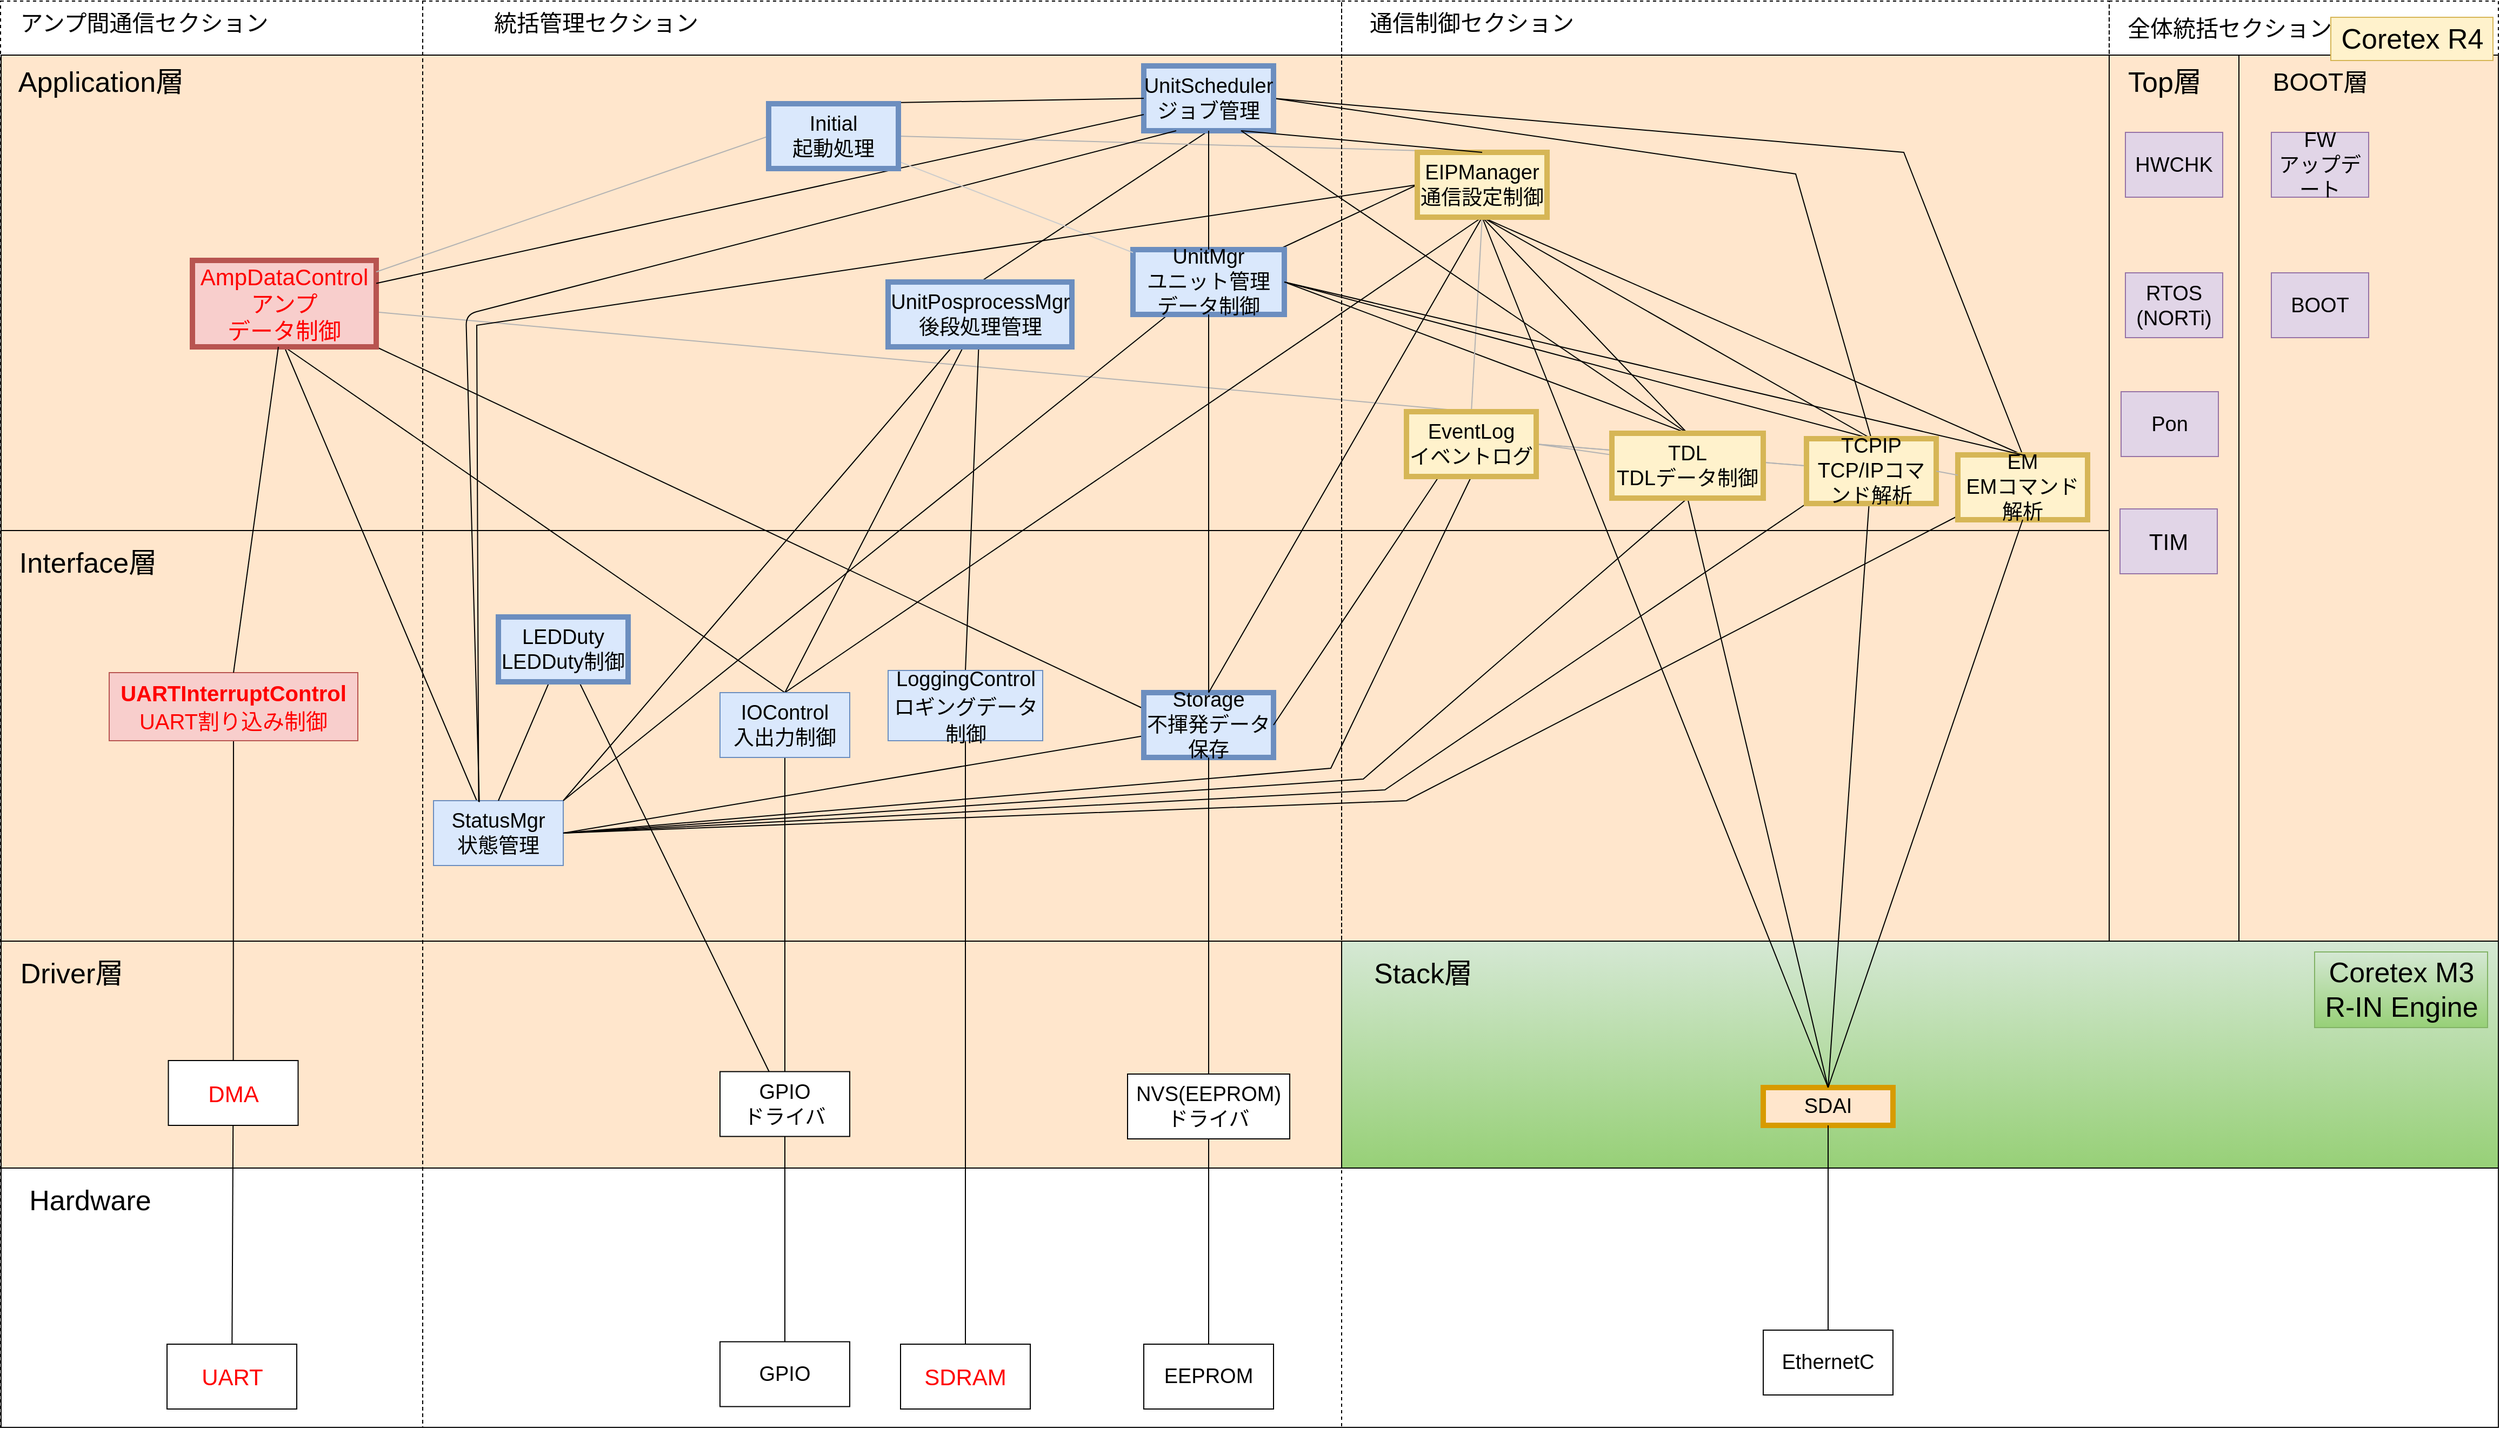 <mxfile version="17.1.5" type="github" pages="4">
  <diagram name="RevG_NewスマNWU静的構造_完全版" id="GGY5ZKee5J4tztuzEWEi">
    <mxGraphModel dx="2249" dy="1941" grid="1" gridSize="10" guides="1" tooltips="1" connect="1" arrows="1" fold="1" page="1" pageScale="1" pageWidth="827" pageHeight="1169" math="0" shadow="0">
      <root>
        <mxCell id="WA64RrP8hwPyqQoOAJvi-0" />
        <mxCell id="WA64RrP8hwPyqQoOAJvi-1" parent="WA64RrP8hwPyqQoOAJvi-0" />
        <mxCell id="WA64RrP8hwPyqQoOAJvi-109" value="" style="rounded=0;whiteSpace=wrap;html=1;fillColor=none;dashed=1;strokeColor=default;fontColor=default;" parent="WA64RrP8hwPyqQoOAJvi-1" vertex="1">
          <mxGeometry x="1230" y="-40" width="360" height="870" as="geometry" />
        </mxCell>
        <mxCell id="WA64RrP8hwPyqQoOAJvi-3" value="" style="rounded=0;whiteSpace=wrap;html=1;fillColor=#d5e8d4;fontSize=19;strokeColor=none;gradientColor=#97d077;fontColor=default;" parent="WA64RrP8hwPyqQoOAJvi-1" vertex="1">
          <mxGeometry x="520" y="830" width="1070" height="210" as="geometry" />
        </mxCell>
        <mxCell id="WA64RrP8hwPyqQoOAJvi-8" value="" style="rounded=0;whiteSpace=wrap;html=1;fillColor=none;fontSize=19;strokeColor=default;fontColor=default;" parent="WA64RrP8hwPyqQoOAJvi-1" vertex="1">
          <mxGeometry x="-720" y="1040" width="2310" height="240" as="geometry" />
        </mxCell>
        <mxCell id="WA64RrP8hwPyqQoOAJvi-2" value="" style="rounded=0;whiteSpace=wrap;html=1;fillColor=#ffe6cc;fontSize=19;strokeColor=default;fontColor=default;" parent="WA64RrP8hwPyqQoOAJvi-1" vertex="1">
          <mxGeometry x="-720" y="830" width="1240" height="210" as="geometry" />
        </mxCell>
        <mxCell id="WA64RrP8hwPyqQoOAJvi-4" value="" style="rounded=0;whiteSpace=wrap;html=1;fillColor=#ffe6cc;fontSize=19;strokeColor=default;fontColor=default;" parent="WA64RrP8hwPyqQoOAJvi-1" vertex="1">
          <mxGeometry x="-720" y="10" width="2310" height="820" as="geometry" />
        </mxCell>
        <mxCell id="WA64RrP8hwPyqQoOAJvi-5" value="" style="rounded=0;whiteSpace=wrap;html=1;fillColor=none;fontSize=19;strokeColor=default;fontColor=default;" parent="WA64RrP8hwPyqQoOAJvi-1" vertex="1">
          <mxGeometry x="1230" y="10" width="120" height="820" as="geometry" />
        </mxCell>
        <mxCell id="WA64RrP8hwPyqQoOAJvi-6" value="" style="rounded=0;whiteSpace=wrap;html=1;fillColor=none;fontSize=19;" parent="WA64RrP8hwPyqQoOAJvi-1" vertex="1">
          <mxGeometry x="-720" y="10" width="1950" height="440" as="geometry" />
        </mxCell>
        <mxCell id="WA64RrP8hwPyqQoOAJvi-7" value="" style="rounded=0;whiteSpace=wrap;html=1;fillColor=none;fontSize=19;strokeColor=default;fontColor=default;" parent="WA64RrP8hwPyqQoOAJvi-1" vertex="1">
          <mxGeometry x="-720" y="450" width="1950" height="380" as="geometry" />
        </mxCell>
        <mxCell id="WA64RrP8hwPyqQoOAJvi-9" value="" style="rounded=0;whiteSpace=wrap;html=1;fillColor=none;fontSize=19;strokeColor=default;fontColor=default;" parent="WA64RrP8hwPyqQoOAJvi-1" vertex="1">
          <mxGeometry x="-720" y="830" width="2310" height="210" as="geometry" />
        </mxCell>
        <mxCell id="WA64RrP8hwPyqQoOAJvi-11" value="" style="rounded=0;whiteSpace=wrap;html=1;fillColor=none;fontSize=19;" parent="WA64RrP8hwPyqQoOAJvi-1" vertex="1">
          <mxGeometry x="-610" y="920" width="1840" as="geometry" />
        </mxCell>
        <mxCell id="WA64RrP8hwPyqQoOAJvi-13" style="edgeStyle=none;rounded=0;orthogonalLoop=1;jettySize=auto;html=1;endArrow=none;endFill=0;entryX=0.5;entryY=0;entryDx=0;entryDy=0;strokeColor=#B3B3B3;" parent="WA64RrP8hwPyqQoOAJvi-1" source="WA64RrP8hwPyqQoOAJvi-16" target="WA64RrP8hwPyqQoOAJvi-92" edge="1">
          <mxGeometry relative="1" as="geometry">
            <mxPoint x="660" y="730" as="targetPoint" />
          </mxGeometry>
        </mxCell>
        <mxCell id="WA64RrP8hwPyqQoOAJvi-14" value="" style="edgeStyle=none;rounded=0;orthogonalLoop=1;jettySize=auto;html=1;entryX=0.5;entryY=0;entryDx=0;entryDy=0;fontSize=15;fontColor=#CC0000;endArrow=none;endFill=0;strokeColor=#000000;exitX=0.5;exitY=1;exitDx=0;exitDy=0;labelBackgroundColor=default;" parent="WA64RrP8hwPyqQoOAJvi-1" source="WA64RrP8hwPyqQoOAJvi-16" target="cE08UZ1Xvqvv4ngUlUgD-2" edge="1">
          <mxGeometry relative="1" as="geometry" />
        </mxCell>
        <mxCell id="WA64RrP8hwPyqQoOAJvi-15" style="rounded=0;orthogonalLoop=1;jettySize=auto;html=1;endArrow=none;endFill=0;strokeColor=default;labelBackgroundColor=default;fontColor=default;exitX=0.5;exitY=1;exitDx=0;exitDy=0;" parent="WA64RrP8hwPyqQoOAJvi-1" source="WA64RrP8hwPyqQoOAJvi-16" edge="1">
          <mxGeometry relative="1" as="geometry">
            <mxPoint x="-410" y="280" as="sourcePoint" />
            <mxPoint x="-280" y="700" as="targetPoint" />
            <Array as="points" />
          </mxGeometry>
        </mxCell>
        <mxCell id="TR7CPrV_6TkN9dDBGlcq-0" value="" style="edgeStyle=none;rounded=0;orthogonalLoop=1;jettySize=auto;html=1;entryX=0;entryY=0.25;entryDx=0;entryDy=0;labelBackgroundColor=default;fontSize=20;fontColor=default;endArrow=none;endFill=0;strokeColor=default;" parent="WA64RrP8hwPyqQoOAJvi-1" source="WA64RrP8hwPyqQoOAJvi-16" target="WA64RrP8hwPyqQoOAJvi-25" edge="1">
          <mxGeometry x="-0.066" y="-14" relative="1" as="geometry">
            <mxPoint as="offset" />
          </mxGeometry>
        </mxCell>
        <mxCell id="WA64RrP8hwPyqQoOAJvi-16" value="AmpDataControl&lt;br&gt;アンプ&lt;br&gt;データ制御" style="rounded=0;whiteSpace=wrap;html=1;fillColor=#f8cecc;strokeColor=#b85450;fontColor=#FF0000;fontSize=21;strokeWidth=5;" parent="WA64RrP8hwPyqQoOAJvi-1" vertex="1">
          <mxGeometry x="-543" y="200" width="170" height="80" as="geometry" />
        </mxCell>
        <mxCell id="WA64RrP8hwPyqQoOAJvi-17" style="edgeStyle=none;rounded=0;orthogonalLoop=1;jettySize=auto;html=1;entryX=0.5;entryY=0;entryDx=0;entryDy=0;endArrow=none;endFill=0;exitX=1;exitY=0.5;exitDx=0;exitDy=0;fontSize=19;strokeColor=default;labelBackgroundColor=default;fontColor=default;" parent="WA64RrP8hwPyqQoOAJvi-1" source="WA64RrP8hwPyqQoOAJvi-27" target="WA64RrP8hwPyqQoOAJvi-75" edge="1">
          <mxGeometry relative="1" as="geometry">
            <mxPoint x="830" y="367" as="sourcePoint" />
            <Array as="points">
              <mxPoint x="940" y="120" />
            </Array>
          </mxGeometry>
        </mxCell>
        <mxCell id="jU9HaxTd5x-2uEg02A0M-0" style="edgeStyle=none;rounded=0;orthogonalLoop=1;jettySize=auto;html=1;entryX=0.5;entryY=0;entryDx=0;entryDy=0;endArrow=none;endFill=0;exitX=1;exitY=0.5;exitDx=0;exitDy=0;" parent="WA64RrP8hwPyqQoOAJvi-1" source="WA64RrP8hwPyqQoOAJvi-18" target="WA64RrP8hwPyqQoOAJvi-99" edge="1">
          <mxGeometry relative="1" as="geometry">
            <mxPoint x="770" y="350" as="sourcePoint" />
          </mxGeometry>
        </mxCell>
        <mxCell id="K5xhSKI-1ucyIxjqn9iB-0" style="edgeStyle=none;rounded=0;orthogonalLoop=1;jettySize=auto;html=1;entryX=0;entryY=0.5;entryDx=0;entryDy=0;endArrow=none;endFill=0;" parent="WA64RrP8hwPyqQoOAJvi-1" source="WA64RrP8hwPyqQoOAJvi-18" target="WA64RrP8hwPyqQoOAJvi-97" edge="1">
          <mxGeometry relative="1" as="geometry" />
        </mxCell>
        <mxCell id="tWdG_K-XAU3Dasxxwd_b-2" style="rounded=0;orthogonalLoop=1;jettySize=auto;html=1;entryX=1;entryY=0;entryDx=0;entryDy=0;fontSize=20;endArrow=none;endFill=0;" parent="WA64RrP8hwPyqQoOAJvi-1" source="WA64RrP8hwPyqQoOAJvi-18" target="WA64RrP8hwPyqQoOAJvi-19" edge="1">
          <mxGeometry relative="1" as="geometry" />
        </mxCell>
        <mxCell id="WA64RrP8hwPyqQoOAJvi-18" value="UnitMgr&lt;br style=&quot;font-size: 19px&quot;&gt;ユニット管理&lt;br&gt;データ制御" style="rounded=0;whiteSpace=wrap;html=1;fillColor=#dae8fc;strokeColor=#6c8ebf;fontSize=19;strokeWidth=5;fontColor=default;" parent="WA64RrP8hwPyqQoOAJvi-1" vertex="1">
          <mxGeometry x="327" y="190" width="140" height="60" as="geometry" />
        </mxCell>
        <mxCell id="WA64RrP8hwPyqQoOAJvi-19" value="StatusMgr&lt;br style=&quot;font-size: 19px&quot;&gt;状態管理" style="rounded=0;whiteSpace=wrap;html=1;fillColor=#dae8fc;strokeColor=#6c8ebf;fontSize=19;fontColor=default;" parent="WA64RrP8hwPyqQoOAJvi-1" vertex="1">
          <mxGeometry x="-320" y="700" width="120" height="60" as="geometry" />
        </mxCell>
        <mxCell id="WA64RrP8hwPyqQoOAJvi-20" style="edgeStyle=none;rounded=0;orthogonalLoop=1;jettySize=auto;html=1;entryX=0.5;entryY=0;entryDx=0;entryDy=0;endArrow=none;endFill=0;exitX=0.5;exitY=1;exitDx=0;exitDy=0;strokeColor=#B3B3B3;" parent="WA64RrP8hwPyqQoOAJvi-1" source="WA64RrP8hwPyqQoOAJvi-97" target="WA64RrP8hwPyqQoOAJvi-92" edge="1">
          <mxGeometry relative="1" as="geometry" />
        </mxCell>
        <mxCell id="WA64RrP8hwPyqQoOAJvi-21" style="edgeStyle=none;rounded=0;orthogonalLoop=1;jettySize=auto;html=1;entryX=1;entryY=0.5;entryDx=0;entryDy=0;endArrow=none;endFill=0;strokeColor=#B3B3B3;startArrow=none;" parent="WA64RrP8hwPyqQoOAJvi-1" source="WA64RrP8hwPyqQoOAJvi-75" target="WA64RrP8hwPyqQoOAJvi-92" edge="1">
          <mxGeometry relative="1" as="geometry" />
        </mxCell>
        <mxCell id="WA64RrP8hwPyqQoOAJvi-22" value="" style="edgeStyle=none;rounded=0;orthogonalLoop=1;jettySize=auto;html=1;exitX=0.5;exitY=0;exitDx=0;exitDy=0;entryX=1;entryY=0.5;entryDx=0;entryDy=0;fontSize=15;fontColor=#FF0000;endArrow=none;endFill=0;strokeColor=#000000;labelBackgroundColor=default;" parent="WA64RrP8hwPyqQoOAJvi-1" source="WA64RrP8hwPyqQoOAJvi-23" target="WA64RrP8hwPyqQoOAJvi-27" edge="1">
          <mxGeometry x="0.188" y="-9" relative="1" as="geometry">
            <mxPoint as="offset" />
            <Array as="points">
              <mxPoint x="1040" y="100" />
            </Array>
          </mxGeometry>
        </mxCell>
        <mxCell id="TR7CPrV_6TkN9dDBGlcq-4" style="edgeStyle=none;rounded=0;orthogonalLoop=1;jettySize=auto;html=1;entryX=0.5;entryY=1;entryDx=0;entryDy=0;labelBackgroundColor=default;fontSize=13;fontColor=default;endArrow=none;endFill=0;strokeColor=default;exitX=0.5;exitY=0;exitDx=0;exitDy=0;" parent="WA64RrP8hwPyqQoOAJvi-1" source="WA64RrP8hwPyqQoOAJvi-23" target="WA64RrP8hwPyqQoOAJvi-97" edge="1">
          <mxGeometry relative="1" as="geometry" />
        </mxCell>
        <mxCell id="4peot1-5_cBD_7ibCL9p-4" style="edgeStyle=none;rounded=0;orthogonalLoop=1;jettySize=auto;html=1;startArrow=none;startFill=0;endArrow=none;endFill=0;entryX=1;entryY=0.5;entryDx=0;entryDy=0;exitX=-0.008;exitY=0.95;exitDx=0;exitDy=0;exitPerimeter=0;" parent="WA64RrP8hwPyqQoOAJvi-1" source="WA64RrP8hwPyqQoOAJvi-23" target="WA64RrP8hwPyqQoOAJvi-19" edge="1">
          <mxGeometry relative="1" as="geometry">
            <mxPoint x="-130" y="530" as="targetPoint" />
            <Array as="points">
              <mxPoint x="580" y="700" />
            </Array>
          </mxGeometry>
        </mxCell>
        <mxCell id="WA64RrP8hwPyqQoOAJvi-23" value="EM&lt;br style=&quot;font-size: 19px;&quot;&gt;EMコマンド解析" style="rounded=0;whiteSpace=wrap;html=1;fillColor=#fff2cc;strokeColor=#d6b656;fontSize=19;strokeWidth=5;fontColor=default;" parent="WA64RrP8hwPyqQoOAJvi-1" vertex="1">
          <mxGeometry x="1090" y="380" width="120" height="60" as="geometry" />
        </mxCell>
        <mxCell id="WA64RrP8hwPyqQoOAJvi-24" value="SDAI" style="rounded=0;whiteSpace=wrap;html=1;fillColor=#ffe6cc;strokeColor=#d79b00;fontSize=19;fontColor=default;strokeWidth=5;" parent="WA64RrP8hwPyqQoOAJvi-1" vertex="1">
          <mxGeometry x="910" y="965.5" width="120" height="35" as="geometry" />
        </mxCell>
        <mxCell id="4peot1-5_cBD_7ibCL9p-0" style="rounded=0;orthogonalLoop=1;jettySize=auto;html=1;entryX=1;entryY=0.5;entryDx=0;entryDy=0;endArrow=none;endFill=0;" parent="WA64RrP8hwPyqQoOAJvi-1" source="WA64RrP8hwPyqQoOAJvi-25" target="WA64RrP8hwPyqQoOAJvi-19" edge="1">
          <mxGeometry relative="1" as="geometry" />
        </mxCell>
        <mxCell id="WA64RrP8hwPyqQoOAJvi-25" value="Storage&lt;br style=&quot;font-size: 19px&quot;&gt;不揮発データ保存" style="rounded=0;whiteSpace=wrap;html=1;fillColor=#dae8fc;strokeColor=#6c8ebf;fontSize=19;strokeWidth=5;fontColor=default;" parent="WA64RrP8hwPyqQoOAJvi-1" vertex="1">
          <mxGeometry x="337" y="600" width="120" height="60" as="geometry" />
        </mxCell>
        <mxCell id="WA64RrP8hwPyqQoOAJvi-26" style="rounded=0;orthogonalLoop=1;jettySize=auto;html=1;entryX=0.5;entryY=0;entryDx=0;entryDy=0;fontSize=13;fontColor=#CC0000;strokeColor=#000000;endArrow=none;endFill=0;exitX=0.5;exitY=1;exitDx=0;exitDy=0;" parent="WA64RrP8hwPyqQoOAJvi-1" source="WA64RrP8hwPyqQoOAJvi-27" target="WA64RrP8hwPyqQoOAJvi-95" edge="1">
          <mxGeometry relative="1" as="geometry" />
        </mxCell>
        <mxCell id="WA64RrP8hwPyqQoOAJvi-27" value="UnitScheduler&lt;br style=&quot;font-size: 19px;&quot;&gt;ジョブ管理" style="rounded=0;whiteSpace=wrap;html=1;fillColor=#dae8fc;strokeColor=#6c8ebf;fontSize=19;strokeWidth=5;" parent="WA64RrP8hwPyqQoOAJvi-1" vertex="1">
          <mxGeometry x="337" y="20" width="120" height="60" as="geometry" />
        </mxCell>
        <mxCell id="WA64RrP8hwPyqQoOAJvi-28" value="" style="endArrow=none;html=1;entryX=0;entryY=0.5;entryDx=0;entryDy=0;endFill=0;exitX=0.5;exitY=0;exitDx=0;exitDy=0;fontSize=19;" parent="WA64RrP8hwPyqQoOAJvi-1" source="WA64RrP8hwPyqQoOAJvi-93" target="WA64RrP8hwPyqQoOAJvi-27" edge="1">
          <mxGeometry width="50" height="50" relative="1" as="geometry">
            <mxPoint x="300.0" y="170" as="sourcePoint" />
            <mxPoint x="600" y="367" as="targetPoint" />
          </mxGeometry>
        </mxCell>
        <mxCell id="WA64RrP8hwPyqQoOAJvi-29" value="" style="endArrow=none;html=1;entryX=0.5;entryY=0;entryDx=0;entryDy=0;endFill=0;fontSize=19;strokeColor=#B3B3B3;exitX=1;exitY=0.5;exitDx=0;exitDy=0;" parent="WA64RrP8hwPyqQoOAJvi-1" source="WA64RrP8hwPyqQoOAJvi-93" target="WA64RrP8hwPyqQoOAJvi-97" edge="1">
          <mxGeometry width="50" height="50" relative="1" as="geometry">
            <mxPoint x="300" y="220" as="sourcePoint" />
            <mxPoint x="364" y="297" as="targetPoint" />
          </mxGeometry>
        </mxCell>
        <mxCell id="WA64RrP8hwPyqQoOAJvi-30" style="edgeStyle=none;rounded=0;orthogonalLoop=1;jettySize=auto;html=1;entryX=1;entryY=0.5;entryDx=0;entryDy=0;endArrow=none;endFill=0;strokeColor=#B3B3B3;" parent="WA64RrP8hwPyqQoOAJvi-1" source="WA64RrP8hwPyqQoOAJvi-99" target="WA64RrP8hwPyqQoOAJvi-92" edge="1">
          <mxGeometry relative="1" as="geometry" />
        </mxCell>
        <mxCell id="WA64RrP8hwPyqQoOAJvi-31" style="edgeStyle=none;rounded=0;orthogonalLoop=1;jettySize=auto;html=1;endArrow=none;endFill=0;fontSize=19;" parent="WA64RrP8hwPyqQoOAJvi-1" source="WA64RrP8hwPyqQoOAJvi-32" target="WA64RrP8hwPyqQoOAJvi-70" edge="1">
          <mxGeometry relative="1" as="geometry" />
        </mxCell>
        <mxCell id="WA64RrP8hwPyqQoOAJvi-32" value="NVS(EEPROM)&lt;br style=&quot;font-size: 19px;&quot;&gt;ドライバ" style="rounded=0;whiteSpace=wrap;html=1;fontSize=19;" parent="WA64RrP8hwPyqQoOAJvi-1" vertex="1">
          <mxGeometry x="322" y="953" width="150" height="60" as="geometry" />
        </mxCell>
        <mxCell id="WA64RrP8hwPyqQoOAJvi-33" value="" style="endArrow=none;html=1;endFill=0;fontSize=19;" parent="WA64RrP8hwPyqQoOAJvi-1" source="WA64RrP8hwPyqQoOAJvi-25" target="WA64RrP8hwPyqQoOAJvi-32" edge="1">
          <mxGeometry width="50" height="50" relative="1" as="geometry">
            <mxPoint x="77" y="290" as="sourcePoint" />
            <mxPoint x="359.04" y="572.98" as="targetPoint" />
          </mxGeometry>
        </mxCell>
        <mxCell id="WA64RrP8hwPyqQoOAJvi-35" value="&lt;font style=&quot;font-size: 13px&quot;&gt;&lt;br&gt;&lt;/font&gt;" style="endArrow=none;html=1;entryX=0.5;entryY=1;entryDx=0;entryDy=0;endFill=0;fontSize=19;exitX=0.5;exitY=0;exitDx=0;exitDy=0;fontColor=#FF0000;labelBackgroundColor=default;strokeColor=default;" parent="WA64RrP8hwPyqQoOAJvi-1" source="WA64RrP8hwPyqQoOAJvi-25" target="WA64RrP8hwPyqQoOAJvi-18" edge="1">
          <mxGeometry x="0.2" width="50" height="50" relative="1" as="geometry">
            <mxPoint x="277" y="760" as="sourcePoint" />
            <mxPoint x="1067" y="467" as="targetPoint" />
            <mxPoint as="offset" />
          </mxGeometry>
        </mxCell>
        <mxCell id="WA64RrP8hwPyqQoOAJvi-36" value="RTOS&lt;br style=&quot;font-size: 19px;&quot;&gt;(NORTi)" style="rounded=0;whiteSpace=wrap;html=1;fillColor=#e1d5e7;strokeColor=#9673a6;fontSize=19;" parent="WA64RrP8hwPyqQoOAJvi-1" vertex="1">
          <mxGeometry x="1245" y="211.5" width="90" height="60" as="geometry" />
        </mxCell>
        <mxCell id="WA64RrP8hwPyqQoOAJvi-37" value="" style="endArrow=none;html=1;exitX=0.5;exitY=0;exitDx=0;exitDy=0;endFill=0;entryX=0.5;entryY=1;entryDx=0;entryDy=0;fontSize=19;" parent="WA64RrP8hwPyqQoOAJvi-1" source="WA64RrP8hwPyqQoOAJvi-18" target="WA64RrP8hwPyqQoOAJvi-27" edge="1">
          <mxGeometry width="50" height="50" relative="1" as="geometry">
            <mxPoint x="414" y="357" as="sourcePoint" />
            <mxPoint x="790" y="117" as="targetPoint" />
          </mxGeometry>
        </mxCell>
        <mxCell id="WA64RrP8hwPyqQoOAJvi-38" value="" style="endArrow=none;html=1;exitX=1;exitY=0.5;exitDx=0;exitDy=0;endFill=0;entryX=0.5;entryY=0;entryDx=0;entryDy=0;fontSize=19;strokeColor=default;labelBackgroundColor=default;fontColor=#FF0000;" parent="WA64RrP8hwPyqQoOAJvi-1" source="WA64RrP8hwPyqQoOAJvi-18" target="WA64RrP8hwPyqQoOAJvi-23" edge="1">
          <mxGeometry x="-0.41" y="8" width="50" height="50" relative="1" as="geometry">
            <mxPoint x="430" y="447" as="sourcePoint" />
            <mxPoint x="710" y="727" as="targetPoint" />
            <mxPoint as="offset" />
          </mxGeometry>
        </mxCell>
        <mxCell id="WA64RrP8hwPyqQoOAJvi-39" value="" style="endArrow=none;html=1;exitX=0.5;exitY=1;exitDx=0;exitDy=0;endFill=0;entryX=0.5;entryY=0;entryDx=0;entryDy=0;fontSize=19;" parent="WA64RrP8hwPyqQoOAJvi-1" source="WA64RrP8hwPyqQoOAJvi-23" target="WA64RrP8hwPyqQoOAJvi-24" edge="1">
          <mxGeometry width="50" height="50" relative="1" as="geometry">
            <mxPoint x="430" y="410" as="sourcePoint" />
            <mxPoint x="790" y="550" as="targetPoint" />
          </mxGeometry>
        </mxCell>
        <mxCell id="WA64RrP8hwPyqQoOAJvi-40" value="" style="endArrow=none;html=1;exitX=0.75;exitY=1;exitDx=0;exitDy=0;endFill=0;entryX=0.5;entryY=0;entryDx=0;entryDy=0;fontSize=19;" parent="WA64RrP8hwPyqQoOAJvi-1" source="WA64RrP8hwPyqQoOAJvi-27" target="WA64RrP8hwPyqQoOAJvi-99" edge="1">
          <mxGeometry x="-0.279" y="5" width="50" height="50" relative="1" as="geometry">
            <mxPoint x="790" y="647" as="sourcePoint" />
            <mxPoint x="460" y="707" as="targetPoint" />
            <mxPoint as="offset" />
          </mxGeometry>
        </mxCell>
        <mxCell id="WA64RrP8hwPyqQoOAJvi-41" value="" style="endArrow=none;html=1;exitX=0.5;exitY=1;exitDx=0;exitDy=0;endFill=0;entryX=0.5;entryY=0;entryDx=0;entryDy=0;fontSize=19;" parent="WA64RrP8hwPyqQoOAJvi-1" source="WA64RrP8hwPyqQoOAJvi-99" target="WA64RrP8hwPyqQoOAJvi-24" edge="1">
          <mxGeometry width="50" height="50" relative="1" as="geometry">
            <mxPoint x="790" y="610" as="sourcePoint" />
            <mxPoint x="1030" y="670" as="targetPoint" />
          </mxGeometry>
        </mxCell>
        <mxCell id="WA64RrP8hwPyqQoOAJvi-42" value="" style="endArrow=none;html=1;endFill=0;fontSize=19;exitX=0.25;exitY=1;exitDx=0;exitDy=0;strokeColor=default;labelBackgroundColor=default;fontColor=default;entryX=0.353;entryY=0.022;entryDx=0;entryDy=0;entryPerimeter=0;" parent="WA64RrP8hwPyqQoOAJvi-1" source="WA64RrP8hwPyqQoOAJvi-27" target="WA64RrP8hwPyqQoOAJvi-19" edge="1">
          <mxGeometry width="50" height="50" relative="1" as="geometry">
            <mxPoint x="480" y="80" as="sourcePoint" />
            <mxPoint x="1070" y="587" as="targetPoint" />
            <Array as="points">
              <mxPoint x="-290" y="250" />
            </Array>
          </mxGeometry>
        </mxCell>
        <mxCell id="WA64RrP8hwPyqQoOAJvi-43" value="" style="endArrow=none;html=1;entryX=0;entryY=0.75;entryDx=0;entryDy=0;endFill=0;fontSize=19;" parent="WA64RrP8hwPyqQoOAJvi-1" source="WA64RrP8hwPyqQoOAJvi-16" target="WA64RrP8hwPyqQoOAJvi-27" edge="1">
          <mxGeometry width="50" height="50" relative="1" as="geometry">
            <mxPoint x="340" y="277" as="sourcePoint" />
            <mxPoint x="650" y="307" as="targetPoint" />
          </mxGeometry>
        </mxCell>
        <mxCell id="WA64RrP8hwPyqQoOAJvi-44" style="edgeStyle=none;rounded=0;orthogonalLoop=1;jettySize=auto;html=1;entryX=0.5;entryY=0;entryDx=0;entryDy=0;endArrow=none;endFill=0;fontSize=19;strokeColor=default;labelBackgroundColor=default;fontColor=default;" parent="WA64RrP8hwPyqQoOAJvi-1" source="WA64RrP8hwPyqQoOAJvi-45" target="WA64RrP8hwPyqQoOAJvi-69" edge="1">
          <mxGeometry relative="1" as="geometry" />
        </mxCell>
        <mxCell id="WA64RrP8hwPyqQoOAJvi-45" value="GPIO&lt;br style=&quot;font-size: 19px;&quot;&gt;ドライバ" style="rounded=0;whiteSpace=wrap;html=1;fontSize=19;fillColor=default;strokeColor=default;fontColor=default;labelBackgroundColor=default;" parent="WA64RrP8hwPyqQoOAJvi-1" vertex="1">
          <mxGeometry x="-55" y="950.75" width="120" height="60" as="geometry" />
        </mxCell>
        <mxCell id="WA64RrP8hwPyqQoOAJvi-46" value="" style="edgeStyle=none;rounded=0;orthogonalLoop=1;jettySize=auto;html=1;endArrow=none;endFill=0;fontColor=#FF0000;fontSize=21;" parent="WA64RrP8hwPyqQoOAJvi-1" source="WA64RrP8hwPyqQoOAJvi-47" target="WA64RrP8hwPyqQoOAJvi-67" edge="1">
          <mxGeometry relative="1" as="geometry">
            <Array as="points" />
          </mxGeometry>
        </mxCell>
        <mxCell id="WA64RrP8hwPyqQoOAJvi-47" value="DMA" style="rounded=0;whiteSpace=wrap;html=1;fontColor=#FF0000;fontSize=21;" parent="WA64RrP8hwPyqQoOAJvi-1" vertex="1">
          <mxGeometry x="-565.25" y="940.5" width="120" height="60" as="geometry" />
        </mxCell>
        <mxCell id="WA64RrP8hwPyqQoOAJvi-48" value="" style="endArrow=none;html=1;endFill=0;fontSize=19;strokeColor=#B3B3B3;exitX=0;exitY=0.5;exitDx=0;exitDy=0;" parent="WA64RrP8hwPyqQoOAJvi-1" source="WA64RrP8hwPyqQoOAJvi-93" target="WA64RrP8hwPyqQoOAJvi-16" edge="1">
          <mxGeometry width="50" height="50" relative="1" as="geometry">
            <mxPoint x="-150" y="250" as="sourcePoint" />
            <mxPoint x="540" y="307" as="targetPoint" />
          </mxGeometry>
        </mxCell>
        <mxCell id="WA64RrP8hwPyqQoOAJvi-49" style="edgeStyle=none;rounded=0;orthogonalLoop=1;jettySize=auto;html=1;entryX=0.5;entryY=0;entryDx=0;entryDy=0;endArrow=none;endFill=0;fontSize=19;exitX=0.5;exitY=1;exitDx=0;exitDy=0;strokeColor=default;labelBackgroundColor=default;fontColor=default;" parent="WA64RrP8hwPyqQoOAJvi-1" source="WA64RrP8hwPyqQoOAJvi-24" target="WA64RrP8hwPyqQoOAJvi-71" edge="1">
          <mxGeometry relative="1" as="geometry">
            <mxPoint x="1301" y="1120" as="sourcePoint" />
          </mxGeometry>
        </mxCell>
        <mxCell id="WA64RrP8hwPyqQoOAJvi-53" value="Stack層" style="text;html=1;align=center;verticalAlign=middle;resizable=0;points=[];autosize=1;fontSize=26;fontColor=default;" parent="WA64RrP8hwPyqQoOAJvi-1" vertex="1">
          <mxGeometry x="540" y="840" width="110" height="40" as="geometry" />
        </mxCell>
        <mxCell id="WA64RrP8hwPyqQoOAJvi-54" value="Driver層" style="text;html=1;align=center;verticalAlign=middle;resizable=0;points=[];autosize=1;fontSize=26;fontColor=default;" parent="WA64RrP8hwPyqQoOAJvi-1" vertex="1">
          <mxGeometry x="-710.5" y="840" width="110" height="40" as="geometry" />
        </mxCell>
        <mxCell id="WA64RrP8hwPyqQoOAJvi-55" value="Interface層" style="text;html=1;align=center;verticalAlign=middle;resizable=0;points=[];autosize=1;fontSize=26;" parent="WA64RrP8hwPyqQoOAJvi-1" vertex="1">
          <mxGeometry x="-710.5" y="460" width="140" height="40" as="geometry" />
        </mxCell>
        <mxCell id="WA64RrP8hwPyqQoOAJvi-56" value="Application層" style="text;html=1;align=center;verticalAlign=middle;resizable=0;points=[];autosize=1;fontSize=26;" parent="WA64RrP8hwPyqQoOAJvi-1" vertex="1">
          <mxGeometry x="-713" y="15" width="170" height="40" as="geometry" />
        </mxCell>
        <mxCell id="WA64RrP8hwPyqQoOAJvi-57" style="edgeStyle=none;rounded=0;orthogonalLoop=1;jettySize=auto;html=1;endArrow=none;endFill=0;fontSize=21;" parent="WA64RrP8hwPyqQoOAJvi-1" source="WA64RrP8hwPyqQoOAJvi-59" target="WA64RrP8hwPyqQoOAJvi-68" edge="1">
          <mxGeometry relative="1" as="geometry">
            <mxPoint x="172" y="953" as="targetPoint" />
          </mxGeometry>
        </mxCell>
        <mxCell id="WA64RrP8hwPyqQoOAJvi-63" style="edgeStyle=none;rounded=0;orthogonalLoop=1;jettySize=auto;html=1;endArrow=none;endFill=0;fontSize=21;" parent="WA64RrP8hwPyqQoOAJvi-1" source="WA64RrP8hwPyqQoOAJvi-47" target="WA64RrP8hwPyqQoOAJvi-76" edge="1">
          <mxGeometry relative="1" as="geometry">
            <mxPoint x="-436.5" y="690" as="targetPoint" />
            <mxPoint x="-506.5" y="953" as="sourcePoint" />
          </mxGeometry>
        </mxCell>
        <mxCell id="WA64RrP8hwPyqQoOAJvi-66" value="Hardware" style="text;html=1;align=center;verticalAlign=middle;resizable=0;points=[];autosize=1;fontSize=26;fontColor=default;" parent="WA64RrP8hwPyqQoOAJvi-1" vertex="1">
          <mxGeometry x="-703" y="1050" width="130" height="40" as="geometry" />
        </mxCell>
        <mxCell id="WA64RrP8hwPyqQoOAJvi-67" value="UART" style="rounded=0;whiteSpace=wrap;html=1;fontColor=#FF0000;fontSize=21;" parent="WA64RrP8hwPyqQoOAJvi-1" vertex="1">
          <mxGeometry x="-566.5" y="1203" width="120" height="60" as="geometry" />
        </mxCell>
        <mxCell id="WA64RrP8hwPyqQoOAJvi-68" value="SDRAM" style="rounded=0;whiteSpace=wrap;html=1;fontColor=#FF0000;fontSize=21;" parent="WA64RrP8hwPyqQoOAJvi-1" vertex="1">
          <mxGeometry x="112" y="1203" width="120" height="60" as="geometry" />
        </mxCell>
        <mxCell id="WA64RrP8hwPyqQoOAJvi-69" value="GPIO" style="rounded=0;whiteSpace=wrap;html=1;fontSize=19;fillColor=default;strokeColor=default;fontColor=default;labelBackgroundColor=default;" parent="WA64RrP8hwPyqQoOAJvi-1" vertex="1">
          <mxGeometry x="-55" y="1200.75" width="120" height="60" as="geometry" />
        </mxCell>
        <mxCell id="WA64RrP8hwPyqQoOAJvi-70" value="EEPROM" style="rounded=0;whiteSpace=wrap;html=1;fontSize=19;" parent="WA64RrP8hwPyqQoOAJvi-1" vertex="1">
          <mxGeometry x="337" y="1203" width="120" height="60" as="geometry" />
        </mxCell>
        <mxCell id="WA64RrP8hwPyqQoOAJvi-71" value="EthernetC" style="rounded=0;whiteSpace=wrap;html=1;fontSize=19;fillColor=default;strokeColor=default;fontColor=default;" parent="WA64RrP8hwPyqQoOAJvi-1" vertex="1">
          <mxGeometry x="910" y="1190" width="120" height="60" as="geometry" />
        </mxCell>
        <mxCell id="WA64RrP8hwPyqQoOAJvi-72" style="edgeStyle=none;rounded=0;orthogonalLoop=1;jettySize=auto;html=1;endArrow=none;endFill=0;entryX=0.5;entryY=0;entryDx=0;entryDy=0;fontSize=19;" parent="WA64RrP8hwPyqQoOAJvi-1" source="WA64RrP8hwPyqQoOAJvi-75" target="WA64RrP8hwPyqQoOAJvi-24" edge="1">
          <mxGeometry relative="1" as="geometry">
            <mxPoint x="1020.0" y="650" as="targetPoint" />
          </mxGeometry>
        </mxCell>
        <mxCell id="WA64RrP8hwPyqQoOAJvi-73" style="rounded=0;orthogonalLoop=1;jettySize=auto;html=1;entryX=0.5;entryY=1;entryDx=0;entryDy=0;strokeColor=#000000;fontSize=26;endArrow=none;endFill=0;exitX=0.5;exitY=0;exitDx=0;exitDy=0;labelBackgroundColor=default;fontColor=default;" parent="WA64RrP8hwPyqQoOAJvi-1" source="WA64RrP8hwPyqQoOAJvi-75" target="WA64RrP8hwPyqQoOAJvi-97" edge="1">
          <mxGeometry relative="1" as="geometry" />
        </mxCell>
        <mxCell id="WA64RrP8hwPyqQoOAJvi-74" style="edgeStyle=none;rounded=0;orthogonalLoop=1;jettySize=auto;html=1;entryX=1;entryY=0.5;entryDx=0;entryDy=0;endArrow=none;endFill=0;fontColor=#FF0000;strokeColor=#B3B3B3;" parent="WA64RrP8hwPyqQoOAJvi-1" source="WA64RrP8hwPyqQoOAJvi-75" target="WA64RrP8hwPyqQoOAJvi-92" edge="1">
          <mxGeometry relative="1" as="geometry" />
        </mxCell>
        <mxCell id="WA64RrP8hwPyqQoOAJvi-76" value="&lt;font style=&quot;font-size: 20px&quot;&gt;&lt;b&gt;&lt;span lang=&quot;EN-US&quot;&gt;UARTInterruptControl&lt;/span&gt;&lt;/b&gt;&lt;br&gt;UART割り込み制御&lt;/font&gt;" style="rounded=0;whiteSpace=wrap;html=1;fillColor=#f8cecc;strokeColor=#b85450;fontColor=#FF0000;fontSize=21;" parent="WA64RrP8hwPyqQoOAJvi-1" vertex="1">
          <mxGeometry x="-620" y="581.5" width="230" height="63" as="geometry" />
        </mxCell>
        <mxCell id="WA64RrP8hwPyqQoOAJvi-78" value="HWCHK" style="rounded=0;whiteSpace=wrap;html=1;fillColor=#e1d5e7;strokeColor=#9673a6;fontSize=19;" parent="WA64RrP8hwPyqQoOAJvi-1" vertex="1">
          <mxGeometry x="1245" y="81.5" width="90" height="60" as="geometry" />
        </mxCell>
        <mxCell id="WA64RrP8hwPyqQoOAJvi-79" value="&lt;font style=&quot;font-size: 26px&quot;&gt;Top層&lt;/font&gt;" style="text;html=1;align=center;verticalAlign=middle;resizable=0;points=[];autosize=1;fontSize=19;fontColor=default;" parent="WA64RrP8hwPyqQoOAJvi-1" vertex="1">
          <mxGeometry x="1241" y="20" width="80" height="30" as="geometry" />
        </mxCell>
        <mxCell id="WA64RrP8hwPyqQoOAJvi-80" value="FW&lt;br style=&quot;font-size: 19px;&quot;&gt;アップデート" style="rounded=0;whiteSpace=wrap;html=1;fillColor=#e1d5e7;strokeColor=#9673a6;fontSize=19;fontColor=default;" parent="WA64RrP8hwPyqQoOAJvi-1" vertex="1">
          <mxGeometry x="1380" y="81.5" width="90" height="60" as="geometry" />
        </mxCell>
        <mxCell id="WA64RrP8hwPyqQoOAJvi-81" value="BOOT" style="rounded=0;whiteSpace=wrap;html=1;fillColor=#e1d5e7;strokeColor=#9673a6;fontSize=19;fontColor=default;" parent="WA64RrP8hwPyqQoOAJvi-1" vertex="1">
          <mxGeometry x="1380" y="211.5" width="90" height="60" as="geometry" />
        </mxCell>
        <mxCell id="WA64RrP8hwPyqQoOAJvi-82" value="BOOT層" style="text;html=1;align=center;verticalAlign=middle;resizable=0;points=[];autosize=1;fontSize=23;fontColor=default;" parent="WA64RrP8hwPyqQoOAJvi-1" vertex="1">
          <mxGeometry x="1375" y="20" width="100" height="30" as="geometry" />
        </mxCell>
        <mxCell id="WA64RrP8hwPyqQoOAJvi-83" style="edgeStyle=none;rounded=0;orthogonalLoop=1;jettySize=auto;html=1;entryX=0.5;entryY=0;entryDx=0;entryDy=0;endArrow=none;endFill=0;fontColor=#FF0000;fontSize=21;" parent="WA64RrP8hwPyqQoOAJvi-1" source="WA64RrP8hwPyqQoOAJvi-16" target="WA64RrP8hwPyqQoOAJvi-76" edge="1">
          <mxGeometry relative="1" as="geometry" />
        </mxCell>
        <mxCell id="WA64RrP8hwPyqQoOAJvi-84" style="edgeStyle=none;rounded=0;orthogonalLoop=1;jettySize=auto;html=1;exitX=1;exitY=0.5;exitDx=0;exitDy=0;endArrow=none;endFill=0;fontColor=#FF0000;fontSize=19;" parent="WA64RrP8hwPyqQoOAJvi-1" edge="1">
          <mxGeometry relative="1" as="geometry">
            <mxPoint x="107" y="1233" as="sourcePoint" />
            <mxPoint x="107" y="1233" as="targetPoint" />
          </mxGeometry>
        </mxCell>
        <mxCell id="WA64RrP8hwPyqQoOAJvi-86" value="" style="endArrow=none;html=1;exitX=1;exitY=0.5;exitDx=0;exitDy=0;endFill=0;entryX=0.5;entryY=0;entryDx=0;entryDy=0;fontSize=19;strokeColor=default;labelBackgroundColor=default;fontColor=#FF0000;" parent="WA64RrP8hwPyqQoOAJvi-1" source="WA64RrP8hwPyqQoOAJvi-18" target="WA64RrP8hwPyqQoOAJvi-75" edge="1">
          <mxGeometry x="-0.243" y="-11" width="50" height="50" relative="1" as="geometry">
            <mxPoint x="690" y="357" as="sourcePoint" />
            <mxPoint x="1030" y="527" as="targetPoint" />
            <mxPoint y="-1" as="offset" />
          </mxGeometry>
        </mxCell>
        <mxCell id="WA64RrP8hwPyqQoOAJvi-87" value="" style="endArrow=none;html=1;endFill=0;fontColor=#FF0000;fontSize=19;entryX=0.5;entryY=0;entryDx=0;entryDy=0;exitX=0.5;exitY=1;exitDx=0;exitDy=0;" parent="WA64RrP8hwPyqQoOAJvi-1" source="WA64RrP8hwPyqQoOAJvi-97" target="WA64RrP8hwPyqQoOAJvi-25" edge="1">
          <mxGeometry x="0.468" y="-5" width="50" height="50" relative="1" as="geometry">
            <mxPoint x="640" y="510" as="sourcePoint" />
            <mxPoint x="330" y="760" as="targetPoint" />
            <mxPoint as="offset" />
          </mxGeometry>
        </mxCell>
        <mxCell id="WA64RrP8hwPyqQoOAJvi-88" value="Coretex M3&lt;br&gt;R-IN Engine" style="text;html=1;align=center;verticalAlign=middle;resizable=0;points=[];autosize=1;fontSize=26;fillColor=#d5e8d4;strokeColor=#82b366;gradientColor=#97d077;fontColor=default;" parent="WA64RrP8hwPyqQoOAJvi-1" vertex="1">
          <mxGeometry x="1420" y="840" width="160" height="70" as="geometry" />
        </mxCell>
        <mxCell id="WA64RrP8hwPyqQoOAJvi-89" value="Coretex R4" style="text;html=1;align=center;verticalAlign=middle;resizable=0;points=[];autosize=1;fontSize=26;fillColor=#fff2cc;strokeColor=#d6b656;fontColor=default;" parent="WA64RrP8hwPyqQoOAJvi-1" vertex="1">
          <mxGeometry x="1435" y="-25" width="150" height="40" as="geometry" />
        </mxCell>
        <mxCell id="WA64RrP8hwPyqQoOAJvi-91" value="" style="edgeStyle=none;rounded=0;orthogonalLoop=1;jettySize=auto;html=1;entryX=1;entryY=0.5;entryDx=0;entryDy=0;endArrow=none;endFill=0;fontColor=#FF3333;strokeColor=#000000;exitX=0.25;exitY=1;exitDx=0;exitDy=0;" parent="WA64RrP8hwPyqQoOAJvi-1" source="WA64RrP8hwPyqQoOAJvi-92" target="WA64RrP8hwPyqQoOAJvi-25" edge="1">
          <mxGeometry x="0.283" y="-10" relative="1" as="geometry">
            <mxPoint x="1" y="1" as="offset" />
            <mxPoint x="510.0" y="700" as="sourcePoint" />
          </mxGeometry>
        </mxCell>
        <mxCell id="4peot1-5_cBD_7ibCL9p-5" style="edgeStyle=none;rounded=0;orthogonalLoop=1;jettySize=auto;html=1;entryX=1;entryY=0.5;entryDx=0;entryDy=0;startArrow=none;startFill=0;endArrow=none;endFill=0;exitX=0.5;exitY=1;exitDx=0;exitDy=0;" parent="WA64RrP8hwPyqQoOAJvi-1" source="WA64RrP8hwPyqQoOAJvi-92" target="WA64RrP8hwPyqQoOAJvi-19" edge="1">
          <mxGeometry relative="1" as="geometry">
            <Array as="points">
              <mxPoint x="510" y="670" />
            </Array>
          </mxGeometry>
        </mxCell>
        <mxCell id="WA64RrP8hwPyqQoOAJvi-92" value="EventLog&lt;br&gt;イベントログ" style="rounded=0;whiteSpace=wrap;html=1;fillColor=#fff2cc;strokeColor=#d6b656;fontSize=19;strokeWidth=5;fontColor=default;" parent="WA64RrP8hwPyqQoOAJvi-1" vertex="1">
          <mxGeometry x="580" y="340" width="120" height="60" as="geometry" />
        </mxCell>
        <mxCell id="K5xhSKI-1ucyIxjqn9iB-1" style="edgeStyle=none;rounded=0;orthogonalLoop=1;jettySize=auto;html=1;endArrow=none;endFill=0;strokeColor=#CCCCCC;" parent="WA64RrP8hwPyqQoOAJvi-1" source="WA64RrP8hwPyqQoOAJvi-93" target="WA64RrP8hwPyqQoOAJvi-18" edge="1">
          <mxGeometry relative="1" as="geometry" />
        </mxCell>
        <mxCell id="WA64RrP8hwPyqQoOAJvi-93" value="Initial&lt;br style=&quot;font-size: 19px;&quot;&gt;起動処理" style="rounded=0;whiteSpace=wrap;html=1;fillColor=#dae8fc;strokeColor=#6c8ebf;fontSize=19;strokeWidth=5;" parent="WA64RrP8hwPyqQoOAJvi-1" vertex="1">
          <mxGeometry x="-10" y="55" width="120" height="60" as="geometry" />
        </mxCell>
        <mxCell id="WA64RrP8hwPyqQoOAJvi-94" value="" style="edgeStyle=none;rounded=0;orthogonalLoop=1;jettySize=auto;html=1;entryX=0.5;entryY=0;entryDx=0;entryDy=0;fontSize=15;fontColor=#CC0000;endArrow=none;endFill=0;strokeColor=#000000;" parent="WA64RrP8hwPyqQoOAJvi-1" source="WA64RrP8hwPyqQoOAJvi-95" target="WA64RrP8hwPyqQoOAJvi-59" edge="1">
          <mxGeometry x="-0.467" relative="1" as="geometry">
            <mxPoint as="offset" />
          </mxGeometry>
        </mxCell>
        <mxCell id="cE08UZ1Xvqvv4ngUlUgD-4" style="edgeStyle=none;rounded=0;orthogonalLoop=1;jettySize=auto;html=1;entryX=0.5;entryY=0;entryDx=0;entryDy=0;labelBackgroundColor=default;fontSize=13;fontColor=default;endArrow=none;endFill=0;strokeColor=default;" parent="WA64RrP8hwPyqQoOAJvi-1" source="WA64RrP8hwPyqQoOAJvi-95" target="cE08UZ1Xvqvv4ngUlUgD-2" edge="1">
          <mxGeometry relative="1" as="geometry" />
        </mxCell>
        <mxCell id="JnNaDkKsA7oJrwhWjFWT-0" style="rounded=0;orthogonalLoop=1;jettySize=auto;html=1;entryX=1;entryY=0;entryDx=0;entryDy=0;endArrow=none;endFill=0;" edge="1" parent="WA64RrP8hwPyqQoOAJvi-1" source="WA64RrP8hwPyqQoOAJvi-95" target="WA64RrP8hwPyqQoOAJvi-19">
          <mxGeometry relative="1" as="geometry" />
        </mxCell>
        <mxCell id="WA64RrP8hwPyqQoOAJvi-95" value="UnitPosprocessMgr&lt;br&gt;後段処理管理" style="rounded=0;whiteSpace=wrap;html=1;fillColor=#dae8fc;strokeColor=#6c8ebf;fontSize=19;strokeWidth=5;fontColor=default;" parent="WA64RrP8hwPyqQoOAJvi-1" vertex="1">
          <mxGeometry x="100.5" y="220" width="170" height="60" as="geometry" />
        </mxCell>
        <mxCell id="WA64RrP8hwPyqQoOAJvi-96" value="Pon" style="rounded=0;whiteSpace=wrap;html=1;fillColor=#e1d5e7;strokeColor=#9673a6;fontSize=19;" parent="WA64RrP8hwPyqQoOAJvi-1" vertex="1">
          <mxGeometry x="1241" y="321.5" width="90" height="60" as="geometry" />
        </mxCell>
        <mxCell id="cE08UZ1Xvqvv4ngUlUgD-0" style="edgeStyle=none;rounded=0;orthogonalLoop=1;jettySize=auto;html=1;entryX=0.5;entryY=0;entryDx=0;entryDy=0;labelBackgroundColor=default;fontSize=13;fontColor=default;endArrow=none;endFill=0;strokeColor=default;exitX=0.5;exitY=1;exitDx=0;exitDy=0;" parent="WA64RrP8hwPyqQoOAJvi-1" source="WA64RrP8hwPyqQoOAJvi-97" target="cE08UZ1Xvqvv4ngUlUgD-2" edge="1">
          <mxGeometry relative="1" as="geometry" />
        </mxCell>
        <mxCell id="cE08UZ1Xvqvv4ngUlUgD-1" value="" style="edgeStyle=none;rounded=0;orthogonalLoop=1;jettySize=auto;html=1;entryX=0.5;entryY=0;entryDx=0;entryDy=0;labelBackgroundColor=default;fontSize=13;fontColor=default;endArrow=none;endFill=0;strokeColor=default;exitX=0.5;exitY=1;exitDx=0;exitDy=0;" parent="WA64RrP8hwPyqQoOAJvi-1" source="WA64RrP8hwPyqQoOAJvi-97" target="WA64RrP8hwPyqQoOAJvi-24" edge="1">
          <mxGeometry relative="1" as="geometry">
            <mxPoint x="670" y="170" as="sourcePoint" />
          </mxGeometry>
        </mxCell>
        <mxCell id="eEJKyIOwSUkj9PVVVFYw-0" style="edgeStyle=none;rounded=0;orthogonalLoop=1;jettySize=auto;html=1;entryX=0.348;entryY=0.017;entryDx=0;entryDy=0;labelBackgroundColor=default;fontSize=13;fontColor=default;endArrow=none;endFill=0;strokeColor=default;exitX=0;exitY=0.5;exitDx=0;exitDy=0;startArrow=none;startFill=0;entryPerimeter=0;" parent="WA64RrP8hwPyqQoOAJvi-1" source="WA64RrP8hwPyqQoOAJvi-97" target="WA64RrP8hwPyqQoOAJvi-19" edge="1">
          <mxGeometry relative="1" as="geometry">
            <Array as="points">
              <mxPoint x="-280" y="260" />
            </Array>
          </mxGeometry>
        </mxCell>
        <mxCell id="jU9HaxTd5x-2uEg02A0M-1" style="edgeStyle=none;rounded=0;orthogonalLoop=1;jettySize=auto;html=1;entryX=0.5;entryY=0;entryDx=0;entryDy=0;endArrow=none;endFill=0;exitX=0.5;exitY=1;exitDx=0;exitDy=0;" parent="WA64RrP8hwPyqQoOAJvi-1" source="WA64RrP8hwPyqQoOAJvi-97" target="WA64RrP8hwPyqQoOAJvi-99" edge="1">
          <mxGeometry relative="1" as="geometry" />
        </mxCell>
        <mxCell id="WA64RrP8hwPyqQoOAJvi-97" value="EIPManager&lt;br style=&quot;font-size: 19px;&quot;&gt;通信設定制御" style="rounded=0;whiteSpace=wrap;html=1;fillColor=#fff2cc;strokeColor=#d6b656;fontSize=19;strokeWidth=5;fontColor=default;" parent="WA64RrP8hwPyqQoOAJvi-1" vertex="1">
          <mxGeometry x="590" y="100" width="120" height="60" as="geometry" />
        </mxCell>
        <mxCell id="WA64RrP8hwPyqQoOAJvi-98" value="" style="endArrow=none;html=1;endFill=0;entryX=0.5;entryY=0;entryDx=0;entryDy=0;exitX=0.75;exitY=1;exitDx=0;exitDy=0;fontSize=19;" parent="WA64RrP8hwPyqQoOAJvi-1" source="WA64RrP8hwPyqQoOAJvi-27" target="WA64RrP8hwPyqQoOAJvi-97" edge="1">
          <mxGeometry width="50" height="50" relative="1" as="geometry">
            <mxPoint x="625" y="80" as="sourcePoint" />
            <mxPoint x="1013" y="603" as="targetPoint" />
          </mxGeometry>
        </mxCell>
        <mxCell id="4peot1-5_cBD_7ibCL9p-2" style="edgeStyle=none;rounded=0;orthogonalLoop=1;jettySize=auto;html=1;entryX=1;entryY=0.5;entryDx=0;entryDy=0;startArrow=none;startFill=0;endArrow=none;endFill=0;exitX=0.5;exitY=1;exitDx=0;exitDy=0;" parent="WA64RrP8hwPyqQoOAJvi-1" source="WA64RrP8hwPyqQoOAJvi-99" target="WA64RrP8hwPyqQoOAJvi-19" edge="1">
          <mxGeometry relative="1" as="geometry">
            <Array as="points">
              <mxPoint x="540" y="680" />
            </Array>
          </mxGeometry>
        </mxCell>
        <mxCell id="WA64RrP8hwPyqQoOAJvi-99" value="TDL&lt;br style=&quot;font-size: 19px;&quot;&gt;TDLデータ制御" style="rounded=0;whiteSpace=wrap;html=1;fillColor=#fff2cc;strokeColor=#d6b656;fontSize=19;strokeWidth=5;fontColor=default;" parent="WA64RrP8hwPyqQoOAJvi-1" vertex="1">
          <mxGeometry x="770" y="360" width="140" height="60" as="geometry" />
        </mxCell>
        <mxCell id="WA64RrP8hwPyqQoOAJvi-101" value="&lt;font style=&quot;font-size: 21px&quot;&gt;アンプ間通信セクション&lt;/font&gt;" style="text;html=1;align=center;verticalAlign=middle;resizable=0;points=[];autosize=1;strokeColor=none;fillColor=none;" parent="WA64RrP8hwPyqQoOAJvi-1" vertex="1">
          <mxGeometry x="-713" y="-30" width="250" height="20" as="geometry" />
        </mxCell>
        <mxCell id="WA64RrP8hwPyqQoOAJvi-103" value="&lt;font style=&quot;font-size: 21px&quot;&gt;統括管理セクション&lt;/font&gt;" style="text;html=1;align=center;verticalAlign=middle;resizable=0;points=[];autosize=1;strokeColor=none;fillColor=none;fontColor=default;" parent="WA64RrP8hwPyqQoOAJvi-1" vertex="1">
          <mxGeometry x="-270" y="-30" width="200" height="20" as="geometry" />
        </mxCell>
        <mxCell id="WA64RrP8hwPyqQoOAJvi-105" value="&lt;font style=&quot;font-size: 21px&quot;&gt;通信制御セクション&lt;/font&gt;" style="text;html=1;align=center;verticalAlign=middle;resizable=0;points=[];autosize=1;strokeColor=none;fillColor=none;fontColor=default;" parent="WA64RrP8hwPyqQoOAJvi-1" vertex="1">
          <mxGeometry x="540" y="-30" width="200" height="20" as="geometry" />
        </mxCell>
        <mxCell id="WA64RrP8hwPyqQoOAJvi-110" value="&lt;font style=&quot;font-size: 21px&quot;&gt;全体統括セクション&lt;/font&gt;" style="text;html=1;align=center;verticalAlign=middle;resizable=0;points=[];autosize=1;strokeColor=none;fillColor=none;" parent="WA64RrP8hwPyqQoOAJvi-1" vertex="1">
          <mxGeometry x="1241" y="-25" width="200" height="20" as="geometry" />
        </mxCell>
        <mxCell id="4peot1-5_cBD_7ibCL9p-3" style="edgeStyle=none;rounded=0;orthogonalLoop=1;jettySize=auto;html=1;entryX=1;entryY=0.5;entryDx=0;entryDy=0;startArrow=none;startFill=0;endArrow=none;endFill=0;exitX=0;exitY=1;exitDx=0;exitDy=0;" parent="WA64RrP8hwPyqQoOAJvi-1" source="WA64RrP8hwPyqQoOAJvi-75" target="WA64RrP8hwPyqQoOAJvi-19" edge="1">
          <mxGeometry relative="1" as="geometry">
            <Array as="points">
              <mxPoint x="560" y="690" />
            </Array>
          </mxGeometry>
        </mxCell>
        <mxCell id="WA64RrP8hwPyqQoOAJvi-75" value="&lt;font style=&quot;font-size: 19px;&quot;&gt;TCPIP&lt;br style=&quot;font-size: 19px;&quot;&gt;TCP/IPコマンド解析&lt;/font&gt;" style="rounded=0;whiteSpace=wrap;html=1;fillColor=#fff2cc;strokeColor=#d6b656;fontSize=19;strokeWidth=5;fontColor=default;" parent="WA64RrP8hwPyqQoOAJvi-1" vertex="1">
          <mxGeometry x="950" y="365" width="120" height="60" as="geometry" />
        </mxCell>
        <mxCell id="WA64RrP8hwPyqQoOAJvi-111" value="" style="edgeStyle=none;rounded=0;orthogonalLoop=1;jettySize=auto;html=1;entryX=1;entryY=0.5;entryDx=0;entryDy=0;endArrow=none;endFill=0;strokeColor=#B3B3B3;" parent="WA64RrP8hwPyqQoOAJvi-1" source="WA64RrP8hwPyqQoOAJvi-23" target="WA64RrP8hwPyqQoOAJvi-75" edge="1">
          <mxGeometry relative="1" as="geometry">
            <mxPoint x="1090" y="407.273" as="sourcePoint" />
            <mxPoint x="710" y="390" as="targetPoint" />
          </mxGeometry>
        </mxCell>
        <mxCell id="WA64RrP8hwPyqQoOAJvi-104" value="" style="rounded=0;whiteSpace=wrap;html=1;fillColor=none;dashed=1;strokeColor=default;fontColor=default;" parent="WA64RrP8hwPyqQoOAJvi-1" vertex="1">
          <mxGeometry x="520" y="-40" width="710" height="870" as="geometry" />
        </mxCell>
        <mxCell id="WA64RrP8hwPyqQoOAJvi-102" value="" style="rounded=0;whiteSpace=wrap;html=1;fillColor=none;dashed=1;strokeColor=default;fontColor=default;" parent="WA64RrP8hwPyqQoOAJvi-1" vertex="1">
          <mxGeometry x="-330" y="-40" width="850" height="1320" as="geometry" />
        </mxCell>
        <mxCell id="WA64RrP8hwPyqQoOAJvi-100" value="" style="rounded=0;whiteSpace=wrap;html=1;fillColor=none;dashed=1;strokeColor=default;fontColor=default;" parent="WA64RrP8hwPyqQoOAJvi-1" vertex="1">
          <mxGeometry x="-720.5" y="-40" width="390.5" height="1320" as="geometry" />
        </mxCell>
        <mxCell id="cE08UZ1Xvqvv4ngUlUgD-3" style="edgeStyle=none;rounded=0;orthogonalLoop=1;jettySize=auto;html=1;labelBackgroundColor=default;fontSize=13;fontColor=default;endArrow=none;endFill=0;strokeColor=default;" parent="WA64RrP8hwPyqQoOAJvi-1" source="cE08UZ1Xvqvv4ngUlUgD-2" target="WA64RrP8hwPyqQoOAJvi-45" edge="1">
          <mxGeometry relative="1" as="geometry" />
        </mxCell>
        <mxCell id="cE08UZ1Xvqvv4ngUlUgD-2" value="IOControl&lt;br style=&quot;font-size: 19px&quot;&gt;入出力制御" style="rounded=0;whiteSpace=wrap;html=1;fillColor=#dae8fc;strokeColor=#6c8ebf;fontSize=19;fontColor=default;" parent="WA64RrP8hwPyqQoOAJvi-1" vertex="1">
          <mxGeometry x="-55" y="600" width="120" height="60" as="geometry" />
        </mxCell>
        <mxCell id="aGRZTf9AJtVWMCiCuNYh-2" value="TIM" style="rounded=0;whiteSpace=wrap;html=1;fontSize=21;fillColor=#e1d5e7;strokeColor=#9673a6;" parent="WA64RrP8hwPyqQoOAJvi-1" vertex="1">
          <mxGeometry x="1240" y="430" width="90" height="60" as="geometry" />
        </mxCell>
        <mxCell id="WA64RrP8hwPyqQoOAJvi-59" value="&lt;font style=&quot;font-size: 19px&quot;&gt;LoggingControl&lt;br&gt;ロギングデータ&lt;br&gt;制御&lt;/font&gt;" style="rounded=0;whiteSpace=wrap;html=1;fillColor=#dae8fc;strokeColor=#6c8ebf;fontSize=21;" parent="WA64RrP8hwPyqQoOAJvi-1" vertex="1">
          <mxGeometry x="100.5" y="579.5" width="143" height="65" as="geometry" />
        </mxCell>
        <mxCell id="YsYqvxJJtgehQdHgoDoK-2" style="rounded=0;orthogonalLoop=1;jettySize=auto;html=1;entryX=0.5;entryY=0;entryDx=0;entryDy=0;endArrow=none;endFill=0;" parent="WA64RrP8hwPyqQoOAJvi-1" source="YsYqvxJJtgehQdHgoDoK-0" target="WA64RrP8hwPyqQoOAJvi-19" edge="1">
          <mxGeometry relative="1" as="geometry" />
        </mxCell>
        <mxCell id="YsYqvxJJtgehQdHgoDoK-3" style="edgeStyle=none;rounded=0;orthogonalLoop=1;jettySize=auto;html=1;endArrow=none;endFill=0;" parent="WA64RrP8hwPyqQoOAJvi-1" source="YsYqvxJJtgehQdHgoDoK-0" target="WA64RrP8hwPyqQoOAJvi-45" edge="1">
          <mxGeometry relative="1" as="geometry" />
        </mxCell>
        <mxCell id="YsYqvxJJtgehQdHgoDoK-0" value="LEDDuty&lt;br&gt;LEDDuty制御" style="rounded=0;whiteSpace=wrap;html=1;fillColor=#dae8fc;strokeColor=#6c8ebf;fontSize=19;fontColor=default;strokeWidth=5;" parent="WA64RrP8hwPyqQoOAJvi-1" vertex="1">
          <mxGeometry x="-260" y="530" width="120" height="60" as="geometry" />
        </mxCell>
      </root>
    </mxGraphModel>
  </diagram>
  <diagram name="NXR-ILM静的構造_整理" id="8LoRBOQz0qZMT3q2NBlz">
    <mxGraphModel dx="2249" dy="1814" grid="1" gridSize="10" guides="1" tooltips="1" connect="1" arrows="1" fold="1" page="1" pageScale="1" pageWidth="827" pageHeight="1169" math="0" shadow="0">
      <root>
        <mxCell id="gRF6oFBSEXNlY3w5-Y73-0" />
        <mxCell id="gRF6oFBSEXNlY3w5-Y73-1" parent="gRF6oFBSEXNlY3w5-Y73-0" />
        <mxCell id="Jt_0751dn-s4lt4O04Yp-16" value="" style="rounded=0;whiteSpace=wrap;html=1;fillColor=#ffe6cc;fontSize=19;strokeColor=#d79b00;fontColor=default;" parent="gRF6oFBSEXNlY3w5-Y73-1" vertex="1">
          <mxGeometry x="1440" y="70" width="130" height="560" as="geometry" />
        </mxCell>
        <mxCell id="yW0RKO3kh5Gays8s-YJe-2" value="" style="rounded=0;whiteSpace=wrap;html=1;fillColor=#dae8fc;fontSize=19;strokeColor=#6c8ebf;gradientColor=#7ea6e0;fontColor=default;" parent="gRF6oFBSEXNlY3w5-Y73-1" vertex="1">
          <mxGeometry x="-39" y="630" width="419" height="160" as="geometry" />
        </mxCell>
        <mxCell id="yW0RKO3kh5Gays8s-YJe-0" value="" style="rounded=0;whiteSpace=wrap;html=1;fillColor=#d5e8d4;fontSize=19;strokeColor=none;gradientColor=#97d077;fontColor=default;" parent="gRF6oFBSEXNlY3w5-Y73-1" vertex="1">
          <mxGeometry x="380" y="630" width="1190" height="160" as="geometry" />
        </mxCell>
        <mxCell id="gRF6oFBSEXNlY3w5-Y73-2" value="" style="rounded=0;whiteSpace=wrap;html=1;fillColor=#ffe6cc;strokeColor=#d79b00;fontColor=default;" parent="gRF6oFBSEXNlY3w5-Y73-1" vertex="1">
          <mxGeometry x="-40" y="410" width="1360" height="220" as="geometry" />
        </mxCell>
        <mxCell id="gRF6oFBSEXNlY3w5-Y73-4" value="" style="rounded=0;whiteSpace=wrap;html=1;fillColor=none;strokeColor=default;fontColor=default;" parent="gRF6oFBSEXNlY3w5-Y73-1" vertex="1">
          <mxGeometry x="380" y="630" width="1190" height="160" as="geometry" />
        </mxCell>
        <mxCell id="gRF6oFBSEXNlY3w5-Y73-6" value="" style="rounded=0;whiteSpace=wrap;html=1;fillColor=#ffe6cc;strokeColor=#d79b00;fontColor=default;" parent="gRF6oFBSEXNlY3w5-Y73-1" vertex="1">
          <mxGeometry x="-40" y="70" width="1360" height="340" as="geometry" />
        </mxCell>
        <mxCell id="gRF6oFBSEXNlY3w5-Y73-7" value="" style="rounded=0;whiteSpace=wrap;html=1;fillColor=#ffe6cc;strokeColor=#d79b00;fontColor=default;" parent="gRF6oFBSEXNlY3w5-Y73-1" vertex="1">
          <mxGeometry x="-40" y="790" width="1610" height="90" as="geometry" />
        </mxCell>
        <mxCell id="dDOS5bPSXAwwgiOgFJHF-2" style="edgeStyle=none;rounded=0;orthogonalLoop=1;jettySize=auto;html=1;entryX=0;entryY=0.5;entryDx=0;entryDy=0;labelBackgroundColor=default;fontSize=13;fontColor=default;strokeColor=#B3B3B3;endArrow=none;endFill=0;" parent="gRF6oFBSEXNlY3w5-Y73-1" source="gRF6oFBSEXNlY3w5-Y73-8" target="gRF6oFBSEXNlY3w5-Y73-65" edge="1">
          <mxGeometry relative="1" as="geometry" />
        </mxCell>
        <mxCell id="gRF6oFBSEXNlY3w5-Y73-8" value="ILM Manager&lt;br&gt;IOLink データ制御" style="rounded=0;whiteSpace=wrap;html=1;fillColor=#f8cecc;strokeColor=#b85450;strokeWidth=5;fontColor=default;" parent="gRF6oFBSEXNlY3w5-Y73-1" vertex="1">
          <mxGeometry x="240" y="140" width="120" height="60" as="geometry" />
        </mxCell>
        <mxCell id="bkZewI23oMpolakCevRu-2" style="edgeStyle=none;rounded=0;orthogonalLoop=1;jettySize=auto;html=1;entryX=0.25;entryY=0;entryDx=0;entryDy=0;endArrow=none;endFill=0;strokeColor=#B3B3B3;" parent="gRF6oFBSEXNlY3w5-Y73-1" source="gRF6oFBSEXNlY3w5-Y73-9" target="gRF6oFBSEXNlY3w5-Y73-10" edge="1">
          <mxGeometry relative="1" as="geometry" />
        </mxCell>
        <mxCell id="gRF6oFBSEXNlY3w5-Y73-9" value="Initial&lt;br&gt;起動処理" style="rounded=0;whiteSpace=wrap;html=1;fillColor=#dae8fc;strokeColor=#6c8ebf;strokeWidth=5;fontColor=default;" parent="gRF6oFBSEXNlY3w5-Y73-1" vertex="1">
          <mxGeometry x="400" y="81.5" width="100" height="40" as="geometry" />
        </mxCell>
        <mxCell id="D9-Ez1XZQcJ2e5plWuJ8-2" style="edgeStyle=none;rounded=0;orthogonalLoop=1;jettySize=auto;html=1;entryX=0.5;entryY=0;entryDx=0;entryDy=0;endArrow=none;endFill=0;exitX=1;exitY=0.5;exitDx=0;exitDy=0;" parent="gRF6oFBSEXNlY3w5-Y73-1" source="gRF6oFBSEXNlY3w5-Y73-10" target="gRF6oFBSEXNlY3w5-Y73-21" edge="1">
          <mxGeometry relative="1" as="geometry" />
        </mxCell>
        <mxCell id="gRF6oFBSEXNlY3w5-Y73-11" value="StatusMgr&lt;br&gt;内部状態更新" style="rounded=0;whiteSpace=wrap;html=1;fillColor=#dae8fc;strokeColor=#6c8ebf;fontColor=default;" parent="gRF6oFBSEXNlY3w5-Y73-1" vertex="1">
          <mxGeometry x="371.5" y="430" width="120" height="60" as="geometry" />
        </mxCell>
        <mxCell id="gRF6oFBSEXNlY3w5-Y73-14" value="SDAI" style="rounded=0;whiteSpace=wrap;html=1;fillColor=#ffe6cc;strokeColor=#d79b00;fontColor=default;" parent="gRF6oFBSEXNlY3w5-Y73-1" vertex="1">
          <mxGeometry x="1070" y="660" width="120" height="60" as="geometry" />
        </mxCell>
        <mxCell id="gRF6oFBSEXNlY3w5-Y73-15" value="TMG Stack" style="rounded=0;whiteSpace=wrap;html=1;" parent="gRF6oFBSEXNlY3w5-Y73-1" vertex="1">
          <mxGeometry x="60" y="650" width="120" height="60" as="geometry" />
        </mxCell>
        <mxCell id="gRF6oFBSEXNlY3w5-Y73-16" value="Storage&lt;br&gt;データ保存" style="rounded=0;whiteSpace=wrap;html=1;fillColor=#dae8fc;strokeColor=#6c8ebf;strokeWidth=5;fontColor=default;" parent="gRF6oFBSEXNlY3w5-Y73-1" vertex="1">
          <mxGeometry x="605" y="560" width="90" height="50" as="geometry" />
        </mxCell>
        <mxCell id="dDOS5bPSXAwwgiOgFJHF-0" style="rounded=0;orthogonalLoop=1;jettySize=auto;html=1;entryX=0.5;entryY=0;entryDx=0;entryDy=0;labelBackgroundColor=default;fontSize=13;fontColor=default;strokeColor=#B3B3B3;endArrow=none;endFill=0;" parent="gRF6oFBSEXNlY3w5-Y73-1" source="gRF6oFBSEXNlY3w5-Y73-17" target="gRF6oFBSEXNlY3w5-Y73-65" edge="1">
          <mxGeometry relative="1" as="geometry" />
        </mxCell>
        <mxCell id="dDOS5bPSXAwwgiOgFJHF-4" style="edgeStyle=none;rounded=0;orthogonalLoop=1;jettySize=auto;html=1;entryX=0.5;entryY=0;entryDx=0;entryDy=0;labelBackgroundColor=default;fontSize=13;fontColor=default;endArrow=none;endFill=0;strokeColor=#000000;" parent="gRF6oFBSEXNlY3w5-Y73-1" source="gRF6oFBSEXNlY3w5-Y73-17" target="gRF6oFBSEXNlY3w5-Y73-12" edge="1">
          <mxGeometry relative="1" as="geometry" />
        </mxCell>
        <mxCell id="bkZewI23oMpolakCevRu-1" style="edgeStyle=none;rounded=0;orthogonalLoop=1;jettySize=auto;html=1;endArrow=none;endFill=0;" parent="gRF6oFBSEXNlY3w5-Y73-1" source="gRF6oFBSEXNlY3w5-Y73-17" target="gRF6oFBSEXNlY3w5-Y73-16" edge="1">
          <mxGeometry relative="1" as="geometry" />
        </mxCell>
        <mxCell id="gRF6oFBSEXNlY3w5-Y73-17" value="UnitScheduler&lt;br&gt;ジョブ管理" style="rounded=0;whiteSpace=wrap;html=1;fillColor=#dae8fc;strokeColor=#6c8ebf;strokeWidth=5;fontColor=default;" parent="gRF6oFBSEXNlY3w5-Y73-1" vertex="1">
          <mxGeometry x="590" y="90" width="120" height="60" as="geometry" />
        </mxCell>
        <mxCell id="gRF6oFBSEXNlY3w5-Y73-18" value="ILM Instance&lt;br&gt;IOLink イベント制御" style="rounded=0;whiteSpace=wrap;html=1;fillColor=#f8cecc;strokeColor=#b85450;" parent="gRF6oFBSEXNlY3w5-Y73-1" vertex="1">
          <mxGeometry x="60" y="270" width="120" height="60" as="geometry" />
        </mxCell>
        <mxCell id="gRF6oFBSEXNlY3w5-Y73-19" value="" style="endArrow=none;html=1;entryX=0;entryY=0.5;entryDx=0;entryDy=0;endFill=0;exitX=1;exitY=0.5;exitDx=0;exitDy=0;strokeColor=#000000;labelBackgroundColor=default;fontColor=default;" parent="gRF6oFBSEXNlY3w5-Y73-1" source="gRF6oFBSEXNlY3w5-Y73-9" target="gRF6oFBSEXNlY3w5-Y73-17" edge="1">
          <mxGeometry width="50" height="50" relative="1" as="geometry">
            <mxPoint x="630" y="250" as="sourcePoint" />
            <mxPoint x="600" y="330" as="targetPoint" />
          </mxGeometry>
        </mxCell>
        <mxCell id="gRF6oFBSEXNlY3w5-Y73-20" value="" style="endArrow=none;html=1;exitX=0.87;exitY=1.038;exitDx=0;exitDy=0;entryX=0.5;entryY=0;entryDx=0;entryDy=0;endFill=0;strokeColor=#B3B3B3;labelBackgroundColor=default;fontColor=default;exitPerimeter=0;" parent="gRF6oFBSEXNlY3w5-Y73-1" source="gRF6oFBSEXNlY3w5-Y73-9" target="gRF6oFBSEXNlY3w5-Y73-12" edge="1">
          <mxGeometry width="50" height="50" relative="1" as="geometry">
            <mxPoint x="180" y="260" as="sourcePoint" />
            <mxPoint x="364" y="260" as="targetPoint" />
          </mxGeometry>
        </mxCell>
        <mxCell id="gRF6oFBSEXNlY3w5-Y73-22" value="NVS(EEPROM)" style="rounded=0;whiteSpace=wrap;html=1;fillColor=default;strokeColor=default;fontColor=default;" parent="gRF6oFBSEXNlY3w5-Y73-1" vertex="1">
          <mxGeometry x="648.5" y="810" width="120" height="60" as="geometry" />
        </mxCell>
        <mxCell id="gRF6oFBSEXNlY3w5-Y73-23" value="" style="endArrow=none;html=1;endFill=0;" parent="gRF6oFBSEXNlY3w5-Y73-1" source="gRF6oFBSEXNlY3w5-Y73-16" target="gRF6oFBSEXNlY3w5-Y73-22" edge="1">
          <mxGeometry width="50" height="50" relative="1" as="geometry">
            <mxPoint x="120" y="290" as="sourcePoint" />
            <mxPoint x="402.04" y="572.98" as="targetPoint" />
          </mxGeometry>
        </mxCell>
        <mxCell id="gRF6oFBSEXNlY3w5-Y73-24" value="" style="endArrow=none;html=1;exitX=0.5;exitY=0;exitDx=0;exitDy=0;entryX=0.5;entryY=1;entryDx=0;entryDy=0;endFill=0;strokeColor=default;labelBackgroundColor=default;fontColor=default;" parent="gRF6oFBSEXNlY3w5-Y73-1" source="gRF6oFBSEXNlY3w5-Y73-16" target="gRF6oFBSEXNlY3w5-Y73-10" edge="1">
          <mxGeometry width="50" height="50" relative="1" as="geometry">
            <mxPoint x="957" y="430" as="sourcePoint" />
            <mxPoint x="1110" y="430" as="targetPoint" />
          </mxGeometry>
        </mxCell>
        <mxCell id="gRF6oFBSEXNlY3w5-Y73-25" value="AD Power" style="rounded=0;whiteSpace=wrap;html=1;fillColor=default;strokeColor=default;fontColor=default;" parent="gRF6oFBSEXNlY3w5-Y73-1" vertex="1">
          <mxGeometry x="550" y="810" width="81.5" height="60" as="geometry" />
        </mxCell>
        <mxCell id="gRF6oFBSEXNlY3w5-Y73-26" value="" style="endArrow=none;html=1;exitX=0.5;exitY=1;exitDx=0;exitDy=0;endFill=0;" parent="gRF6oFBSEXNlY3w5-Y73-1" source="gRF6oFBSEXNlY3w5-Y73-16" target="gRF6oFBSEXNlY3w5-Y73-25" edge="1">
          <mxGeometry width="50" height="50" relative="1" as="geometry">
            <mxPoint x="900.414" y="460" as="sourcePoint" />
            <mxPoint x="926.586" y="690" as="targetPoint" />
          </mxGeometry>
        </mxCell>
        <mxCell id="gRF6oFBSEXNlY3w5-Y73-28" value="" style="endArrow=none;html=1;exitX=0.5;exitY=0;exitDx=0;exitDy=0;endFill=0;entryX=0.5;entryY=1;entryDx=0;entryDy=0;" parent="gRF6oFBSEXNlY3w5-Y73-1" source="gRF6oFBSEXNlY3w5-Y73-10" target="gRF6oFBSEXNlY3w5-Y73-17" edge="1">
          <mxGeometry width="50" height="50" relative="1" as="geometry">
            <mxPoint x="414" y="320" as="sourcePoint" />
            <mxPoint x="710" y="690" as="targetPoint" />
          </mxGeometry>
        </mxCell>
        <mxCell id="gRF6oFBSEXNlY3w5-Y73-29" value="" style="endArrow=none;html=1;exitX=1;exitY=0.5;exitDx=0;exitDy=0;endFill=0;entryX=0.5;entryY=0;entryDx=0;entryDy=0;strokeColor=default;labelBackgroundColor=default;fontColor=default;" parent="gRF6oFBSEXNlY3w5-Y73-1" source="gRF6oFBSEXNlY3w5-Y73-10" target="gRF6oFBSEXNlY3w5-Y73-13" edge="1">
          <mxGeometry width="50" height="50" relative="1" as="geometry">
            <mxPoint x="430" y="410" as="sourcePoint" />
            <mxPoint x="710" y="690" as="targetPoint" />
          </mxGeometry>
        </mxCell>
        <mxCell id="gRF6oFBSEXNlY3w5-Y73-30" value="" style="endArrow=none;html=1;exitX=0.5;exitY=1;exitDx=0;exitDy=0;endFill=0;entryX=0.5;entryY=0;entryDx=0;entryDy=0;fontColor=default;" parent="gRF6oFBSEXNlY3w5-Y73-1" source="gRF6oFBSEXNlY3w5-Y73-13" target="gRF6oFBSEXNlY3w5-Y73-14" edge="1">
          <mxGeometry width="50" height="50" relative="1" as="geometry">
            <mxPoint x="520" y="410" as="sourcePoint" />
            <mxPoint x="880" y="550" as="targetPoint" />
          </mxGeometry>
        </mxCell>
        <mxCell id="gRF6oFBSEXNlY3w5-Y73-31" value="" style="endArrow=none;html=1;endFill=0;entryX=0.5;entryY=0;entryDx=0;entryDy=0;startArrow=none;" parent="gRF6oFBSEXNlY3w5-Y73-1" target="gRF6oFBSEXNlY3w5-Y73-21" edge="1">
          <mxGeometry width="50" height="50" relative="1" as="geometry">
            <mxPoint x="650" y="150" as="sourcePoint" />
            <mxPoint x="460" y="670" as="targetPoint" />
          </mxGeometry>
        </mxCell>
        <mxCell id="gRF6oFBSEXNlY3w5-Y73-32" value="" style="endArrow=none;html=1;exitX=0.5;exitY=1;exitDx=0;exitDy=0;endFill=0;fontColor=default;" parent="gRF6oFBSEXNlY3w5-Y73-1" source="gRF6oFBSEXNlY3w5-Y73-21" edge="1">
          <mxGeometry width="50" height="50" relative="1" as="geometry">
            <mxPoint x="880" y="610" as="sourcePoint" />
            <mxPoint x="1130" y="660" as="targetPoint" />
          </mxGeometry>
        </mxCell>
        <mxCell id="gRF6oFBSEXNlY3w5-Y73-33" value="" style="endArrow=none;html=1;endFill=0;strokeColor=default;labelBackgroundColor=default;fontColor=default;exitX=0.25;exitY=1;exitDx=0;exitDy=0;" parent="gRF6oFBSEXNlY3w5-Y73-1" source="gRF6oFBSEXNlY3w5-Y73-17" target="gRF6oFBSEXNlY3w5-Y73-11" edge="1">
          <mxGeometry width="50" height="50" relative="1" as="geometry">
            <mxPoint x="800" y="130" as="sourcePoint" />
            <mxPoint x="1070" y="550" as="targetPoint" />
            <Array as="points">
              <mxPoint x="431" y="270" />
            </Array>
          </mxGeometry>
        </mxCell>
        <mxCell id="gRF6oFBSEXNlY3w5-Y73-34" value="" style="endArrow=none;html=1;entryX=0;entryY=0.5;entryDx=0;entryDy=0;endFill=0;" parent="gRF6oFBSEXNlY3w5-Y73-1" source="gRF6oFBSEXNlY3w5-Y73-8" target="gRF6oFBSEXNlY3w5-Y73-17" edge="1">
          <mxGeometry width="50" height="50" relative="1" as="geometry">
            <mxPoint x="340" y="240" as="sourcePoint" />
            <mxPoint x="650" y="270" as="targetPoint" />
          </mxGeometry>
        </mxCell>
        <mxCell id="gRF6oFBSEXNlY3w5-Y73-35" value="" style="endArrow=none;html=1;exitX=0.5;exitY=0;exitDx=0;exitDy=0;endFill=0;entryX=0.5;entryY=1;entryDx=0;entryDy=0;" parent="gRF6oFBSEXNlY3w5-Y73-1" source="gRF6oFBSEXNlY3w5-Y73-16" target="gRF6oFBSEXNlY3w5-Y73-8" edge="1">
          <mxGeometry width="50" height="50" relative="1" as="geometry">
            <mxPoint x="770" y="270" as="sourcePoint" />
            <mxPoint x="920" y="255.714" as="targetPoint" />
          </mxGeometry>
        </mxCell>
        <mxCell id="gRF6oFBSEXNlY3w5-Y73-36" value="GPIO" style="rounded=0;whiteSpace=wrap;html=1;" parent="gRF6oFBSEXNlY3w5-Y73-1" vertex="1">
          <mxGeometry x="330" y="810" width="90" height="60" as="geometry" />
        </mxCell>
        <mxCell id="gRF6oFBSEXNlY3w5-Y73-37" value="IOLink ポート" style="rounded=0;whiteSpace=wrap;html=1;fillColor=default;strokeColor=default;fontColor=default;" parent="gRF6oFBSEXNlY3w5-Y73-1" vertex="1">
          <mxGeometry x="440" y="810" width="90" height="60" as="geometry" />
        </mxCell>
        <mxCell id="gRF6oFBSEXNlY3w5-Y73-38" value="" style="endArrow=none;html=1;exitX=0.5;exitY=1;exitDx=0;exitDy=0;endFill=0;" parent="gRF6oFBSEXNlY3w5-Y73-1" source="gRF6oFBSEXNlY3w5-Y73-8" target="gRF6oFBSEXNlY3w5-Y73-18" edge="1">
          <mxGeometry width="50" height="50" relative="1" as="geometry">
            <mxPoint x="430" y="100" as="sourcePoint" />
            <mxPoint x="703.04" y="241.98" as="targetPoint" />
          </mxGeometry>
        </mxCell>
        <mxCell id="gRF6oFBSEXNlY3w5-Y73-39" value="" style="endArrow=none;html=1;endFill=0;" parent="gRF6oFBSEXNlY3w5-Y73-1" source="gRF6oFBSEXNlY3w5-Y73-15" target="gRF6oFBSEXNlY3w5-Y73-18" edge="1">
          <mxGeometry width="50" height="50" relative="1" as="geometry">
            <mxPoint x="490" y="70" as="sourcePoint" />
            <mxPoint x="590" y="10" as="targetPoint" />
          </mxGeometry>
        </mxCell>
        <mxCell id="gRF6oFBSEXNlY3w5-Y73-40" value="IOLinkデバイス" style="rounded=0;whiteSpace=wrap;html=1;" parent="gRF6oFBSEXNlY3w5-Y73-1" vertex="1">
          <mxGeometry x="60" y="810" width="120" height="60" as="geometry" />
        </mxCell>
        <mxCell id="gRF6oFBSEXNlY3w5-Y73-41" value="" style="endArrow=none;html=1;exitX=0.5;exitY=0;exitDx=0;exitDy=0;endFill=0;" parent="gRF6oFBSEXNlY3w5-Y73-1" source="gRF6oFBSEXNlY3w5-Y73-40" target="gRF6oFBSEXNlY3w5-Y73-15" edge="1">
          <mxGeometry width="50" height="50" relative="1" as="geometry">
            <mxPoint x="373.96" y="-118.98" as="sourcePoint" />
            <mxPoint x="580" y="-42.323" as="targetPoint" />
          </mxGeometry>
        </mxCell>
        <mxCell id="gRF6oFBSEXNlY3w5-Y73-42" value="" style="endArrow=none;html=1;exitX=0;exitY=0.5;exitDx=0;exitDy=0;endFill=0;strokeColor=#B3B3B3;labelBackgroundColor=default;fontColor=#B3B3B3;" parent="gRF6oFBSEXNlY3w5-Y73-1" source="gRF6oFBSEXNlY3w5-Y73-9" target="gRF6oFBSEXNlY3w5-Y73-8" edge="1">
          <mxGeometry width="50" height="50" relative="1" as="geometry">
            <mxPoint x="340" y="240" as="sourcePoint" />
            <mxPoint x="650" y="270" as="targetPoint" />
          </mxGeometry>
        </mxCell>
        <mxCell id="gRF6oFBSEXNlY3w5-Y73-43" value="" style="endArrow=none;html=1;exitX=0.5;exitY=0;exitDx=0;exitDy=0;endFill=0;entryX=0.5;entryY=1;entryDx=0;entryDy=0;" parent="gRF6oFBSEXNlY3w5-Y73-1" source="gRF6oFBSEXNlY3w5-Y73-36" target="gRF6oFBSEXNlY3w5-Y73-8" edge="1">
          <mxGeometry width="50" height="50" relative="1" as="geometry">
            <mxPoint x="280" y="210" as="sourcePoint" />
            <mxPoint x="397.857" y="100" as="targetPoint" />
          </mxGeometry>
        </mxCell>
        <mxCell id="gRF6oFBSEXNlY3w5-Y73-44" value="" style="endArrow=none;html=1;endFill=0;entryX=0.5;entryY=1;entryDx=0;entryDy=0;" parent="gRF6oFBSEXNlY3w5-Y73-1" source="gRF6oFBSEXNlY3w5-Y73-37" target="gRF6oFBSEXNlY3w5-Y73-8" edge="1">
          <mxGeometry width="50" height="50" relative="1" as="geometry">
            <mxPoint x="40" y="390" as="sourcePoint" />
            <mxPoint x="370" y="70" as="targetPoint" />
          </mxGeometry>
        </mxCell>
        <mxCell id="gRF6oFBSEXNlY3w5-Y73-45" value="EthernetC" style="rounded=0;whiteSpace=wrap;html=1;fontColor=default;" parent="gRF6oFBSEXNlY3w5-Y73-1" vertex="1">
          <mxGeometry x="1070" y="810" width="120" height="60" as="geometry" />
        </mxCell>
        <mxCell id="gRF6oFBSEXNlY3w5-Y73-46" style="edgeStyle=none;rounded=0;orthogonalLoop=1;jettySize=auto;html=1;exitX=0.5;exitY=1;exitDx=0;exitDy=0;entryX=0.5;entryY=0;entryDx=0;entryDy=0;endArrow=none;endFill=0;fontColor=default;strokeColor=default;labelBackgroundColor=default;" parent="gRF6oFBSEXNlY3w5-Y73-1" source="gRF6oFBSEXNlY3w5-Y73-14" target="gRF6oFBSEXNlY3w5-Y73-45" edge="1">
          <mxGeometry relative="1" as="geometry">
            <mxPoint x="1150" y="770" as="sourcePoint" />
          </mxGeometry>
        </mxCell>
        <mxCell id="gRF6oFBSEXNlY3w5-Y73-47" value="" style="endArrow=none;html=1;entryX=0.5;entryY=0;entryDx=0;entryDy=0;endFill=0;fontColor=default;" parent="gRF6oFBSEXNlY3w5-Y73-1" target="gRF6oFBSEXNlY3w5-Y73-14" edge="1">
          <mxGeometry width="50" height="50" relative="1" as="geometry">
            <mxPoint x="885" y="230" as="sourcePoint" />
            <mxPoint x="880" y="470" as="targetPoint" />
          </mxGeometry>
        </mxCell>
        <mxCell id="gRF6oFBSEXNlY3w5-Y73-48" value="IO-Linkスタック層" style="text;html=1;align=center;verticalAlign=middle;resizable=0;points=[];autosize=1;fontColor=default;" parent="gRF6oFBSEXNlY3w5-Y73-1" vertex="1">
          <mxGeometry x="-39" y="630" width="110" height="20" as="geometry" />
        </mxCell>
        <mxCell id="gRF6oFBSEXNlY3w5-Y73-50" value="ミドル層" style="text;html=1;align=center;verticalAlign=middle;resizable=0;points=[];autosize=1;fontColor=default;" parent="gRF6oFBSEXNlY3w5-Y73-1" vertex="1">
          <mxGeometry x="-40" y="421.5" width="60" height="20" as="geometry" />
        </mxCell>
        <mxCell id="gRF6oFBSEXNlY3w5-Y73-51" value="アプリ層" style="text;html=1;align=center;verticalAlign=middle;resizable=0;points=[];autosize=1;fontColor=default;" parent="gRF6oFBSEXNlY3w5-Y73-1" vertex="1">
          <mxGeometry x="-30" y="80" width="60" height="20" as="geometry" />
        </mxCell>
        <mxCell id="gRF6oFBSEXNlY3w5-Y73-52" value="" style="endArrow=none;html=1;exitX=0.5;exitY=0;exitDx=0;exitDy=0;endFill=0;entryX=0.5;entryY=1;entryDx=0;entryDy=0;" parent="gRF6oFBSEXNlY3w5-Y73-1" source="gRF6oFBSEXNlY3w5-Y73-36" target="gRF6oFBSEXNlY3w5-Y73-10" edge="1">
          <mxGeometry width="50" height="50" relative="1" as="geometry">
            <mxPoint x="290" y="820" as="sourcePoint" />
            <mxPoint x="424" y="170" as="targetPoint" />
          </mxGeometry>
        </mxCell>
        <mxCell id="gRF6oFBSEXNlY3w5-Y73-53" value="" style="rounded=0;whiteSpace=wrap;html=1;fillColor=none;gradientColor=#ffffff;dashed=1;" parent="gRF6oFBSEXNlY3w5-Y73-1" vertex="1">
          <mxGeometry x="20" y="220" width="170" height="670" as="geometry" />
        </mxCell>
        <mxCell id="gRF6oFBSEXNlY3w5-Y73-54" value="刷新&lt;br&gt;Newスマ用に置き換え" style="shape=note;whiteSpace=wrap;html=1;backgroundOutline=1;darkOpacity=0.05;fillColor=#ffffff;strokeColor=#b85450;gradientColor=#ffffff;" parent="gRF6oFBSEXNlY3w5-Y73-1" vertex="1">
          <mxGeometry x="10" y="160" width="80" height="100" as="geometry" />
        </mxCell>
        <mxCell id="gRF6oFBSEXNlY3w5-Y73-55" value="" style="rounded=0;whiteSpace=wrap;html=1;fillColor=none;gradientColor=#ffffff;dashed=1;strokeColor=default;fontColor=default;" parent="gRF6oFBSEXNlY3w5-Y73-1" vertex="1">
          <mxGeometry x="230" y="130" width="159" height="90" as="geometry" />
        </mxCell>
        <mxCell id="gRF6oFBSEXNlY3w5-Y73-56" value="・TDLの仕組みのみ流用&lt;br&gt;・コマンドはLnasに行く&lt;br&gt;直前まで流用" style="shape=note;whiteSpace=wrap;html=1;backgroundOutline=1;darkOpacity=0.05;fillColor=#ffffff;strokeColor=default;gradientColor=#ffffff;fontColor=default;" parent="gRF6oFBSEXNlY3w5-Y73-1" vertex="1">
          <mxGeometry x="80" y="81.5" width="180" height="75" as="geometry" />
        </mxCell>
        <mxCell id="gRF6oFBSEXNlY3w5-Y73-60" value="・ハードに依存する箇所以外は流用" style="shape=note;whiteSpace=wrap;html=1;backgroundOutline=1;darkOpacity=0.05;fillColor=#ffffff;strokeColor=#b85450;gradientColor=#ffffff;fontColor=default;" parent="gRF6oFBSEXNlY3w5-Y73-1" vertex="1">
          <mxGeometry x="270" y="30" width="180" height="45" as="geometry" />
        </mxCell>
        <mxCell id="gRF6oFBSEXNlY3w5-Y73-61" value="・ほぼ流用" style="shape=note;whiteSpace=wrap;html=1;backgroundOutline=1;darkOpacity=0.05;fillColor=#ffffff;strokeColor=#b85450;gradientColor=#ffffff;fontColor=default;" parent="gRF6oFBSEXNlY3w5-Y73-1" vertex="1">
          <mxGeometry x="1201" y="130" width="120" height="50" as="geometry" />
        </mxCell>
        <mxCell id="gRF6oFBSEXNlY3w5-Y73-62" style="edgeStyle=none;rounded=0;orthogonalLoop=1;jettySize=auto;html=1;endArrow=none;endFill=0;fontColor=#FF0000;strokeColor=#B3B3B3;labelBackgroundColor=default;" parent="gRF6oFBSEXNlY3w5-Y73-1" source="gRF6oFBSEXNlY3w5-Y73-65" target="gRF6oFBSEXNlY3w5-Y73-12" edge="1">
          <mxGeometry relative="1" as="geometry" />
        </mxCell>
        <mxCell id="gRF6oFBSEXNlY3w5-Y73-63" style="edgeStyle=none;rounded=0;orthogonalLoop=1;jettySize=auto;html=1;entryX=1;entryY=0.5;entryDx=0;entryDy=0;endArrow=none;endFill=0;fontColor=#FF0000;" parent="gRF6oFBSEXNlY3w5-Y73-1" source="gRF6oFBSEXNlY3w5-Y73-65" target="gRF6oFBSEXNlY3w5-Y73-16" edge="1">
          <mxGeometry relative="1" as="geometry" />
        </mxCell>
        <mxCell id="gRF6oFBSEXNlY3w5-Y73-64" style="edgeStyle=none;rounded=0;orthogonalLoop=1;jettySize=auto;html=1;entryX=0;entryY=0.25;entryDx=0;entryDy=0;endArrow=none;endFill=0;fontColor=#FF0000;strokeColor=#B3B3B3;labelBackgroundColor=default;" parent="gRF6oFBSEXNlY3w5-Y73-1" source="gRF6oFBSEXNlY3w5-Y73-65" target="gRF6oFBSEXNlY3w5-Y73-67" edge="1">
          <mxGeometry relative="1" as="geometry" />
        </mxCell>
        <mxCell id="gRF6oFBSEXNlY3w5-Y73-65" value="EventLog&lt;br&gt;イベントログ" style="rounded=0;whiteSpace=wrap;html=1;fillColor=#fff2cc;strokeColor=#d6b656;strokeWidth=5;fontColor=default;" parent="gRF6oFBSEXNlY3w5-Y73-1" vertex="1">
          <mxGeometry x="820" y="310" width="80" height="40" as="geometry" />
        </mxCell>
        <mxCell id="gRF6oFBSEXNlY3w5-Y73-66" style="edgeStyle=none;rounded=0;orthogonalLoop=1;jettySize=auto;html=1;endArrow=none;endFill=0;fontColor=default;" parent="gRF6oFBSEXNlY3w5-Y73-1" source="gRF6oFBSEXNlY3w5-Y73-67" target="gRF6oFBSEXNlY3w5-Y73-14" edge="1">
          <mxGeometry relative="1" as="geometry" />
        </mxCell>
        <mxCell id="D9-Ez1XZQcJ2e5plWuJ8-0" style="rounded=0;orthogonalLoop=1;jettySize=auto;html=1;endArrow=none;endFill=0;exitX=0.5;exitY=0;exitDx=0;exitDy=0;entryX=0.5;entryY=1;entryDx=0;entryDy=0;" parent="gRF6oFBSEXNlY3w5-Y73-1" source="gRF6oFBSEXNlY3w5-Y73-67" target="gRF6oFBSEXNlY3w5-Y73-12" edge="1">
          <mxGeometry relative="1" as="geometry">
            <mxPoint x="1010" y="270" as="targetPoint" />
          </mxGeometry>
        </mxCell>
        <mxCell id="gRF6oFBSEXNlY3w5-Y73-67" value="NTPController&lt;br&gt;NTP制御" style="rounded=0;whiteSpace=wrap;html=1;fillColor=#fff2cc;strokeColor=#d6b656;strokeWidth=6;fontColor=default;" parent="gRF6oFBSEXNlY3w5-Y73-1" vertex="1">
          <mxGeometry x="1100" y="331.5" width="80" height="60" as="geometry" />
        </mxCell>
        <mxCell id="gRF6oFBSEXNlY3w5-Y73-70" style="edgeStyle=none;rounded=0;orthogonalLoop=1;jettySize=auto;html=1;endArrow=none;endFill=0;fontColor=#FF0000;exitX=1;exitY=0.75;exitDx=0;exitDy=0;strokeColor=#B3B3B3;labelBackgroundColor=default;entryX=0;entryY=0.5;entryDx=0;entryDy=0;" parent="gRF6oFBSEXNlY3w5-Y73-1" source="gRF6oFBSEXNlY3w5-Y73-65" target="gRF6oFBSEXNlY3w5-Y73-21" edge="1">
          <mxGeometry relative="1" as="geometry">
            <mxPoint x="830" y="360" as="sourcePoint" />
            <mxPoint x="1000" y="380" as="targetPoint" />
          </mxGeometry>
        </mxCell>
        <mxCell id="bkZewI23oMpolakCevRu-4" value="" style="edgeStyle=none;rounded=0;orthogonalLoop=1;jettySize=auto;html=1;endArrow=none;endFill=0;" parent="gRF6oFBSEXNlY3w5-Y73-1" source="gRF6oFBSEXNlY3w5-Y73-12" target="gRF6oFBSEXNlY3w5-Y73-10" edge="1">
          <mxGeometry relative="1" as="geometry" />
        </mxCell>
        <mxCell id="bkZewI23oMpolakCevRu-5" style="edgeStyle=none;rounded=0;orthogonalLoop=1;jettySize=auto;html=1;endArrow=none;endFill=0;" parent="gRF6oFBSEXNlY3w5-Y73-1" source="gRF6oFBSEXNlY3w5-Y73-12" target="gRF6oFBSEXNlY3w5-Y73-11" edge="1">
          <mxGeometry relative="1" as="geometry">
            <Array as="points">
              <mxPoint x="580" y="200" />
            </Array>
          </mxGeometry>
        </mxCell>
        <mxCell id="bkZewI23oMpolakCevRu-6" style="edgeStyle=none;rounded=0;orthogonalLoop=1;jettySize=auto;html=1;entryX=0.5;entryY=0;entryDx=0;entryDy=0;endArrow=none;endFill=0;" parent="gRF6oFBSEXNlY3w5-Y73-1" source="gRF6oFBSEXNlY3w5-Y73-12" target="gRF6oFBSEXNlY3w5-Y73-16" edge="1">
          <mxGeometry relative="1" as="geometry" />
        </mxCell>
        <mxCell id="gRF6oFBSEXNlY3w5-Y73-12" value="EIPManager&lt;br&gt;通信状態監視" style="rounded=0;whiteSpace=wrap;html=1;fillColor=#fff2cc;strokeColor=#D6B656;strokeWidth=5;fontColor=default;" parent="gRF6oFBSEXNlY3w5-Y73-1" vertex="1">
          <mxGeometry x="840" y="170" width="90" height="60" as="geometry" />
        </mxCell>
        <mxCell id="jaG_0JV684JJ8ipzWNE3-0" style="edgeStyle=none;rounded=0;orthogonalLoop=1;jettySize=auto;html=1;entryX=0.5;entryY=1;entryDx=0;entryDy=0;labelBackgroundColor=default;fontSize=13;fontColor=default;endArrow=none;endFill=0;strokeColor=default;exitX=0.5;exitY=0;exitDx=0;exitDy=0;" parent="gRF6oFBSEXNlY3w5-Y73-1" source="gRF6oFBSEXNlY3w5-Y73-13" target="gRF6oFBSEXNlY3w5-Y73-12" edge="1">
          <mxGeometry relative="1" as="geometry" />
        </mxCell>
        <mxCell id="D9-Ez1XZQcJ2e5plWuJ8-1" style="edgeStyle=none;rounded=0;orthogonalLoop=1;jettySize=auto;html=1;endArrow=none;endFill=0;exitX=0.5;exitY=0;exitDx=0;exitDy=0;" parent="gRF6oFBSEXNlY3w5-Y73-1" source="gRF6oFBSEXNlY3w5-Y73-13" target="gRF6oFBSEXNlY3w5-Y73-17" edge="1">
          <mxGeometry relative="1" as="geometry">
            <Array as="points">
              <mxPoint x="1120" y="160" />
            </Array>
          </mxGeometry>
        </mxCell>
        <mxCell id="gRF6oFBSEXNlY3w5-Y73-13" value="EM&lt;br&gt;EMコマンド解析" style="rounded=0;whiteSpace=wrap;html=1;fillColor=#fff2cc;strokeColor=#d6b656;strokeWidth=5;fontColor=default;" parent="gRF6oFBSEXNlY3w5-Y73-1" vertex="1">
          <mxGeometry x="1201" y="330" width="100" height="60" as="geometry" />
        </mxCell>
        <mxCell id="dDOS5bPSXAwwgiOgFJHF-1" style="edgeStyle=none;rounded=0;orthogonalLoop=1;jettySize=auto;html=1;entryX=0.5;entryY=1;entryDx=0;entryDy=0;labelBackgroundColor=default;fontSize=13;fontColor=default;strokeColor=#B3B3B3;" parent="gRF6oFBSEXNlY3w5-Y73-1" source="gRF6oFBSEXNlY3w5-Y73-17" target="gRF6oFBSEXNlY3w5-Y73-17" edge="1">
          <mxGeometry relative="1" as="geometry" />
        </mxCell>
        <mxCell id="gRF6oFBSEXNlY3w5-Y73-59" value="" style="rounded=0;whiteSpace=wrap;html=1;fillColor=none;gradientColor=#ffffff;dashed=1;strokeColor=default;fontColor=default;" parent="gRF6oFBSEXNlY3w5-Y73-1" vertex="1">
          <mxGeometry x="808" y="160" width="523" height="240" as="geometry" />
        </mxCell>
        <mxCell id="gRF6oFBSEXNlY3w5-Y73-21" value="TDL&lt;br&gt;TDLデータ制御" style="rounded=0;whiteSpace=wrap;html=1;fillColor=#fff2cc;strokeColor=#d6b656;strokeWidth=6;fontColor=default;" parent="gRF6oFBSEXNlY3w5-Y73-1" vertex="1">
          <mxGeometry x="980" y="330" width="100" height="60" as="geometry" />
        </mxCell>
        <mxCell id="Jt_0751dn-s4lt4O04Yp-1" value="" style="rounded=0;whiteSpace=wrap;html=1;fillColor=#ffe6cc;fontSize=19;strokeColor=#d79b00;fontColor=default;" parent="gRF6oFBSEXNlY3w5-Y73-1" vertex="1">
          <mxGeometry x="1320" y="70" width="120" height="560" as="geometry" />
        </mxCell>
        <mxCell id="Jt_0751dn-s4lt4O04Yp-2" value="RTOS&lt;br style=&quot;font-size: 14px;&quot;&gt;(NORTi)" style="rounded=0;whiteSpace=wrap;html=1;fillColor=#e1d5e7;strokeColor=default;fontSize=14;fontColor=default;" parent="gRF6oFBSEXNlY3w5-Y73-1" vertex="1">
          <mxGeometry x="1335" y="271.5" width="90" height="60" as="geometry" />
        </mxCell>
        <mxCell id="Jt_0751dn-s4lt4O04Yp-3" value="HWCHK" style="rounded=0;whiteSpace=wrap;html=1;fillColor=#e1d5e7;strokeColor=default;fontSize=14;fontColor=default;" parent="gRF6oFBSEXNlY3w5-Y73-1" vertex="1">
          <mxGeometry x="1335" y="141.5" width="90" height="60" as="geometry" />
        </mxCell>
        <mxCell id="Jt_0751dn-s4lt4O04Yp-4" value="&lt;font style=&quot;font-size: 26px&quot;&gt;Top層&lt;/font&gt;" style="text;html=1;align=center;verticalAlign=middle;resizable=0;points=[];autosize=1;fontSize=19;fontColor=default;strokeColor=default;" parent="gRF6oFBSEXNlY3w5-Y73-1" vertex="1">
          <mxGeometry x="1331" y="80" width="80" height="30" as="geometry" />
        </mxCell>
        <mxCell id="Jt_0751dn-s4lt4O04Yp-5" value="FW&lt;br style=&quot;font-size: 19px;&quot;&gt;アップデート" style="rounded=0;whiteSpace=wrap;html=1;fillColor=#e1d5e7;strokeColor=default;fontSize=19;fontColor=default;" parent="gRF6oFBSEXNlY3w5-Y73-1" vertex="1">
          <mxGeometry x="1470" y="141.5" width="90" height="60" as="geometry" />
        </mxCell>
        <mxCell id="Jt_0751dn-s4lt4O04Yp-6" value="BOOT" style="rounded=0;whiteSpace=wrap;html=1;fillColor=#e1d5e7;strokeColor=default;fontSize=19;fontColor=default;" parent="gRF6oFBSEXNlY3w5-Y73-1" vertex="1">
          <mxGeometry x="1470" y="271.5" width="90" height="60" as="geometry" />
        </mxCell>
        <mxCell id="Jt_0751dn-s4lt4O04Yp-7" value="BOOT層" style="text;html=1;align=center;verticalAlign=middle;resizable=0;points=[];autosize=1;fontSize=23;fontColor=default;strokeColor=default;" parent="gRF6oFBSEXNlY3w5-Y73-1" vertex="1">
          <mxGeometry x="1465" y="80" width="100" height="30" as="geometry" />
        </mxCell>
        <mxCell id="Jt_0751dn-s4lt4O04Yp-9" value="Pon" style="rounded=0;whiteSpace=wrap;html=1;fillColor=#e1d5e7;strokeColor=default;fontSize=14;fontColor=default;" parent="gRF6oFBSEXNlY3w5-Y73-1" vertex="1">
          <mxGeometry x="1331" y="381.5" width="90" height="60" as="geometry" />
        </mxCell>
        <mxCell id="Jt_0751dn-s4lt4O04Yp-11" value="EtherNet/IP Stack層" style="text;html=1;align=center;verticalAlign=middle;resizable=0;points=[];autosize=1;fontColor=default;" parent="gRF6oFBSEXNlY3w5-Y73-1" vertex="1">
          <mxGeometry x="1310" y="630" width="120" height="20" as="geometry" />
        </mxCell>
        <mxCell id="Jt_0751dn-s4lt4O04Yp-12" value="" style="rounded=0;whiteSpace=wrap;html=1;fillColor=none;strokeColor=default;fontColor=default;" parent="gRF6oFBSEXNlY3w5-Y73-1" vertex="1">
          <mxGeometry x="-40" y="630" width="420" height="160" as="geometry" />
        </mxCell>
        <mxCell id="Jt_0751dn-s4lt4O04Yp-13" value="ドライバ層" style="text;html=1;align=center;verticalAlign=middle;resizable=0;points=[];autosize=1;fontColor=default;" parent="gRF6oFBSEXNlY3w5-Y73-1" vertex="1">
          <mxGeometry x="-45" y="790" width="80" height="20" as="geometry" />
        </mxCell>
        <mxCell id="gRF6oFBSEXNlY3w5-Y73-57" value="" style="rounded=0;whiteSpace=wrap;html=1;fillColor=none;gradientColor=#ffffff;dashed=1;strokeColor=default;fontColor=default;" parent="gRF6oFBSEXNlY3w5-Y73-1" vertex="1">
          <mxGeometry x="564" y="75" width="216" height="85" as="geometry" />
        </mxCell>
        <mxCell id="gRF6oFBSEXNlY3w5-Y73-58" value="・コマンド部分の仕組みは改造&lt;br&gt;・他基本的な仕組み(データの受け渡しなど)は流用" style="shape=note;whiteSpace=wrap;html=1;backgroundOutline=1;darkOpacity=0.05;fillColor=#ffffff;strokeColor=#b85450;gradientColor=#ffffff;fontColor=default;" parent="gRF6oFBSEXNlY3w5-Y73-1" vertex="1">
          <mxGeometry x="760" y="-25" width="180" height="100" as="geometry" />
        </mxCell>
        <mxCell id="Jt_0751dn-s4lt4O04Yp-15" value="" style="rounded=0;whiteSpace=wrap;html=1;fillColor=none;gradientColor=#ffffff;dashed=1;strokeColor=default;fontColor=default;" parent="gRF6oFBSEXNlY3w5-Y73-1" vertex="1">
          <mxGeometry x="389" y="69" width="121" height="61" as="geometry" />
        </mxCell>
        <mxCell id="-G7r1MNDgbaDCH8Luhxe-0" value="Cortex R4" style="text;html=1;align=center;verticalAlign=middle;resizable=0;points=[];autosize=1;fontSize=20;fillColor=#fff2cc;strokeColor=#d6b656;fontColor=default;" parent="gRF6oFBSEXNlY3w5-Y73-1" vertex="1">
          <mxGeometry x="1450" y="40" width="110" height="30" as="geometry" />
        </mxCell>
        <mxCell id="wPffZLFatVqWPCFzzMwT-0" value="Cortex M3&lt;br style=&quot;font-size: 18px&quot;&gt;R-IN Engine" style="text;html=1;align=center;verticalAlign=middle;resizable=0;points=[];autosize=1;fontSize=18;fillColor=#d5e8d4;strokeColor=#82b366;gradientColor=#97d077;fontColor=default;" parent="gRF6oFBSEXNlY3w5-Y73-1" vertex="1">
          <mxGeometry x="1455" y="640" width="110" height="50" as="geometry" />
        </mxCell>
        <mxCell id="bkZewI23oMpolakCevRu-3" style="edgeStyle=none;rounded=0;orthogonalLoop=1;jettySize=auto;html=1;entryX=0;entryY=0.75;entryDx=0;entryDy=0;endArrow=none;endFill=0;" parent="gRF6oFBSEXNlY3w5-Y73-1" source="gRF6oFBSEXNlY3w5-Y73-10" target="gRF6oFBSEXNlY3w5-Y73-12" edge="1">
          <mxGeometry relative="1" as="geometry" />
        </mxCell>
        <mxCell id="gRF6oFBSEXNlY3w5-Y73-10" value="UnitMgr&lt;br&gt;ユニット管理データ制御" style="rounded=0;whiteSpace=wrap;html=1;fillColor=#dae8fc;strokeColor=#6c8ebf;strokeWidth=5;fontColor=default;" parent="gRF6oFBSEXNlY3w5-Y73-1" vertex="1">
          <mxGeometry x="660" y="230" width="140" height="50" as="geometry" />
        </mxCell>
        <mxCell id="P-pOIhmkZ1-cDVbFhjI_-0" value="LEDDuty" style="rounded=0;whiteSpace=wrap;html=1;strokeWidth=5;" vertex="1" parent="gRF6oFBSEXNlY3w5-Y73-1">
          <mxGeometry x="220" y="815" width="90" height="50" as="geometry" />
        </mxCell>
      </root>
    </mxGraphModel>
  </diagram>
  <diagram name="RevG_NewスマNWU静的構造_タスク分解" id="PcROo1mHiGwMz3BTiLtu">
    <mxGraphModel dx="3955" dy="3758" grid="1" gridSize="10" guides="1" tooltips="1" connect="1" arrows="1" fold="1" page="1" pageScale="1" pageWidth="827" pageHeight="1169" math="0" shadow="0">
      <root>
        <mxCell id="XtbIZLFYEJx7n7rNm5x0-0" />
        <mxCell id="XtbIZLFYEJx7n7rNm5x0-1" parent="XtbIZLFYEJx7n7rNm5x0-0" />
        <mxCell id="t3AIUO7fsDQcWxlZfXuK-228" value="" style="group" vertex="1" connectable="0" parent="XtbIZLFYEJx7n7rNm5x0-1">
          <mxGeometry x="-770" y="-1904" width="2310.5" height="1320" as="geometry" />
        </mxCell>
        <mxCell id="t3AIUO7fsDQcWxlZfXuK-114" value="" style="rounded=0;whiteSpace=wrap;html=1;fillColor=none;dashed=1;strokeColor=default;fontColor=default;" vertex="1" parent="t3AIUO7fsDQcWxlZfXuK-228">
          <mxGeometry x="1950.5" width="360" height="870" as="geometry" />
        </mxCell>
        <mxCell id="t3AIUO7fsDQcWxlZfXuK-115" value="" style="rounded=0;whiteSpace=wrap;html=1;fillColor=#d5e8d4;fontSize=19;strokeColor=none;gradientColor=#97d077;fontColor=default;" vertex="1" parent="t3AIUO7fsDQcWxlZfXuK-228">
          <mxGeometry x="1240.5" y="870" width="1070" height="210" as="geometry" />
        </mxCell>
        <mxCell id="t3AIUO7fsDQcWxlZfXuK-116" value="" style="rounded=0;whiteSpace=wrap;html=1;fillColor=none;fontSize=19;strokeColor=default;fontColor=default;" vertex="1" parent="t3AIUO7fsDQcWxlZfXuK-228">
          <mxGeometry x="0.5" y="1080" width="2310" height="240" as="geometry" />
        </mxCell>
        <mxCell id="t3AIUO7fsDQcWxlZfXuK-117" value="" style="rounded=0;whiteSpace=wrap;html=1;fillColor=#ffe6cc;fontSize=19;strokeColor=default;fontColor=default;" vertex="1" parent="t3AIUO7fsDQcWxlZfXuK-228">
          <mxGeometry x="0.5" y="870" width="1240" height="210" as="geometry" />
        </mxCell>
        <mxCell id="t3AIUO7fsDQcWxlZfXuK-118" value="" style="rounded=0;whiteSpace=wrap;html=1;fillColor=#ffe6cc;fontSize=19;strokeColor=default;fontColor=default;" vertex="1" parent="t3AIUO7fsDQcWxlZfXuK-228">
          <mxGeometry x="0.5" y="50" width="2310" height="820" as="geometry" />
        </mxCell>
        <mxCell id="t3AIUO7fsDQcWxlZfXuK-119" value="" style="rounded=0;whiteSpace=wrap;html=1;fillColor=none;fontSize=19;strokeColor=default;fontColor=default;" vertex="1" parent="t3AIUO7fsDQcWxlZfXuK-228">
          <mxGeometry x="1950.5" y="50" width="120" height="820" as="geometry" />
        </mxCell>
        <mxCell id="t3AIUO7fsDQcWxlZfXuK-120" value="" style="rounded=0;whiteSpace=wrap;html=1;fillColor=none;fontSize=19;" vertex="1" parent="t3AIUO7fsDQcWxlZfXuK-228">
          <mxGeometry x="0.5" y="50" width="1950" height="440" as="geometry" />
        </mxCell>
        <mxCell id="t3AIUO7fsDQcWxlZfXuK-121" value="" style="rounded=0;whiteSpace=wrap;html=1;fillColor=none;fontSize=19;strokeColor=default;fontColor=default;" vertex="1" parent="t3AIUO7fsDQcWxlZfXuK-228">
          <mxGeometry x="0.5" y="490" width="1950" height="380" as="geometry" />
        </mxCell>
        <mxCell id="t3AIUO7fsDQcWxlZfXuK-122" value="" style="rounded=0;whiteSpace=wrap;html=1;fillColor=none;fontSize=19;strokeColor=default;fontColor=default;" vertex="1" parent="t3AIUO7fsDQcWxlZfXuK-228">
          <mxGeometry x="0.5" y="870" width="2310" height="210" as="geometry" />
        </mxCell>
        <mxCell id="t3AIUO7fsDQcWxlZfXuK-123" value="" style="rounded=0;whiteSpace=wrap;html=1;fillColor=none;fontSize=19;" vertex="1" parent="t3AIUO7fsDQcWxlZfXuK-228">
          <mxGeometry x="110.5" y="960" width="1840" as="geometry" />
        </mxCell>
        <mxCell id="t3AIUO7fsDQcWxlZfXuK-126" style="rounded=0;orthogonalLoop=1;jettySize=auto;html=1;endArrow=none;endFill=0;strokeColor=default;labelBackgroundColor=default;fontColor=default;exitX=0.5;exitY=1;exitDx=0;exitDy=0;" edge="1" parent="t3AIUO7fsDQcWxlZfXuK-228" source="t3AIUO7fsDQcWxlZfXuK-128">
          <mxGeometry relative="1" as="geometry">
            <mxPoint x="310.5" y="320" as="sourcePoint" />
            <mxPoint x="440.5" y="740" as="targetPoint" />
            <Array as="points" />
          </mxGeometry>
        </mxCell>
        <mxCell id="t3AIUO7fsDQcWxlZfXuK-128" value="AmpDataControl&lt;br&gt;アンプ&lt;br&gt;データ制御" style="rounded=0;whiteSpace=wrap;html=1;fillColor=#f8cecc;strokeColor=#b85450;fontColor=#FF0000;fontSize=21;strokeWidth=5;" vertex="1" parent="t3AIUO7fsDQcWxlZfXuK-228">
          <mxGeometry x="177.5" y="240" width="170" height="80" as="geometry" />
        </mxCell>
        <mxCell id="t3AIUO7fsDQcWxlZfXuK-133" value="UnitMgr&lt;br style=&quot;font-size: 19px&quot;&gt;ユニット管理&lt;br&gt;データ制御" style="rounded=0;whiteSpace=wrap;html=1;fillColor=#dae8fc;strokeColor=#6c8ebf;fontSize=19;strokeWidth=5;fontColor=default;" vertex="1" parent="t3AIUO7fsDQcWxlZfXuK-228">
          <mxGeometry x="1047.5" y="230" width="140" height="60" as="geometry" />
        </mxCell>
        <mxCell id="t3AIUO7fsDQcWxlZfXuK-134" value="StatusMgr&lt;br style=&quot;font-size: 19px&quot;&gt;状態管理" style="rounded=0;whiteSpace=wrap;html=1;fillColor=#dae8fc;strokeColor=#6c8ebf;fontSize=19;fontColor=default;" vertex="1" parent="t3AIUO7fsDQcWxlZfXuK-228">
          <mxGeometry x="400.5" y="740" width="120" height="60" as="geometry" />
        </mxCell>
        <mxCell id="t3AIUO7fsDQcWxlZfXuK-132" style="rounded=0;orthogonalLoop=1;jettySize=auto;html=1;entryX=0.5;entryY=0;entryDx=0;entryDy=0;fontSize=20;endArrow=none;endFill=0;" edge="1" parent="t3AIUO7fsDQcWxlZfXuK-228" source="t3AIUO7fsDQcWxlZfXuK-133" target="t3AIUO7fsDQcWxlZfXuK-134">
          <mxGeometry relative="1" as="geometry" />
        </mxCell>
        <mxCell id="t3AIUO7fsDQcWxlZfXuK-139" style="edgeStyle=none;rounded=0;orthogonalLoop=1;jettySize=auto;html=1;startArrow=none;startFill=0;endArrow=none;endFill=0;entryX=1;entryY=0.5;entryDx=0;entryDy=0;exitX=-0.008;exitY=0.95;exitDx=0;exitDy=0;exitPerimeter=0;" edge="1" parent="t3AIUO7fsDQcWxlZfXuK-228" source="t3AIUO7fsDQcWxlZfXuK-140" target="t3AIUO7fsDQcWxlZfXuK-134">
          <mxGeometry relative="1" as="geometry">
            <mxPoint x="590.5" y="570" as="targetPoint" />
            <Array as="points">
              <mxPoint x="1300.5" y="740" />
            </Array>
          </mxGeometry>
        </mxCell>
        <mxCell id="t3AIUO7fsDQcWxlZfXuK-140" value="EM&lt;br style=&quot;font-size: 19px;&quot;&gt;EMコマンド解析" style="rounded=0;whiteSpace=wrap;html=1;fillColor=#fff2cc;strokeColor=#d6b656;fontSize=19;strokeWidth=5;fontColor=default;" vertex="1" parent="t3AIUO7fsDQcWxlZfXuK-228">
          <mxGeometry x="1810.5" y="420" width="120" height="60" as="geometry" />
        </mxCell>
        <mxCell id="t3AIUO7fsDQcWxlZfXuK-141" value="SDAI" style="rounded=0;whiteSpace=wrap;html=1;fillColor=#ffe6cc;strokeColor=#d79b00;fontSize=19;fontColor=default;strokeWidth=5;" vertex="1" parent="t3AIUO7fsDQcWxlZfXuK-228">
          <mxGeometry x="1630.5" y="1005.5" width="120" height="35" as="geometry" />
        </mxCell>
        <mxCell id="t3AIUO7fsDQcWxlZfXuK-142" style="rounded=0;orthogonalLoop=1;jettySize=auto;html=1;entryX=1;entryY=0.5;entryDx=0;entryDy=0;endArrow=none;endFill=0;" edge="1" parent="t3AIUO7fsDQcWxlZfXuK-228" source="t3AIUO7fsDQcWxlZfXuK-143" target="t3AIUO7fsDQcWxlZfXuK-134">
          <mxGeometry relative="1" as="geometry" />
        </mxCell>
        <mxCell id="t3AIUO7fsDQcWxlZfXuK-143" value="Storage&lt;br style=&quot;font-size: 19px&quot;&gt;不揮発データ保存" style="rounded=0;whiteSpace=wrap;html=1;fillColor=#dae8fc;strokeColor=#6c8ebf;fontSize=19;strokeWidth=5;fontColor=default;" vertex="1" parent="t3AIUO7fsDQcWxlZfXuK-228">
          <mxGeometry x="1057.5" y="640" width="120" height="60" as="geometry" />
        </mxCell>
        <mxCell id="t3AIUO7fsDQcWxlZfXuK-127" value="" style="edgeStyle=none;rounded=0;orthogonalLoop=1;jettySize=auto;html=1;entryX=0;entryY=0.25;entryDx=0;entryDy=0;labelBackgroundColor=default;fontSize=20;fontColor=default;endArrow=none;endFill=0;strokeColor=default;" edge="1" parent="t3AIUO7fsDQcWxlZfXuK-228" source="t3AIUO7fsDQcWxlZfXuK-128" target="t3AIUO7fsDQcWxlZfXuK-143">
          <mxGeometry x="-0.066" y="-14" relative="1" as="geometry">
            <mxPoint as="offset" />
          </mxGeometry>
        </mxCell>
        <mxCell id="t3AIUO7fsDQcWxlZfXuK-145" value="UnitScheduler&lt;br style=&quot;font-size: 19px;&quot;&gt;ジョブ管理" style="rounded=0;whiteSpace=wrap;html=1;fillColor=#dae8fc;strokeColor=#6c8ebf;fontSize=19;strokeWidth=5;" vertex="1" parent="t3AIUO7fsDQcWxlZfXuK-228">
          <mxGeometry x="1057.5" y="60" width="120" height="60" as="geometry" />
        </mxCell>
        <mxCell id="t3AIUO7fsDQcWxlZfXuK-137" value="" style="edgeStyle=none;rounded=0;orthogonalLoop=1;jettySize=auto;html=1;exitX=0.5;exitY=0;exitDx=0;exitDy=0;entryX=1;entryY=0.5;entryDx=0;entryDy=0;fontSize=15;fontColor=#FF0000;endArrow=none;endFill=0;strokeColor=#000000;labelBackgroundColor=default;" edge="1" parent="t3AIUO7fsDQcWxlZfXuK-228" source="t3AIUO7fsDQcWxlZfXuK-140" target="t3AIUO7fsDQcWxlZfXuK-145">
          <mxGeometry x="0.188" y="-9" relative="1" as="geometry">
            <mxPoint as="offset" />
            <Array as="points">
              <mxPoint x="1760.5" y="140" />
            </Array>
          </mxGeometry>
        </mxCell>
        <mxCell id="t3AIUO7fsDQcWxlZfXuK-146" value="" style="endArrow=none;html=1;entryX=0;entryY=0.5;entryDx=0;entryDy=0;endFill=0;exitX=0.5;exitY=0;exitDx=0;exitDy=0;fontSize=19;" edge="1" parent="t3AIUO7fsDQcWxlZfXuK-228" source="t3AIUO7fsDQcWxlZfXuK-198" target="t3AIUO7fsDQcWxlZfXuK-145">
          <mxGeometry width="50" height="50" relative="1" as="geometry">
            <mxPoint x="1020.5" y="210" as="sourcePoint" />
            <mxPoint x="1320.5" y="407" as="targetPoint" />
          </mxGeometry>
        </mxCell>
        <mxCell id="t3AIUO7fsDQcWxlZfXuK-150" value="NVS(EEPROM)&lt;br style=&quot;font-size: 19px;&quot;&gt;ドライバ" style="rounded=0;whiteSpace=wrap;html=1;fontSize=19;" vertex="1" parent="t3AIUO7fsDQcWxlZfXuK-228">
          <mxGeometry x="1042.5" y="993" width="150" height="60" as="geometry" />
        </mxCell>
        <mxCell id="t3AIUO7fsDQcWxlZfXuK-151" value="" style="endArrow=none;html=1;endFill=0;fontSize=19;" edge="1" parent="t3AIUO7fsDQcWxlZfXuK-228" source="t3AIUO7fsDQcWxlZfXuK-143" target="t3AIUO7fsDQcWxlZfXuK-150">
          <mxGeometry width="50" height="50" relative="1" as="geometry">
            <mxPoint x="797.5" y="330" as="sourcePoint" />
            <mxPoint x="1079.54" y="612.98" as="targetPoint" />
          </mxGeometry>
        </mxCell>
        <mxCell id="t3AIUO7fsDQcWxlZfXuK-152" value="&lt;font style=&quot;font-size: 13px&quot;&gt;&lt;br&gt;&lt;/font&gt;" style="endArrow=none;html=1;entryX=0.5;entryY=1;entryDx=0;entryDy=0;endFill=0;fontSize=19;exitX=0.5;exitY=0;exitDx=0;exitDy=0;fontColor=#FF0000;labelBackgroundColor=default;strokeColor=default;" edge="1" parent="t3AIUO7fsDQcWxlZfXuK-228" source="t3AIUO7fsDQcWxlZfXuK-143" target="t3AIUO7fsDQcWxlZfXuK-133">
          <mxGeometry x="0.2" width="50" height="50" relative="1" as="geometry">
            <mxPoint x="997.5" y="800" as="sourcePoint" />
            <mxPoint x="1787.5" y="507" as="targetPoint" />
            <mxPoint as="offset" />
          </mxGeometry>
        </mxCell>
        <mxCell id="t3AIUO7fsDQcWxlZfXuK-153" value="RTOS&lt;br style=&quot;font-size: 19px;&quot;&gt;(NORTi)" style="rounded=0;whiteSpace=wrap;html=1;fillColor=#e1d5e7;strokeColor=#9673a6;fontSize=19;" vertex="1" parent="t3AIUO7fsDQcWxlZfXuK-228">
          <mxGeometry x="1965.5" y="251.5" width="90" height="60" as="geometry" />
        </mxCell>
        <mxCell id="t3AIUO7fsDQcWxlZfXuK-154" value="" style="endArrow=none;html=1;exitX=0.5;exitY=0;exitDx=0;exitDy=0;endFill=0;entryX=0.5;entryY=1;entryDx=0;entryDy=0;fontSize=19;" edge="1" parent="t3AIUO7fsDQcWxlZfXuK-228" source="t3AIUO7fsDQcWxlZfXuK-133" target="t3AIUO7fsDQcWxlZfXuK-145">
          <mxGeometry width="50" height="50" relative="1" as="geometry">
            <mxPoint x="1134.5" y="397" as="sourcePoint" />
            <mxPoint x="1510.5" y="157" as="targetPoint" />
          </mxGeometry>
        </mxCell>
        <mxCell id="t3AIUO7fsDQcWxlZfXuK-155" value="" style="endArrow=none;html=1;exitX=1;exitY=0.5;exitDx=0;exitDy=0;endFill=0;entryX=0.5;entryY=0;entryDx=0;entryDy=0;fontSize=19;strokeColor=default;labelBackgroundColor=default;fontColor=#FF0000;" edge="1" parent="t3AIUO7fsDQcWxlZfXuK-228" source="t3AIUO7fsDQcWxlZfXuK-133" target="t3AIUO7fsDQcWxlZfXuK-140">
          <mxGeometry x="-0.41" y="8" width="50" height="50" relative="1" as="geometry">
            <mxPoint x="1150.5" y="487" as="sourcePoint" />
            <mxPoint x="1430.5" y="767" as="targetPoint" />
            <mxPoint as="offset" />
          </mxGeometry>
        </mxCell>
        <mxCell id="t3AIUO7fsDQcWxlZfXuK-156" value="" style="endArrow=none;html=1;exitX=0.5;exitY=1;exitDx=0;exitDy=0;endFill=0;entryX=0.5;entryY=0;entryDx=0;entryDy=0;fontSize=19;" edge="1" parent="t3AIUO7fsDQcWxlZfXuK-228" source="t3AIUO7fsDQcWxlZfXuK-140" target="t3AIUO7fsDQcWxlZfXuK-141">
          <mxGeometry width="50" height="50" relative="1" as="geometry">
            <mxPoint x="1150.5" y="450" as="sourcePoint" />
            <mxPoint x="1510.5" y="590" as="targetPoint" />
          </mxGeometry>
        </mxCell>
        <mxCell id="t3AIUO7fsDQcWxlZfXuK-157" value="" style="endArrow=none;html=1;exitX=0.75;exitY=1;exitDx=0;exitDy=0;endFill=0;entryX=0.5;entryY=0;entryDx=0;entryDy=0;fontSize=19;" edge="1" parent="t3AIUO7fsDQcWxlZfXuK-228" source="t3AIUO7fsDQcWxlZfXuK-145" target="t3AIUO7fsDQcWxlZfXuK-210">
          <mxGeometry x="-0.279" y="5" width="50" height="50" relative="1" as="geometry">
            <mxPoint x="1510.5" y="687" as="sourcePoint" />
            <mxPoint x="1180.5" y="747" as="targetPoint" />
            <mxPoint as="offset" />
          </mxGeometry>
        </mxCell>
        <mxCell id="t3AIUO7fsDQcWxlZfXuK-158" value="" style="endArrow=none;html=1;exitX=0.5;exitY=1;exitDx=0;exitDy=0;endFill=0;entryX=0.5;entryY=0;entryDx=0;entryDy=0;fontSize=19;" edge="1" parent="t3AIUO7fsDQcWxlZfXuK-228" source="t3AIUO7fsDQcWxlZfXuK-210" target="t3AIUO7fsDQcWxlZfXuK-141">
          <mxGeometry width="50" height="50" relative="1" as="geometry">
            <mxPoint x="1510.5" y="650" as="sourcePoint" />
            <mxPoint x="1750.5" y="710" as="targetPoint" />
          </mxGeometry>
        </mxCell>
        <mxCell id="t3AIUO7fsDQcWxlZfXuK-159" value="" style="endArrow=none;html=1;endFill=0;fontSize=19;exitX=0.25;exitY=1;exitDx=0;exitDy=0;strokeColor=default;labelBackgroundColor=default;fontColor=default;entryX=0.353;entryY=0.022;entryDx=0;entryDy=0;entryPerimeter=0;" edge="1" parent="t3AIUO7fsDQcWxlZfXuK-228" source="t3AIUO7fsDQcWxlZfXuK-145" target="t3AIUO7fsDQcWxlZfXuK-134">
          <mxGeometry width="50" height="50" relative="1" as="geometry">
            <mxPoint x="1200.5" y="120" as="sourcePoint" />
            <mxPoint x="1790.5" y="627" as="targetPoint" />
            <Array as="points">
              <mxPoint x="430.5" y="290" />
            </Array>
          </mxGeometry>
        </mxCell>
        <mxCell id="t3AIUO7fsDQcWxlZfXuK-160" value="" style="endArrow=none;html=1;entryX=0;entryY=0.75;entryDx=0;entryDy=0;endFill=0;fontSize=19;" edge="1" parent="t3AIUO7fsDQcWxlZfXuK-228" source="t3AIUO7fsDQcWxlZfXuK-128" target="t3AIUO7fsDQcWxlZfXuK-145">
          <mxGeometry width="50" height="50" relative="1" as="geometry">
            <mxPoint x="1060.5" y="317" as="sourcePoint" />
            <mxPoint x="1370.5" y="347" as="targetPoint" />
          </mxGeometry>
        </mxCell>
        <mxCell id="t3AIUO7fsDQcWxlZfXuK-162" value="GPIO&lt;br style=&quot;font-size: 19px;&quot;&gt;ドライバ" style="rounded=0;whiteSpace=wrap;html=1;fontSize=19;fillColor=default;strokeColor=default;fontColor=default;labelBackgroundColor=default;" vertex="1" parent="t3AIUO7fsDQcWxlZfXuK-228">
          <mxGeometry x="665.5" y="990.75" width="120" height="60" as="geometry" />
        </mxCell>
        <mxCell id="t3AIUO7fsDQcWxlZfXuK-164" value="DMA" style="rounded=0;whiteSpace=wrap;html=1;fontColor=#FF0000;fontSize=21;" vertex="1" parent="t3AIUO7fsDQcWxlZfXuK-228">
          <mxGeometry x="155.25" y="980.5" width="120" height="60" as="geometry" />
        </mxCell>
        <mxCell id="t3AIUO7fsDQcWxlZfXuK-165" value="" style="endArrow=none;html=1;endFill=0;fontSize=19;strokeColor=#B3B3B3;exitX=0;exitY=0.5;exitDx=0;exitDy=0;" edge="1" parent="t3AIUO7fsDQcWxlZfXuK-228" source="t3AIUO7fsDQcWxlZfXuK-198" target="t3AIUO7fsDQcWxlZfXuK-128">
          <mxGeometry width="50" height="50" relative="1" as="geometry">
            <mxPoint x="570.5" y="290" as="sourcePoint" />
            <mxPoint x="1260.5" y="347" as="targetPoint" />
          </mxGeometry>
        </mxCell>
        <mxCell id="t3AIUO7fsDQcWxlZfXuK-166" style="edgeStyle=none;rounded=0;orthogonalLoop=1;jettySize=auto;html=1;entryX=0.5;entryY=0;entryDx=0;entryDy=0;endArrow=none;endFill=0;fontSize=19;exitX=0.5;exitY=1;exitDx=0;exitDy=0;strokeColor=default;labelBackgroundColor=default;fontColor=default;" edge="1" parent="t3AIUO7fsDQcWxlZfXuK-228" source="t3AIUO7fsDQcWxlZfXuK-141" target="t3AIUO7fsDQcWxlZfXuK-178">
          <mxGeometry relative="1" as="geometry">
            <mxPoint x="2021.5" y="1160" as="sourcePoint" />
          </mxGeometry>
        </mxCell>
        <mxCell id="t3AIUO7fsDQcWxlZfXuK-167" value="Stack層" style="text;html=1;align=center;verticalAlign=middle;resizable=0;points=[];autosize=1;fontSize=26;fontColor=default;" vertex="1" parent="t3AIUO7fsDQcWxlZfXuK-228">
          <mxGeometry x="1260.5" y="880" width="110" height="40" as="geometry" />
        </mxCell>
        <mxCell id="t3AIUO7fsDQcWxlZfXuK-168" value="Driver層" style="text;html=1;align=center;verticalAlign=middle;resizable=0;points=[];autosize=1;fontSize=26;fontColor=default;" vertex="1" parent="t3AIUO7fsDQcWxlZfXuK-228">
          <mxGeometry x="10" y="880" width="110" height="40" as="geometry" />
        </mxCell>
        <mxCell id="t3AIUO7fsDQcWxlZfXuK-169" value="Interface層" style="text;html=1;align=center;verticalAlign=middle;resizable=0;points=[];autosize=1;fontSize=26;" vertex="1" parent="t3AIUO7fsDQcWxlZfXuK-228">
          <mxGeometry x="10" y="500" width="140" height="40" as="geometry" />
        </mxCell>
        <mxCell id="t3AIUO7fsDQcWxlZfXuK-170" value="Application層" style="text;html=1;align=center;verticalAlign=middle;resizable=0;points=[];autosize=1;fontSize=26;" vertex="1" parent="t3AIUO7fsDQcWxlZfXuK-228">
          <mxGeometry x="7.5" y="55" width="170" height="40" as="geometry" />
        </mxCell>
        <mxCell id="t3AIUO7fsDQcWxlZfXuK-172" style="edgeStyle=none;rounded=0;orthogonalLoop=1;jettySize=auto;html=1;endArrow=none;endFill=0;fontSize=21;" edge="1" parent="t3AIUO7fsDQcWxlZfXuK-228" source="t3AIUO7fsDQcWxlZfXuK-164" target="t3AIUO7fsDQcWxlZfXuK-182">
          <mxGeometry relative="1" as="geometry">
            <mxPoint x="284" y="730" as="targetPoint" />
            <mxPoint x="214" y="993" as="sourcePoint" />
          </mxGeometry>
        </mxCell>
        <mxCell id="t3AIUO7fsDQcWxlZfXuK-173" value="Hardware" style="text;html=1;align=center;verticalAlign=middle;resizable=0;points=[];autosize=1;fontSize=26;fontColor=default;" vertex="1" parent="t3AIUO7fsDQcWxlZfXuK-228">
          <mxGeometry x="17.5" y="1090" width="130" height="40" as="geometry" />
        </mxCell>
        <mxCell id="t3AIUO7fsDQcWxlZfXuK-174" value="UART" style="rounded=0;whiteSpace=wrap;html=1;fontColor=#FF0000;fontSize=21;" vertex="1" parent="t3AIUO7fsDQcWxlZfXuK-228">
          <mxGeometry x="154" y="1243" width="120" height="60" as="geometry" />
        </mxCell>
        <mxCell id="t3AIUO7fsDQcWxlZfXuK-163" value="" style="edgeStyle=none;rounded=0;orthogonalLoop=1;jettySize=auto;html=1;endArrow=none;endFill=0;fontColor=#FF0000;fontSize=21;" edge="1" parent="t3AIUO7fsDQcWxlZfXuK-228" source="t3AIUO7fsDQcWxlZfXuK-164" target="t3AIUO7fsDQcWxlZfXuK-174">
          <mxGeometry relative="1" as="geometry">
            <Array as="points" />
          </mxGeometry>
        </mxCell>
        <mxCell id="t3AIUO7fsDQcWxlZfXuK-175" value="SDRAM" style="rounded=0;whiteSpace=wrap;html=1;fontColor=#FF0000;fontSize=21;" vertex="1" parent="t3AIUO7fsDQcWxlZfXuK-228">
          <mxGeometry x="832.5" y="1243" width="120" height="60" as="geometry" />
        </mxCell>
        <mxCell id="t3AIUO7fsDQcWxlZfXuK-176" value="GPIO" style="rounded=0;whiteSpace=wrap;html=1;fontSize=19;fillColor=default;strokeColor=default;fontColor=default;labelBackgroundColor=default;" vertex="1" parent="t3AIUO7fsDQcWxlZfXuK-228">
          <mxGeometry x="665.5" y="1240.75" width="120" height="60" as="geometry" />
        </mxCell>
        <mxCell id="t3AIUO7fsDQcWxlZfXuK-161" style="edgeStyle=none;rounded=0;orthogonalLoop=1;jettySize=auto;html=1;entryX=0.5;entryY=0;entryDx=0;entryDy=0;endArrow=none;endFill=0;fontSize=19;strokeColor=default;labelBackgroundColor=default;fontColor=default;" edge="1" parent="t3AIUO7fsDQcWxlZfXuK-228" source="t3AIUO7fsDQcWxlZfXuK-162" target="t3AIUO7fsDQcWxlZfXuK-176">
          <mxGeometry relative="1" as="geometry" />
        </mxCell>
        <mxCell id="t3AIUO7fsDQcWxlZfXuK-177" value="EEPROM" style="rounded=0;whiteSpace=wrap;html=1;fontSize=19;" vertex="1" parent="t3AIUO7fsDQcWxlZfXuK-228">
          <mxGeometry x="1057.5" y="1243" width="120" height="60" as="geometry" />
        </mxCell>
        <mxCell id="t3AIUO7fsDQcWxlZfXuK-149" style="edgeStyle=none;rounded=0;orthogonalLoop=1;jettySize=auto;html=1;endArrow=none;endFill=0;fontSize=19;" edge="1" parent="t3AIUO7fsDQcWxlZfXuK-228" source="t3AIUO7fsDQcWxlZfXuK-150" target="t3AIUO7fsDQcWxlZfXuK-177">
          <mxGeometry relative="1" as="geometry" />
        </mxCell>
        <mxCell id="t3AIUO7fsDQcWxlZfXuK-178" value="EthernetC" style="rounded=0;whiteSpace=wrap;html=1;fontSize=19;fillColor=default;strokeColor=default;fontColor=default;" vertex="1" parent="t3AIUO7fsDQcWxlZfXuK-228">
          <mxGeometry x="1630.5" y="1230" width="120" height="60" as="geometry" />
        </mxCell>
        <mxCell id="t3AIUO7fsDQcWxlZfXuK-179" style="edgeStyle=none;rounded=0;orthogonalLoop=1;jettySize=auto;html=1;endArrow=none;endFill=0;entryX=0.5;entryY=0;entryDx=0;entryDy=0;fontSize=19;" edge="1" parent="t3AIUO7fsDQcWxlZfXuK-228" source="t3AIUO7fsDQcWxlZfXuK-216" target="t3AIUO7fsDQcWxlZfXuK-141">
          <mxGeometry relative="1" as="geometry">
            <mxPoint x="1740.5" y="690" as="targetPoint" />
          </mxGeometry>
        </mxCell>
        <mxCell id="t3AIUO7fsDQcWxlZfXuK-182" value="&lt;font style=&quot;font-size: 20px&quot;&gt;&lt;b&gt;&lt;span lang=&quot;EN-US&quot;&gt;UARTInterruptControl&lt;/span&gt;&lt;/b&gt;&lt;br&gt;UART割り込み制御&lt;/font&gt;" style="rounded=0;whiteSpace=wrap;html=1;fillColor=#f8cecc;strokeColor=#b85450;fontColor=#FF0000;fontSize=21;" vertex="1" parent="t3AIUO7fsDQcWxlZfXuK-228">
          <mxGeometry x="100.5" y="621.5" width="230" height="63" as="geometry" />
        </mxCell>
        <mxCell id="t3AIUO7fsDQcWxlZfXuK-183" value="HWCHK" style="rounded=0;whiteSpace=wrap;html=1;fillColor=#e1d5e7;strokeColor=#9673a6;fontSize=19;" vertex="1" parent="t3AIUO7fsDQcWxlZfXuK-228">
          <mxGeometry x="1965.5" y="121.5" width="90" height="60" as="geometry" />
        </mxCell>
        <mxCell id="t3AIUO7fsDQcWxlZfXuK-184" value="&lt;font style=&quot;font-size: 26px&quot;&gt;Top層&lt;/font&gt;" style="text;html=1;align=center;verticalAlign=middle;resizable=0;points=[];autosize=1;fontSize=19;fontColor=default;" vertex="1" parent="t3AIUO7fsDQcWxlZfXuK-228">
          <mxGeometry x="1961.5" y="60" width="80" height="30" as="geometry" />
        </mxCell>
        <mxCell id="t3AIUO7fsDQcWxlZfXuK-185" value="FW&lt;br style=&quot;font-size: 19px;&quot;&gt;アップデート" style="rounded=0;whiteSpace=wrap;html=1;fillColor=#e1d5e7;strokeColor=#9673a6;fontSize=19;fontColor=default;" vertex="1" parent="t3AIUO7fsDQcWxlZfXuK-228">
          <mxGeometry x="2100.5" y="121.5" width="90" height="60" as="geometry" />
        </mxCell>
        <mxCell id="t3AIUO7fsDQcWxlZfXuK-186" value="BOOT" style="rounded=0;whiteSpace=wrap;html=1;fillColor=#e1d5e7;strokeColor=#9673a6;fontSize=19;fontColor=default;" vertex="1" parent="t3AIUO7fsDQcWxlZfXuK-228">
          <mxGeometry x="2100.5" y="251.5" width="90" height="60" as="geometry" />
        </mxCell>
        <mxCell id="t3AIUO7fsDQcWxlZfXuK-187" value="BOOT層" style="text;html=1;align=center;verticalAlign=middle;resizable=0;points=[];autosize=1;fontSize=23;fontColor=default;" vertex="1" parent="t3AIUO7fsDQcWxlZfXuK-228">
          <mxGeometry x="2095.5" y="60" width="100" height="30" as="geometry" />
        </mxCell>
        <mxCell id="t3AIUO7fsDQcWxlZfXuK-188" style="edgeStyle=none;rounded=0;orthogonalLoop=1;jettySize=auto;html=1;entryX=0.5;entryY=0;entryDx=0;entryDy=0;endArrow=none;endFill=0;fontColor=#FF0000;fontSize=21;" edge="1" parent="t3AIUO7fsDQcWxlZfXuK-228" source="t3AIUO7fsDQcWxlZfXuK-128" target="t3AIUO7fsDQcWxlZfXuK-182">
          <mxGeometry relative="1" as="geometry" />
        </mxCell>
        <mxCell id="t3AIUO7fsDQcWxlZfXuK-189" style="edgeStyle=none;rounded=0;orthogonalLoop=1;jettySize=auto;html=1;exitX=1;exitY=0.5;exitDx=0;exitDy=0;endArrow=none;endFill=0;fontColor=#FF0000;fontSize=19;" edge="1" parent="t3AIUO7fsDQcWxlZfXuK-228">
          <mxGeometry relative="1" as="geometry">
            <mxPoint x="827.5" y="1273" as="sourcePoint" />
            <mxPoint x="827.5" y="1273" as="targetPoint" />
          </mxGeometry>
        </mxCell>
        <mxCell id="t3AIUO7fsDQcWxlZfXuK-190" value="" style="endArrow=none;html=1;exitX=1;exitY=0.5;exitDx=0;exitDy=0;endFill=0;entryX=0.5;entryY=0;entryDx=0;entryDy=0;fontSize=19;strokeColor=default;labelBackgroundColor=default;fontColor=#FF0000;" edge="1" parent="t3AIUO7fsDQcWxlZfXuK-228" source="t3AIUO7fsDQcWxlZfXuK-133" target="t3AIUO7fsDQcWxlZfXuK-216">
          <mxGeometry x="-0.243" y="-11" width="50" height="50" relative="1" as="geometry">
            <mxPoint x="1410.5" y="397" as="sourcePoint" />
            <mxPoint x="1750.5" y="567" as="targetPoint" />
            <mxPoint y="-1" as="offset" />
          </mxGeometry>
        </mxCell>
        <mxCell id="t3AIUO7fsDQcWxlZfXuK-191" value="" style="endArrow=none;html=1;endFill=0;fontColor=#FF0000;fontSize=19;entryX=0.5;entryY=0;entryDx=0;entryDy=0;exitX=0.5;exitY=1;exitDx=0;exitDy=0;" edge="1" parent="t3AIUO7fsDQcWxlZfXuK-228" source="t3AIUO7fsDQcWxlZfXuK-207" target="t3AIUO7fsDQcWxlZfXuK-143">
          <mxGeometry x="0.468" y="-5" width="50" height="50" relative="1" as="geometry">
            <mxPoint x="1360.5" y="550" as="sourcePoint" />
            <mxPoint x="1050.5" y="800" as="targetPoint" />
            <mxPoint as="offset" />
          </mxGeometry>
        </mxCell>
        <mxCell id="t3AIUO7fsDQcWxlZfXuK-192" value="Coretex M3&lt;br&gt;R-IN Engine" style="text;html=1;align=center;verticalAlign=middle;resizable=0;points=[];autosize=1;fontSize=26;fillColor=#d5e8d4;strokeColor=#82b366;gradientColor=#97d077;fontColor=default;" vertex="1" parent="t3AIUO7fsDQcWxlZfXuK-228">
          <mxGeometry x="2140.5" y="880" width="160" height="70" as="geometry" />
        </mxCell>
        <mxCell id="t3AIUO7fsDQcWxlZfXuK-193" value="Coretex R4" style="text;html=1;align=center;verticalAlign=middle;resizable=0;points=[];autosize=1;fontSize=26;fillColor=#fff2cc;strokeColor=#d6b656;fontColor=default;" vertex="1" parent="t3AIUO7fsDQcWxlZfXuK-228">
          <mxGeometry x="2155.5" y="15" width="150" height="40" as="geometry" />
        </mxCell>
        <mxCell id="t3AIUO7fsDQcWxlZfXuK-194" value="" style="edgeStyle=none;rounded=0;orthogonalLoop=1;jettySize=auto;html=1;entryX=1;entryY=0.5;entryDx=0;entryDy=0;endArrow=none;endFill=0;fontColor=#FF3333;strokeColor=#000000;exitX=0.25;exitY=1;exitDx=0;exitDy=0;" edge="1" parent="t3AIUO7fsDQcWxlZfXuK-228" source="t3AIUO7fsDQcWxlZfXuK-196" target="t3AIUO7fsDQcWxlZfXuK-143">
          <mxGeometry x="0.283" y="-10" relative="1" as="geometry">
            <mxPoint x="1" y="1" as="offset" />
            <mxPoint x="1230.5" y="740" as="sourcePoint" />
          </mxGeometry>
        </mxCell>
        <mxCell id="t3AIUO7fsDQcWxlZfXuK-195" style="edgeStyle=none;rounded=0;orthogonalLoop=1;jettySize=auto;html=1;entryX=1;entryY=0.5;entryDx=0;entryDy=0;startArrow=none;startFill=0;endArrow=none;endFill=0;exitX=0.5;exitY=1;exitDx=0;exitDy=0;" edge="1" parent="t3AIUO7fsDQcWxlZfXuK-228" source="t3AIUO7fsDQcWxlZfXuK-196" target="t3AIUO7fsDQcWxlZfXuK-134">
          <mxGeometry relative="1" as="geometry">
            <Array as="points">
              <mxPoint x="1230.5" y="710" />
            </Array>
          </mxGeometry>
        </mxCell>
        <mxCell id="t3AIUO7fsDQcWxlZfXuK-196" value="EventLog&lt;br&gt;イベントログ" style="rounded=0;whiteSpace=wrap;html=1;fillColor=#fff2cc;strokeColor=#d6b656;fontSize=19;strokeWidth=5;fontColor=default;" vertex="1" parent="t3AIUO7fsDQcWxlZfXuK-228">
          <mxGeometry x="1300.5" y="380" width="120" height="60" as="geometry" />
        </mxCell>
        <mxCell id="t3AIUO7fsDQcWxlZfXuK-124" style="edgeStyle=none;rounded=0;orthogonalLoop=1;jettySize=auto;html=1;endArrow=none;endFill=0;entryX=0.5;entryY=0;entryDx=0;entryDy=0;strokeColor=#B3B3B3;" edge="1" parent="t3AIUO7fsDQcWxlZfXuK-228" source="t3AIUO7fsDQcWxlZfXuK-128" target="t3AIUO7fsDQcWxlZfXuK-196">
          <mxGeometry relative="1" as="geometry">
            <mxPoint x="1380.5" y="770" as="targetPoint" />
          </mxGeometry>
        </mxCell>
        <mxCell id="t3AIUO7fsDQcWxlZfXuK-197" style="edgeStyle=none;rounded=0;orthogonalLoop=1;jettySize=auto;html=1;endArrow=none;endFill=0;strokeColor=#CCCCCC;" edge="1" parent="t3AIUO7fsDQcWxlZfXuK-228" source="t3AIUO7fsDQcWxlZfXuK-198" target="t3AIUO7fsDQcWxlZfXuK-133">
          <mxGeometry relative="1" as="geometry" />
        </mxCell>
        <mxCell id="t3AIUO7fsDQcWxlZfXuK-198" value="Initial&lt;br style=&quot;font-size: 19px;&quot;&gt;起動処理" style="rounded=0;whiteSpace=wrap;html=1;fillColor=#dae8fc;strokeColor=#6c8ebf;fontSize=19;strokeWidth=5;" vertex="1" parent="t3AIUO7fsDQcWxlZfXuK-228">
          <mxGeometry x="710.5" y="95" width="120" height="60" as="geometry" />
        </mxCell>
        <mxCell id="t3AIUO7fsDQcWxlZfXuK-201" value="UnitPosprocessMgr&lt;br&gt;後段処理管理" style="rounded=0;whiteSpace=wrap;html=1;fillColor=#dae8fc;strokeColor=#6c8ebf;fontSize=19;strokeWidth=5;fontColor=default;" vertex="1" parent="t3AIUO7fsDQcWxlZfXuK-228">
          <mxGeometry x="821" y="260" width="170" height="60" as="geometry" />
        </mxCell>
        <mxCell id="t3AIUO7fsDQcWxlZfXuK-144" style="rounded=0;orthogonalLoop=1;jettySize=auto;html=1;entryX=0.5;entryY=0;entryDx=0;entryDy=0;fontSize=13;fontColor=#CC0000;strokeColor=#000000;endArrow=none;endFill=0;exitX=0.5;exitY=1;exitDx=0;exitDy=0;" edge="1" parent="t3AIUO7fsDQcWxlZfXuK-228" source="t3AIUO7fsDQcWxlZfXuK-145" target="t3AIUO7fsDQcWxlZfXuK-201">
          <mxGeometry relative="1" as="geometry" />
        </mxCell>
        <mxCell id="t3AIUO7fsDQcWxlZfXuK-202" value="Pon" style="rounded=0;whiteSpace=wrap;html=1;fillColor=#e1d5e7;strokeColor=#9673a6;fontSize=19;" vertex="1" parent="t3AIUO7fsDQcWxlZfXuK-228">
          <mxGeometry x="1961.5" y="361.5" width="90" height="60" as="geometry" />
        </mxCell>
        <mxCell id="t3AIUO7fsDQcWxlZfXuK-204" value="" style="edgeStyle=none;rounded=0;orthogonalLoop=1;jettySize=auto;html=1;entryX=0.5;entryY=0;entryDx=0;entryDy=0;labelBackgroundColor=default;fontSize=13;fontColor=default;endArrow=none;endFill=0;strokeColor=default;exitX=0.5;exitY=1;exitDx=0;exitDy=0;" edge="1" parent="t3AIUO7fsDQcWxlZfXuK-228" source="t3AIUO7fsDQcWxlZfXuK-207" target="t3AIUO7fsDQcWxlZfXuK-141">
          <mxGeometry relative="1" as="geometry">
            <mxPoint x="1390.5" y="210" as="sourcePoint" />
          </mxGeometry>
        </mxCell>
        <mxCell id="t3AIUO7fsDQcWxlZfXuK-205" style="edgeStyle=none;rounded=0;orthogonalLoop=1;jettySize=auto;html=1;entryX=0.348;entryY=0.017;entryDx=0;entryDy=0;labelBackgroundColor=default;fontSize=13;fontColor=default;endArrow=none;endFill=0;strokeColor=default;exitX=0;exitY=0.5;exitDx=0;exitDy=0;startArrow=none;startFill=0;entryPerimeter=0;" edge="1" parent="t3AIUO7fsDQcWxlZfXuK-228" source="t3AIUO7fsDQcWxlZfXuK-207" target="t3AIUO7fsDQcWxlZfXuK-134">
          <mxGeometry relative="1" as="geometry">
            <Array as="points">
              <mxPoint x="440.5" y="300" />
            </Array>
          </mxGeometry>
        </mxCell>
        <mxCell id="t3AIUO7fsDQcWxlZfXuK-207" value="EIPManager&lt;br style=&quot;font-size: 19px;&quot;&gt;通信設定制御" style="rounded=0;whiteSpace=wrap;html=1;fillColor=#fff2cc;strokeColor=#d6b656;fontSize=19;strokeWidth=5;fontColor=default;" vertex="1" parent="t3AIUO7fsDQcWxlZfXuK-228">
          <mxGeometry x="1310.5" y="140" width="120" height="60" as="geometry" />
        </mxCell>
        <mxCell id="t3AIUO7fsDQcWxlZfXuK-131" style="edgeStyle=none;rounded=0;orthogonalLoop=1;jettySize=auto;html=1;entryX=0;entryY=0.5;entryDx=0;entryDy=0;endArrow=none;endFill=0;" edge="1" parent="t3AIUO7fsDQcWxlZfXuK-228" source="t3AIUO7fsDQcWxlZfXuK-133" target="t3AIUO7fsDQcWxlZfXuK-207">
          <mxGeometry relative="1" as="geometry" />
        </mxCell>
        <mxCell id="t3AIUO7fsDQcWxlZfXuK-138" style="edgeStyle=none;rounded=0;orthogonalLoop=1;jettySize=auto;html=1;entryX=0.5;entryY=1;entryDx=0;entryDy=0;labelBackgroundColor=default;fontSize=13;fontColor=default;endArrow=none;endFill=0;strokeColor=default;exitX=0.5;exitY=0;exitDx=0;exitDy=0;" edge="1" parent="t3AIUO7fsDQcWxlZfXuK-228" source="t3AIUO7fsDQcWxlZfXuK-140" target="t3AIUO7fsDQcWxlZfXuK-207">
          <mxGeometry relative="1" as="geometry" />
        </mxCell>
        <mxCell id="t3AIUO7fsDQcWxlZfXuK-135" style="edgeStyle=none;rounded=0;orthogonalLoop=1;jettySize=auto;html=1;entryX=0.5;entryY=0;entryDx=0;entryDy=0;endArrow=none;endFill=0;exitX=0.5;exitY=1;exitDx=0;exitDy=0;strokeColor=#B3B3B3;" edge="1" parent="t3AIUO7fsDQcWxlZfXuK-228" source="t3AIUO7fsDQcWxlZfXuK-207" target="t3AIUO7fsDQcWxlZfXuK-196">
          <mxGeometry relative="1" as="geometry" />
        </mxCell>
        <mxCell id="t3AIUO7fsDQcWxlZfXuK-147" value="" style="endArrow=none;html=1;entryX=0.5;entryY=0;entryDx=0;entryDy=0;endFill=0;fontSize=19;strokeColor=#B3B3B3;exitX=1;exitY=0.5;exitDx=0;exitDy=0;" edge="1" parent="t3AIUO7fsDQcWxlZfXuK-228" source="t3AIUO7fsDQcWxlZfXuK-198" target="t3AIUO7fsDQcWxlZfXuK-207">
          <mxGeometry width="50" height="50" relative="1" as="geometry">
            <mxPoint x="1020.5" y="260" as="sourcePoint" />
            <mxPoint x="1084.5" y="337" as="targetPoint" />
          </mxGeometry>
        </mxCell>
        <mxCell id="t3AIUO7fsDQcWxlZfXuK-208" value="" style="endArrow=none;html=1;endFill=0;entryX=0.5;entryY=0;entryDx=0;entryDy=0;exitX=0.75;exitY=1;exitDx=0;exitDy=0;fontSize=19;" edge="1" parent="t3AIUO7fsDQcWxlZfXuK-228" source="t3AIUO7fsDQcWxlZfXuK-145" target="t3AIUO7fsDQcWxlZfXuK-207">
          <mxGeometry width="50" height="50" relative="1" as="geometry">
            <mxPoint x="1345.5" y="120" as="sourcePoint" />
            <mxPoint x="1733.5" y="643" as="targetPoint" />
          </mxGeometry>
        </mxCell>
        <mxCell id="t3AIUO7fsDQcWxlZfXuK-209" style="edgeStyle=none;rounded=0;orthogonalLoop=1;jettySize=auto;html=1;entryX=1;entryY=0.5;entryDx=0;entryDy=0;startArrow=none;startFill=0;endArrow=none;endFill=0;exitX=0.5;exitY=1;exitDx=0;exitDy=0;" edge="1" parent="t3AIUO7fsDQcWxlZfXuK-228" source="t3AIUO7fsDQcWxlZfXuK-210" target="t3AIUO7fsDQcWxlZfXuK-134">
          <mxGeometry relative="1" as="geometry">
            <Array as="points">
              <mxPoint x="1260.5" y="720" />
            </Array>
          </mxGeometry>
        </mxCell>
        <mxCell id="t3AIUO7fsDQcWxlZfXuK-210" value="TDL&lt;br style=&quot;font-size: 19px;&quot;&gt;TDLデータ制御" style="rounded=0;whiteSpace=wrap;html=1;fillColor=#fff2cc;strokeColor=#d6b656;fontSize=19;strokeWidth=5;fontColor=default;" vertex="1" parent="t3AIUO7fsDQcWxlZfXuK-228">
          <mxGeometry x="1490.5" y="400" width="140" height="60" as="geometry" />
        </mxCell>
        <mxCell id="t3AIUO7fsDQcWxlZfXuK-130" style="edgeStyle=none;rounded=0;orthogonalLoop=1;jettySize=auto;html=1;entryX=0.5;entryY=0;entryDx=0;entryDy=0;endArrow=none;endFill=0;exitX=1;exitY=0.5;exitDx=0;exitDy=0;" edge="1" parent="t3AIUO7fsDQcWxlZfXuK-228" source="t3AIUO7fsDQcWxlZfXuK-133" target="t3AIUO7fsDQcWxlZfXuK-210">
          <mxGeometry relative="1" as="geometry">
            <mxPoint x="1490.5" y="390" as="sourcePoint" />
          </mxGeometry>
        </mxCell>
        <mxCell id="t3AIUO7fsDQcWxlZfXuK-148" style="edgeStyle=none;rounded=0;orthogonalLoop=1;jettySize=auto;html=1;entryX=1;entryY=0.5;entryDx=0;entryDy=0;endArrow=none;endFill=0;strokeColor=#B3B3B3;" edge="1" parent="t3AIUO7fsDQcWxlZfXuK-228" source="t3AIUO7fsDQcWxlZfXuK-210" target="t3AIUO7fsDQcWxlZfXuK-196">
          <mxGeometry relative="1" as="geometry" />
        </mxCell>
        <mxCell id="t3AIUO7fsDQcWxlZfXuK-206" style="edgeStyle=none;rounded=0;orthogonalLoop=1;jettySize=auto;html=1;entryX=0.5;entryY=0;entryDx=0;entryDy=0;endArrow=none;endFill=0;exitX=0.5;exitY=1;exitDx=0;exitDy=0;" edge="1" parent="t3AIUO7fsDQcWxlZfXuK-228" source="t3AIUO7fsDQcWxlZfXuK-207" target="t3AIUO7fsDQcWxlZfXuK-210">
          <mxGeometry relative="1" as="geometry" />
        </mxCell>
        <mxCell id="t3AIUO7fsDQcWxlZfXuK-211" value="&lt;font style=&quot;font-size: 21px&quot;&gt;アンプ間通信セクション&lt;/font&gt;" style="text;html=1;align=center;verticalAlign=middle;resizable=0;points=[];autosize=1;strokeColor=none;fillColor=none;" vertex="1" parent="t3AIUO7fsDQcWxlZfXuK-228">
          <mxGeometry x="7.5" y="10" width="250" height="20" as="geometry" />
        </mxCell>
        <mxCell id="t3AIUO7fsDQcWxlZfXuK-212" value="&lt;font style=&quot;font-size: 21px&quot;&gt;統括管理セクション&lt;/font&gt;" style="text;html=1;align=center;verticalAlign=middle;resizable=0;points=[];autosize=1;strokeColor=none;fillColor=none;fontColor=default;" vertex="1" parent="t3AIUO7fsDQcWxlZfXuK-228">
          <mxGeometry x="450.5" y="10" width="200" height="20" as="geometry" />
        </mxCell>
        <mxCell id="t3AIUO7fsDQcWxlZfXuK-213" value="&lt;font style=&quot;font-size: 21px&quot;&gt;通信制御セクション&lt;/font&gt;" style="text;html=1;align=center;verticalAlign=middle;resizable=0;points=[];autosize=1;strokeColor=none;fillColor=none;fontColor=default;" vertex="1" parent="t3AIUO7fsDQcWxlZfXuK-228">
          <mxGeometry x="1260.5" y="10" width="200" height="20" as="geometry" />
        </mxCell>
        <mxCell id="t3AIUO7fsDQcWxlZfXuK-214" value="&lt;font style=&quot;font-size: 21px&quot;&gt;全体統括セクション&lt;/font&gt;" style="text;html=1;align=center;verticalAlign=middle;resizable=0;points=[];autosize=1;strokeColor=none;fillColor=none;" vertex="1" parent="t3AIUO7fsDQcWxlZfXuK-228">
          <mxGeometry x="1961.5" y="15" width="200" height="20" as="geometry" />
        </mxCell>
        <mxCell id="t3AIUO7fsDQcWxlZfXuK-215" style="edgeStyle=none;rounded=0;orthogonalLoop=1;jettySize=auto;html=1;entryX=1;entryY=0.5;entryDx=0;entryDy=0;startArrow=none;startFill=0;endArrow=none;endFill=0;exitX=0;exitY=1;exitDx=0;exitDy=0;" edge="1" parent="t3AIUO7fsDQcWxlZfXuK-228" source="t3AIUO7fsDQcWxlZfXuK-216" target="t3AIUO7fsDQcWxlZfXuK-134">
          <mxGeometry relative="1" as="geometry">
            <Array as="points">
              <mxPoint x="1280.5" y="730" />
            </Array>
          </mxGeometry>
        </mxCell>
        <mxCell id="t3AIUO7fsDQcWxlZfXuK-216" value="&lt;font style=&quot;font-size: 19px;&quot;&gt;TCPIP&lt;br style=&quot;font-size: 19px;&quot;&gt;TCP/IPコマンド解析&lt;/font&gt;" style="rounded=0;whiteSpace=wrap;html=1;fillColor=#fff2cc;strokeColor=#d6b656;fontSize=19;strokeWidth=5;fontColor=default;" vertex="1" parent="t3AIUO7fsDQcWxlZfXuK-228">
          <mxGeometry x="1670.5" y="405" width="120" height="60" as="geometry" />
        </mxCell>
        <mxCell id="t3AIUO7fsDQcWxlZfXuK-129" style="edgeStyle=none;rounded=0;orthogonalLoop=1;jettySize=auto;html=1;entryX=0.5;entryY=0;entryDx=0;entryDy=0;endArrow=none;endFill=0;exitX=1;exitY=0.5;exitDx=0;exitDy=0;fontSize=19;strokeColor=default;labelBackgroundColor=default;fontColor=default;" edge="1" parent="t3AIUO7fsDQcWxlZfXuK-228" source="t3AIUO7fsDQcWxlZfXuK-145" target="t3AIUO7fsDQcWxlZfXuK-216">
          <mxGeometry relative="1" as="geometry">
            <mxPoint x="1550.5" y="407" as="sourcePoint" />
            <Array as="points">
              <mxPoint x="1660.5" y="160" />
            </Array>
          </mxGeometry>
        </mxCell>
        <mxCell id="t3AIUO7fsDQcWxlZfXuK-217" value="" style="edgeStyle=none;rounded=0;orthogonalLoop=1;jettySize=auto;html=1;entryX=1;entryY=0.5;entryDx=0;entryDy=0;endArrow=none;endFill=0;strokeColor=#B3B3B3;" edge="1" parent="t3AIUO7fsDQcWxlZfXuK-228" source="t3AIUO7fsDQcWxlZfXuK-140" target="t3AIUO7fsDQcWxlZfXuK-216">
          <mxGeometry relative="1" as="geometry">
            <mxPoint x="1810.5" y="447.273" as="sourcePoint" />
            <mxPoint x="1430.5" y="430" as="targetPoint" />
          </mxGeometry>
        </mxCell>
        <mxCell id="t3AIUO7fsDQcWxlZfXuK-218" value="" style="rounded=0;whiteSpace=wrap;html=1;fillColor=none;dashed=1;strokeColor=default;fontColor=default;" vertex="1" parent="t3AIUO7fsDQcWxlZfXuK-228">
          <mxGeometry x="1240.5" width="710" height="870" as="geometry" />
        </mxCell>
        <mxCell id="t3AIUO7fsDQcWxlZfXuK-219" value="" style="rounded=0;whiteSpace=wrap;html=1;fillColor=none;dashed=1;strokeColor=default;fontColor=default;" vertex="1" parent="t3AIUO7fsDQcWxlZfXuK-228">
          <mxGeometry x="390.5" width="850" height="1320" as="geometry" />
        </mxCell>
        <mxCell id="t3AIUO7fsDQcWxlZfXuK-220" value="" style="rounded=0;whiteSpace=wrap;html=1;fillColor=none;dashed=1;strokeColor=default;fontColor=default;" vertex="1" parent="t3AIUO7fsDQcWxlZfXuK-228">
          <mxGeometry width="390.5" height="1320" as="geometry" />
        </mxCell>
        <mxCell id="t3AIUO7fsDQcWxlZfXuK-221" style="edgeStyle=none;rounded=0;orthogonalLoop=1;jettySize=auto;html=1;labelBackgroundColor=default;fontSize=13;fontColor=default;endArrow=none;endFill=0;strokeColor=default;" edge="1" parent="t3AIUO7fsDQcWxlZfXuK-228" source="t3AIUO7fsDQcWxlZfXuK-222" target="t3AIUO7fsDQcWxlZfXuK-162">
          <mxGeometry relative="1" as="geometry" />
        </mxCell>
        <mxCell id="t3AIUO7fsDQcWxlZfXuK-222" value="IOControl&lt;br style=&quot;font-size: 19px&quot;&gt;入出力制御" style="rounded=0;whiteSpace=wrap;html=1;fillColor=#dae8fc;strokeColor=#6c8ebf;fontSize=19;fontColor=default;" vertex="1" parent="t3AIUO7fsDQcWxlZfXuK-228">
          <mxGeometry x="665.5" y="640" width="120" height="60" as="geometry" />
        </mxCell>
        <mxCell id="t3AIUO7fsDQcWxlZfXuK-223" value="TIM" style="rounded=0;whiteSpace=wrap;html=1;fontSize=21;fillColor=#e1d5e7;strokeColor=#9673a6;" vertex="1" parent="t3AIUO7fsDQcWxlZfXuK-228">
          <mxGeometry x="1960.5" y="470" width="90" height="60" as="geometry" />
        </mxCell>
        <mxCell id="t3AIUO7fsDQcWxlZfXuK-224" value="&lt;font style=&quot;font-size: 19px&quot;&gt;LoggingControl&lt;br&gt;ロギングデータ&lt;br&gt;制御&lt;/font&gt;" style="rounded=0;whiteSpace=wrap;html=1;fillColor=#dae8fc;strokeColor=#6c8ebf;fontSize=21;" vertex="1" parent="t3AIUO7fsDQcWxlZfXuK-228">
          <mxGeometry x="821" y="619.5" width="143" height="65" as="geometry" />
        </mxCell>
        <mxCell id="t3AIUO7fsDQcWxlZfXuK-225" style="rounded=0;orthogonalLoop=1;jettySize=auto;html=1;entryX=0.5;entryY=0;entryDx=0;entryDy=0;endArrow=none;endFill=0;" edge="1" parent="t3AIUO7fsDQcWxlZfXuK-228" source="t3AIUO7fsDQcWxlZfXuK-227" target="t3AIUO7fsDQcWxlZfXuK-134">
          <mxGeometry relative="1" as="geometry" />
        </mxCell>
        <mxCell id="t3AIUO7fsDQcWxlZfXuK-226" style="edgeStyle=none;rounded=0;orthogonalLoop=1;jettySize=auto;html=1;endArrow=none;endFill=0;" edge="1" parent="t3AIUO7fsDQcWxlZfXuK-228" source="t3AIUO7fsDQcWxlZfXuK-227" target="t3AIUO7fsDQcWxlZfXuK-162">
          <mxGeometry relative="1" as="geometry" />
        </mxCell>
        <mxCell id="t3AIUO7fsDQcWxlZfXuK-227" value="LEDDuty&lt;br&gt;LEDDuty制御" style="rounded=0;whiteSpace=wrap;html=1;fillColor=#dae8fc;strokeColor=#6c8ebf;fontSize=19;fontColor=default;strokeWidth=5;" vertex="1" parent="t3AIUO7fsDQcWxlZfXuK-228">
          <mxGeometry x="460.5" y="570" width="120" height="60" as="geometry" />
        </mxCell>
        <mxCell id="t3AIUO7fsDQcWxlZfXuK-136" style="edgeStyle=none;rounded=0;orthogonalLoop=1;jettySize=auto;html=1;entryX=1;entryY=0.5;entryDx=0;entryDy=0;endArrow=none;endFill=0;strokeColor=#B3B3B3;startArrow=none;" edge="1" parent="t3AIUO7fsDQcWxlZfXuK-228" source="t3AIUO7fsDQcWxlZfXuK-216" target="t3AIUO7fsDQcWxlZfXuK-196">
          <mxGeometry relative="1" as="geometry" />
        </mxCell>
        <mxCell id="t3AIUO7fsDQcWxlZfXuK-181" style="edgeStyle=none;rounded=0;orthogonalLoop=1;jettySize=auto;html=1;entryX=1;entryY=0.5;entryDx=0;entryDy=0;endArrow=none;endFill=0;fontColor=#FF0000;strokeColor=#B3B3B3;" edge="1" parent="t3AIUO7fsDQcWxlZfXuK-228" source="t3AIUO7fsDQcWxlZfXuK-216" target="t3AIUO7fsDQcWxlZfXuK-196">
          <mxGeometry relative="1" as="geometry" />
        </mxCell>
        <mxCell id="t3AIUO7fsDQcWxlZfXuK-180" style="rounded=0;orthogonalLoop=1;jettySize=auto;html=1;entryX=0.5;entryY=1;entryDx=0;entryDy=0;strokeColor=#000000;fontSize=26;endArrow=none;endFill=0;exitX=0.5;exitY=0;exitDx=0;exitDy=0;labelBackgroundColor=default;fontColor=default;" edge="1" parent="t3AIUO7fsDQcWxlZfXuK-228" source="t3AIUO7fsDQcWxlZfXuK-216" target="t3AIUO7fsDQcWxlZfXuK-207">
          <mxGeometry relative="1" as="geometry" />
        </mxCell>
        <mxCell id="t3AIUO7fsDQcWxlZfXuK-125" value="" style="edgeStyle=none;rounded=0;orthogonalLoop=1;jettySize=auto;html=1;entryX=0.5;entryY=0;entryDx=0;entryDy=0;fontSize=15;fontColor=#CC0000;endArrow=none;endFill=0;strokeColor=#000000;exitX=0.5;exitY=1;exitDx=0;exitDy=0;labelBackgroundColor=default;" edge="1" parent="t3AIUO7fsDQcWxlZfXuK-228" source="t3AIUO7fsDQcWxlZfXuK-128" target="t3AIUO7fsDQcWxlZfXuK-222">
          <mxGeometry relative="1" as="geometry" />
        </mxCell>
        <mxCell id="t3AIUO7fsDQcWxlZfXuK-200" style="edgeStyle=none;rounded=0;orthogonalLoop=1;jettySize=auto;html=1;entryX=0.5;entryY=0;entryDx=0;entryDy=0;labelBackgroundColor=default;fontSize=13;fontColor=default;endArrow=none;endFill=0;strokeColor=default;" edge="1" parent="t3AIUO7fsDQcWxlZfXuK-228" source="t3AIUO7fsDQcWxlZfXuK-201" target="t3AIUO7fsDQcWxlZfXuK-222">
          <mxGeometry relative="1" as="geometry" />
        </mxCell>
        <mxCell id="t3AIUO7fsDQcWxlZfXuK-203" style="edgeStyle=none;rounded=0;orthogonalLoop=1;jettySize=auto;html=1;entryX=0.5;entryY=0;entryDx=0;entryDy=0;labelBackgroundColor=default;fontSize=13;fontColor=default;endArrow=none;endFill=0;strokeColor=default;exitX=0.5;exitY=1;exitDx=0;exitDy=0;" edge="1" parent="t3AIUO7fsDQcWxlZfXuK-228" source="t3AIUO7fsDQcWxlZfXuK-207" target="t3AIUO7fsDQcWxlZfXuK-222">
          <mxGeometry relative="1" as="geometry" />
        </mxCell>
        <mxCell id="t3AIUO7fsDQcWxlZfXuK-171" style="edgeStyle=none;rounded=0;orthogonalLoop=1;jettySize=auto;html=1;endArrow=none;endFill=0;fontSize=21;" edge="1" parent="t3AIUO7fsDQcWxlZfXuK-228" source="t3AIUO7fsDQcWxlZfXuK-224" target="t3AIUO7fsDQcWxlZfXuK-175">
          <mxGeometry relative="1" as="geometry">
            <mxPoint x="892.5" y="993" as="targetPoint" />
          </mxGeometry>
        </mxCell>
        <mxCell id="t3AIUO7fsDQcWxlZfXuK-199" value="" style="edgeStyle=none;rounded=0;orthogonalLoop=1;jettySize=auto;html=1;entryX=0.5;entryY=0;entryDx=0;entryDy=0;fontSize=15;fontColor=#CC0000;endArrow=none;endFill=0;strokeColor=#000000;" edge="1" parent="t3AIUO7fsDQcWxlZfXuK-228" source="t3AIUO7fsDQcWxlZfXuK-201" target="t3AIUO7fsDQcWxlZfXuK-224">
          <mxGeometry x="-0.467" relative="1" as="geometry">
            <mxPoint as="offset" />
          </mxGeometry>
        </mxCell>
        <mxCell id="I_MFlMn31q-vSTO4E-UM-2" value="" style="group" parent="t3AIUO7fsDQcWxlZfXuK-228" vertex="1" connectable="0">
          <mxGeometry x="1254.5" y="107.5" width="676" height="382.5" as="geometry" />
        </mxCell>
        <mxCell id="QocyByYLdzHBrrI4014f-19" value="起動処理&lt;br&gt;タスク" style="text;html=1;align=center;verticalAlign=middle;resizable=0;points=[];autosize=1;strokeColor=default;fillColor=default;fontSize=20;" parent="I_MFlMn31q-vSTO4E-UM-2" vertex="1">
          <mxGeometry x="556" y="229" width="100" height="50" as="geometry" />
        </mxCell>
        <mxCell id="P7cgzgJzGy-1XuAoT9D2-9" value="" style="rounded=0;whiteSpace=wrap;html=1;dashed=1;strokeColor=#000000;fillColor=none;strokeWidth=7;" parent="I_MFlMn31q-vSTO4E-UM-2" vertex="1">
          <mxGeometry x="35" y="25" width="193" height="100" as="geometry" />
        </mxCell>
        <mxCell id="P7cgzgJzGy-1XuAoT9D2-10" value="通信設定制御タスク" style="text;html=1;align=center;verticalAlign=middle;resizable=0;points=[];autosize=1;strokeColor=default;fillColor=default;fontSize=20;" parent="I_MFlMn31q-vSTO4E-UM-2" vertex="1">
          <mxGeometry x="26.5" width="200" height="30" as="geometry" />
        </mxCell>
        <mxCell id="P7cgzgJzGy-1XuAoT9D2-14" value="" style="rounded=0;whiteSpace=wrap;html=1;dashed=1;strokeColor=#000000;fillColor=none;strokeWidth=7;" parent="I_MFlMn31q-vSTO4E-UM-2" vertex="1">
          <mxGeometry x="8.5" y="264" width="193" height="100" as="geometry" />
        </mxCell>
        <mxCell id="P7cgzgJzGy-1XuAoT9D2-15" value="イベントログタスク" style="text;html=1;align=center;verticalAlign=middle;resizable=0;points=[];autosize=1;strokeColor=default;fillColor=default;fontSize=20;" parent="I_MFlMn31q-vSTO4E-UM-2" vertex="1">
          <mxGeometry y="239" width="200" height="30" as="geometry" />
        </mxCell>
        <mxCell id="P7cgzgJzGy-1XuAoT9D2-17" value="" style="rounded=0;whiteSpace=wrap;html=1;dashed=1;strokeColor=#000000;fillColor=none;strokeWidth=7;" parent="I_MFlMn31q-vSTO4E-UM-2" vertex="1">
          <mxGeometry x="235" y="282.5" width="160" height="100" as="geometry" />
        </mxCell>
        <mxCell id="P7cgzgJzGy-1XuAoT9D2-19" value="" style="rounded=0;whiteSpace=wrap;html=1;dashed=1;strokeColor=#000000;fillColor=none;strokeWidth=7;" parent="I_MFlMn31q-vSTO4E-UM-2" vertex="1">
          <mxGeometry x="395" y="282.5" width="140" height="100" as="geometry" />
        </mxCell>
        <mxCell id="P7cgzgJzGy-1XuAoT9D2-16" value="TDLデータ制御&lt;br&gt;タスク" style="text;html=1;align=center;verticalAlign=middle;resizable=0;points=[];autosize=1;strokeColor=default;fillColor=default;fontSize=20;" parent="I_MFlMn31q-vSTO4E-UM-2" vertex="1">
          <mxGeometry x="235" y="239" width="150" height="50" as="geometry" />
        </mxCell>
        <mxCell id="P7cgzgJzGy-1XuAoT9D2-18" value="TCP/IPコマンド&lt;br&gt;解析タスク" style="text;html=1;align=center;verticalAlign=middle;resizable=0;points=[];autosize=1;strokeColor=default;fillColor=default;fontSize=20;" parent="I_MFlMn31q-vSTO4E-UM-2" vertex="1">
          <mxGeometry x="385" y="239" width="160" height="50" as="geometry" />
        </mxCell>
        <mxCell id="t3AIUO7fsDQcWxlZfXuK-231" value="" style="rounded=0;whiteSpace=wrap;html=1;dashed=1;strokeColor=#000000;fillColor=none;strokeWidth=7;" vertex="1" parent="t3AIUO7fsDQcWxlZfXuK-228">
          <mxGeometry x="1615.5" y="990.75" width="164.5" height="79.25" as="geometry" />
        </mxCell>
        <mxCell id="I_MFlMn31q-vSTO4E-UM-6" value="" style="group" parent="XtbIZLFYEJx7n7rNm5x0-1" vertex="1" connectable="0">
          <mxGeometry x="-700" y="-1879" width="1870" height="1011.5" as="geometry" />
        </mxCell>
        <mxCell id="I_MFlMn31q-vSTO4E-UM-5" value="" style="group" parent="I_MFlMn31q-vSTO4E-UM-6" vertex="1" connectable="0">
          <mxGeometry width="1124.5" height="1011.5" as="geometry" />
        </mxCell>
        <mxCell id="I_MFlMn31q-vSTO4E-UM-3" value="" style="group" parent="I_MFlMn31q-vSTO4E-UM-5" vertex="1" connectable="0">
          <mxGeometry x="530" width="594.5" height="695" as="geometry" />
        </mxCell>
        <mxCell id="P7cgzgJzGy-1XuAoT9D2-2" value="" style="rounded=0;whiteSpace=wrap;html=1;dashed=1;strokeColor=#000000;fillColor=none;strokeWidth=7;" parent="I_MFlMn31q-vSTO4E-UM-3" vertex="1">
          <mxGeometry x="80" y="49" width="170" height="100" as="geometry" />
        </mxCell>
        <mxCell id="P7cgzgJzGy-1XuAoT9D2-3" value="起動処理タスク" style="text;html=1;align=center;verticalAlign=middle;resizable=0;points=[];autosize=1;strokeColor=default;fillColor=default;fontSize=20;" parent="I_MFlMn31q-vSTO4E-UM-3" vertex="1">
          <mxGeometry x="85" y="30" width="160" height="30" as="geometry" />
        </mxCell>
        <mxCell id="P7cgzgJzGy-1XuAoT9D2-4" value="" style="rounded=0;whiteSpace=wrap;html=1;dashed=1;strokeColor=#000000;fillColor=none;strokeWidth=7;" parent="I_MFlMn31q-vSTO4E-UM-3" vertex="1">
          <mxGeometry x="430" y="25" width="170" height="100" as="geometry" />
        </mxCell>
        <mxCell id="P7cgzgJzGy-1XuAoT9D2-5" value="ジョブ管理タスク" style="text;html=1;align=center;verticalAlign=middle;resizable=0;points=[];autosize=1;strokeColor=default;fillColor=default;fontSize=20;" parent="I_MFlMn31q-vSTO4E-UM-3" vertex="1">
          <mxGeometry x="397" width="180" height="30" as="geometry" />
        </mxCell>
        <mxCell id="P7cgzgJzGy-1XuAoT9D2-6" value="" style="rounded=0;whiteSpace=wrap;html=1;dashed=1;strokeColor=#000000;fillColor=none;strokeWidth=7;" parent="I_MFlMn31q-vSTO4E-UM-3" vertex="1">
          <mxGeometry x="10" y="202.5" width="400" height="492.5" as="geometry" />
        </mxCell>
        <mxCell id="P7cgzgJzGy-1XuAoT9D2-8" value="" style="rounded=0;whiteSpace=wrap;html=1;dashed=1;strokeColor=#000000;fillColor=none;strokeWidth=7;" parent="I_MFlMn31q-vSTO4E-UM-3" vertex="1">
          <mxGeometry x="390.5" y="182.5" width="193" height="100" as="geometry" />
        </mxCell>
        <mxCell id="P7cgzgJzGy-1XuAoT9D2-11" value="後段処理処理タスク" style="text;html=1;align=center;verticalAlign=middle;resizable=0;points=[];autosize=1;strokeColor=default;fillColor=default;fontSize=20;" parent="I_MFlMn31q-vSTO4E-UM-3" vertex="1">
          <mxGeometry x="140" y="189" width="200" height="30" as="geometry" />
        </mxCell>
        <mxCell id="P7cgzgJzGy-1XuAoT9D2-13" value="" style="rounded=0;whiteSpace=wrap;html=1;dashed=1;strokeColor=#000000;fillColor=none;strokeWidth=7;" parent="I_MFlMn31q-vSTO4E-UM-3" vertex="1">
          <mxGeometry x="401.5" y="595" width="193" height="100" as="geometry" />
        </mxCell>
        <mxCell id="I_MFlMn31q-vSTO4E-UM-1" style="edgeStyle=none;rounded=0;orthogonalLoop=1;jettySize=auto;html=1;exitX=1;exitY=1;exitDx=0;exitDy=0;entryX=1;entryY=0.75;entryDx=0;entryDy=0;startArrow=none;startFill=0;endArrow=none;endFill=0;" parent="I_MFlMn31q-vSTO4E-UM-3" source="P7cgzgJzGy-1XuAoT9D2-4" target="P7cgzgJzGy-1XuAoT9D2-4" edge="1">
          <mxGeometry relative="1" as="geometry" />
        </mxCell>
        <mxCell id="P7cgzgJzGy-1XuAoT9D2-7" value="ユニット管理&lt;br&gt;データ制御タスク" style="text;html=1;align=center;verticalAlign=middle;resizable=0;points=[];autosize=1;strokeColor=default;fillColor=default;fontSize=20;" parent="I_MFlMn31q-vSTO4E-UM-3" vertex="1">
          <mxGeometry x="392" y="147.5" width="180" height="50" as="geometry" />
        </mxCell>
        <mxCell id="P7cgzgJzGy-1XuAoT9D2-12" value="不揮発データ保存&lt;br&gt;タスク" style="text;html=1;align=center;verticalAlign=middle;resizable=0;points=[];autosize=1;strokeColor=default;fillColor=default;fontSize=20;" parent="I_MFlMn31q-vSTO4E-UM-3" vertex="1">
          <mxGeometry x="403" y="560" width="180" height="50" as="geometry" />
        </mxCell>
        <mxCell id="I_MFlMn31q-vSTO4E-UM-4" value="" style="group" parent="I_MFlMn31q-vSTO4E-UM-5" vertex="1" connectable="0">
          <mxGeometry y="174" width="360" height="536" as="geometry" />
        </mxCell>
        <mxCell id="P7cgzgJzGy-1XuAoT9D2-1" value="アンプデータ&lt;br&gt;制御タスク" style="text;html=1;align=center;verticalAlign=middle;resizable=0;points=[];autosize=1;strokeColor=default;fillColor=default;fontSize=20;" parent="I_MFlMn31q-vSTO4E-UM-4" vertex="1">
          <mxGeometry x="141" y="-16.5" width="140" height="50" as="geometry" />
        </mxCell>
        <mxCell id="P7cgzgJzGy-1XuAoT9D2-0" value="" style="rounded=0;whiteSpace=wrap;html=1;dashed=1;strokeColor=#000000;fillColor=none;strokeWidth=7;" parent="I_MFlMn31q-vSTO4E-UM-4" vertex="1">
          <mxGeometry x="20" y="13.5" width="340" height="482.5" as="geometry" />
        </mxCell>
        <mxCell id="t3AIUO7fsDQcWxlZfXuK-229" value="" style="rounded=0;whiteSpace=wrap;html=1;dashed=1;strokeColor=#000000;fillColor=none;strokeWidth=7;" vertex="1" parent="I_MFlMn31q-vSTO4E-UM-5">
          <mxGeometry x="370" y="519" width="150" height="131" as="geometry" />
        </mxCell>
        <mxCell id="t3AIUO7fsDQcWxlZfXuK-230" value="LEDDuty制御&lt;br&gt;タスク" style="text;html=1;align=center;verticalAlign=middle;resizable=0;points=[];autosize=1;strokeColor=default;fillColor=default;fontSize=20;" vertex="1" parent="I_MFlMn31q-vSTO4E-UM-5">
          <mxGeometry x="380" y="489" width="140" height="50" as="geometry" />
        </mxCell>
        <mxCell id="QocyByYLdzHBrrI4014f-18" value="" style="rounded=0;whiteSpace=wrap;html=1;dashed=1;strokeColor=#000000;fillColor=none;strokeWidth=7;" parent="I_MFlMn31q-vSTO4E-UM-6" vertex="1">
          <mxGeometry x="1730" y="349" width="140" height="100" as="geometry" />
        </mxCell>
        <mxCell id="t3AIUO7fsDQcWxlZfXuK-232" value="SDAIイベント&lt;br&gt;タスク" style="text;html=1;align=center;verticalAlign=middle;resizable=0;points=[];autosize=1;strokeColor=default;fillColor=default;fontSize=20;" vertex="1" parent="I_MFlMn31q-vSTO4E-UM-6">
          <mxGeometry x="1540" y="919" width="140" height="50" as="geometry" />
        </mxCell>
      </root>
    </mxGraphModel>
  </diagram>
  <diagram name="RevC_動的構造" id="PpiwZRVq-2bUCYuhLH65">
    <mxGraphModel dx="1053" dy="530" grid="1" gridSize="10" guides="1" tooltips="1" connect="1" arrows="1" fold="1" page="1" pageScale="1" pageWidth="827" pageHeight="1169" math="0" shadow="0">
      <root>
        <mxCell id="auQ4mcYpajBGoe2JOhch-0" />
        <mxCell id="auQ4mcYpajBGoe2JOhch-1" parent="auQ4mcYpajBGoe2JOhch-0" />
        <mxCell id="auQ4mcYpajBGoe2JOhch-2" style="edgeStyle=orthogonalEdgeStyle;rounded=0;orthogonalLoop=1;jettySize=auto;html=1;entryX=1;entryY=0.5;entryDx=0;entryDy=0;startArrow=box;startFill=0;endArrow=box;endFill=0;exitX=0;exitY=0.5;exitDx=0;exitDy=0;" parent="auQ4mcYpajBGoe2JOhch-1" source="auQ4mcYpajBGoe2JOhch-105" target="auQ4mcYpajBGoe2JOhch-45" edge="1">
          <mxGeometry relative="1" as="geometry">
            <mxPoint x="285" y="300" as="targetPoint" />
          </mxGeometry>
        </mxCell>
        <mxCell id="auQ4mcYpajBGoe2JOhch-3" value="&lt;span style=&quot;font-size: 12px ; background-color: rgb(248 , 249 , 250)&quot;&gt;CMDデータセット&lt;/span&gt;&lt;span style=&quot;font-size: 12px ; background-color: rgb(248 , 249 , 250)&quot;&gt;&lt;br&gt;&lt;/span&gt;" style="edgeLabel;html=1;align=center;verticalAlign=middle;resizable=0;points=[];" parent="auQ4mcYpajBGoe2JOhch-2" vertex="1" connectable="0">
          <mxGeometry x="-0.052" y="-1" relative="1" as="geometry">
            <mxPoint x="-4" y="27" as="offset" />
          </mxGeometry>
        </mxCell>
        <mxCell id="auQ4mcYpajBGoe2JOhch-5" style="edgeStyle=orthogonalEdgeStyle;rounded=0;orthogonalLoop=1;jettySize=auto;html=1;startArrow=box;startFill=0;endArrow=box;endFill=0;entryX=0.25;entryY=0;entryDx=0;entryDy=0;exitX=1;exitY=0.5;exitDx=0;exitDy=0;" parent="auQ4mcYpajBGoe2JOhch-1" source="auQ4mcYpajBGoe2JOhch-8" target="auQ4mcYpajBGoe2JOhch-12" edge="1">
          <mxGeometry relative="1" as="geometry">
            <mxPoint x="890" y="750" as="targetPoint" />
          </mxGeometry>
        </mxCell>
        <mxCell id="auQ4mcYpajBGoe2JOhch-6" value="EIP起動リクエスト" style="edgeLabel;html=1;align=center;verticalAlign=middle;resizable=0;points=[];rotation=90;" parent="auQ4mcYpajBGoe2JOhch-5" vertex="1" connectable="0">
          <mxGeometry x="0.356" y="-3" relative="1" as="geometry">
            <mxPoint x="28" y="139" as="offset" />
          </mxGeometry>
        </mxCell>
        <mxCell id="auQ4mcYpajBGoe2JOhch-7" style="edgeStyle=orthogonalEdgeStyle;rounded=0;orthogonalLoop=1;jettySize=auto;html=1;entryX=0.5;entryY=0;entryDx=0;entryDy=0;startArrow=box;startFill=0;endArrow=box;endFill=0;fontColor=#000000;" parent="auQ4mcYpajBGoe2JOhch-1" source="auQ4mcYpajBGoe2JOhch-8" target="auQ4mcYpajBGoe2JOhch-105" edge="1">
          <mxGeometry relative="1" as="geometry">
            <mxPoint x="529.96" y="318.98" as="targetPoint" />
          </mxGeometry>
        </mxCell>
        <mxCell id="auQ4mcYpajBGoe2JOhch-8" value="&lt;span style=&quot;font-size: 14px ; font-weight: 700&quot;&gt;&amp;lt;&amp;lt;Task&amp;gt;&amp;gt;&lt;/span&gt;&lt;br style=&quot;font-size: 14px ; font-weight: 700&quot;&gt;&lt;span style=&quot;font-size: 14px ; font-weight: 700&quot;&gt;Initial&lt;/span&gt;&lt;br style=&quot;font-size: 14px ; font-weight: 700&quot;&gt;&lt;span style=&quot;font-size: 14px ; font-weight: 700&quot;&gt;起動処理&lt;/span&gt;" style="rounded=0;whiteSpace=wrap;html=1;fillColor=#dae8fc;strokeColor=#FF0000;strokeWidth=5;" parent="auQ4mcYpajBGoe2JOhch-1" vertex="1">
          <mxGeometry x="940" y="90" width="120" height="60" as="geometry" />
        </mxCell>
        <mxCell id="auQ4mcYpajBGoe2JOhch-9" style="edgeStyle=orthogonalEdgeStyle;rounded=0;orthogonalLoop=1;jettySize=auto;html=1;entryX=1;entryY=0.75;entryDx=0;entryDy=0;startArrow=box;startFill=0;endArrow=box;endFill=0;" parent="auQ4mcYpajBGoe2JOhch-1" source="auQ4mcYpajBGoe2JOhch-12" target="auQ4mcYpajBGoe2JOhch-26" edge="1">
          <mxGeometry relative="1" as="geometry">
            <Array as="points">
              <mxPoint x="1480" y="1115" />
            </Array>
          </mxGeometry>
        </mxCell>
        <mxCell id="auQ4mcYpajBGoe2JOhch-10" value="SDAI 起動リクエスト&lt;br&gt;SDAI通信状態確認" style="edgeLabel;html=1;align=center;verticalAlign=middle;resizable=0;points=[];" parent="auQ4mcYpajBGoe2JOhch-9" vertex="1" connectable="0">
          <mxGeometry x="-0.333" y="-67" relative="1" as="geometry">
            <mxPoint x="7.0" y="35" as="offset" />
          </mxGeometry>
        </mxCell>
        <mxCell id="auQ4mcYpajBGoe2JOhch-11" style="edgeStyle=orthogonalEdgeStyle;rounded=0;orthogonalLoop=1;jettySize=auto;html=1;entryX=0.5;entryY=1;entryDx=0;entryDy=0;startArrow=box;startFill=0;endArrow=box;endFill=0;exitX=0.75;exitY=1;exitDx=0;exitDy=0;" parent="auQ4mcYpajBGoe2JOhch-1" source="auQ4mcYpajBGoe2JOhch-12" target="auQ4mcYpajBGoe2JOhch-35" edge="1">
          <mxGeometry relative="1" as="geometry">
            <Array as="points">
              <mxPoint x="1510" y="1230" />
              <mxPoint x="725" y="1230" />
            </Array>
          </mxGeometry>
        </mxCell>
        <mxCell id="WjLrdkKy4gAfx3s70ggJ-27" style="edgeStyle=orthogonalEdgeStyle;rounded=0;orthogonalLoop=1;jettySize=auto;html=1;entryX=0.5;entryY=0;entryDx=0;entryDy=0;fontSize=20;startArrow=box;startFill=0;endArrow=box;endFill=0;" parent="auQ4mcYpajBGoe2JOhch-1" source="auQ4mcYpajBGoe2JOhch-12" target="WjLrdkKy4gAfx3s70ggJ-1" edge="1">
          <mxGeometry relative="1" as="geometry">
            <Array as="points">
              <mxPoint x="1520" y="210" />
              <mxPoint x="700" y="210" />
            </Array>
          </mxGeometry>
        </mxCell>
        <mxCell id="auQ4mcYpajBGoe2JOhch-12" value="&amp;lt;&amp;lt;Task&amp;gt;&amp;gt;&lt;br&gt;EIPManager&lt;br style=&quot;font-size: 14px&quot;&gt;通信設定制御" style="rounded=0;whiteSpace=wrap;html=1;fillColor=#fff2cc;strokeColor=#0000FF;strokeWidth=5;fontStyle=1;fontSize=14;" parent="auQ4mcYpajBGoe2JOhch-1" vertex="1">
          <mxGeometry x="1420" y="860" width="120" height="60" as="geometry" />
        </mxCell>
        <mxCell id="auQ4mcYpajBGoe2JOhch-13" style="edgeStyle=orthogonalEdgeStyle;rounded=0;orthogonalLoop=1;jettySize=auto;html=1;entryX=0.75;entryY=1;entryDx=0;entryDy=0;startArrow=box;startFill=0;endArrow=box;endFill=0;" parent="auQ4mcYpajBGoe2JOhch-1" source="auQ4mcYpajBGoe2JOhch-111" target="auQ4mcYpajBGoe2JOhch-32" edge="1">
          <mxGeometry relative="1" as="geometry">
            <mxPoint x="360" y="610" as="targetPoint" />
          </mxGeometry>
        </mxCell>
        <mxCell id="auQ4mcYpajBGoe2JOhch-14" style="edgeStyle=orthogonalEdgeStyle;rounded=0;orthogonalLoop=1;jettySize=auto;html=1;entryX=0;entryY=0.5;entryDx=0;entryDy=0;startArrow=box;startFill=0;endArrow=box;endFill=0;exitX=0.5;exitY=1;exitDx=0;exitDy=0;" parent="auQ4mcYpajBGoe2JOhch-1" source="auQ4mcYpajBGoe2JOhch-111" target="auQ4mcYpajBGoe2JOhch-26" edge="1">
          <mxGeometry relative="1" as="geometry" />
        </mxCell>
        <mxCell id="auQ4mcYpajBGoe2JOhch-15" value="" style="edgeStyle=orthogonalEdgeStyle;rounded=0;orthogonalLoop=1;jettySize=auto;html=1;endArrow=box;endFill=0;startArrow=box;startFill=0;exitX=0;exitY=0.5;exitDx=0;exitDy=0;entryX=1;entryY=0.75;entryDx=0;entryDy=0;" parent="auQ4mcYpajBGoe2JOhch-1" source="auQ4mcYpajBGoe2JOhch-79" target="auQ4mcYpajBGoe2JOhch-105" edge="1">
          <mxGeometry x="-0.333" y="-10" relative="1" as="geometry">
            <mxPoint as="offset" />
            <mxPoint x="650" y="430" as="sourcePoint" />
            <mxPoint x="520" y="380" as="targetPoint" />
          </mxGeometry>
        </mxCell>
        <mxCell id="auQ4mcYpajBGoe2JOhch-16" style="edgeStyle=orthogonalEdgeStyle;rounded=0;orthogonalLoop=1;jettySize=auto;html=1;startArrow=box;startFill=0;endArrow=box;endFill=0;exitX=1;exitY=0.25;exitDx=0;exitDy=0;entryX=0.833;entryY=0;entryDx=0;entryDy=0;entryPerimeter=0;" parent="auQ4mcYpajBGoe2JOhch-1" source="auQ4mcYpajBGoe2JOhch-79" target="auQ4mcYpajBGoe2JOhch-21" edge="1">
          <mxGeometry relative="1" as="geometry">
            <mxPoint x="769" y="441" as="sourcePoint" />
            <mxPoint x="1362.5" y="490" as="targetPoint" />
          </mxGeometry>
        </mxCell>
        <mxCell id="auQ4mcYpajBGoe2JOhch-17" style="edgeStyle=orthogonalEdgeStyle;rounded=0;orthogonalLoop=1;jettySize=auto;html=1;startArrow=box;startFill=0;endArrow=box;endFill=0;exitX=0.317;exitY=1.008;exitDx=0;exitDy=0;exitPerimeter=0;" parent="auQ4mcYpajBGoe2JOhch-1" source="auQ4mcYpajBGoe2JOhch-79" target="auQ4mcYpajBGoe2JOhch-35" edge="1">
          <mxGeometry relative="1" as="geometry">
            <mxPoint x="680" y="400" as="sourcePoint" />
            <mxPoint x="680" y="270" as="targetPoint" />
            <Array as="points">
              <mxPoint x="903" y="850" />
              <mxPoint x="690" y="850" />
            </Array>
          </mxGeometry>
        </mxCell>
        <mxCell id="auQ4mcYpajBGoe2JOhch-18" value="PVデータ照合結果セット" style="edgeLabel;html=1;align=center;verticalAlign=middle;resizable=0;points=[];rotation=90;" parent="auQ4mcYpajBGoe2JOhch-17" vertex="1" connectable="0">
          <mxGeometry x="0.171" y="3" relative="1" as="geometry">
            <mxPoint x="-56" y="190" as="offset" />
          </mxGeometry>
        </mxCell>
        <mxCell id="auQ4mcYpajBGoe2JOhch-19" style="edgeStyle=orthogonalEdgeStyle;rounded=0;orthogonalLoop=1;jettySize=auto;html=1;entryX=1;entryY=0.5;entryDx=0;entryDy=0;startArrow=box;startFill=0;endArrow=box;endFill=0;exitX=0.905;exitY=1;exitDx=0;exitDy=0;exitPerimeter=0;" parent="auQ4mcYpajBGoe2JOhch-1" source="auQ4mcYpajBGoe2JOhch-21" target="auQ4mcYpajBGoe2JOhch-26" edge="1">
          <mxGeometry relative="1" as="geometry" />
        </mxCell>
        <mxCell id="auQ4mcYpajBGoe2JOhch-20" style="edgeStyle=orthogonalEdgeStyle;rounded=0;orthogonalLoop=1;jettySize=auto;html=1;startArrow=box;startFill=0;endArrow=box;endFill=0;fontColor=#FF0000;entryX=0.5;entryY=1;entryDx=0;entryDy=0;exitX=0.25;exitY=0;exitDx=0;exitDy=0;" parent="auQ4mcYpajBGoe2JOhch-1" source="auQ4mcYpajBGoe2JOhch-21" target="auQ4mcYpajBGoe2JOhch-124" edge="1">
          <mxGeometry relative="1" as="geometry">
            <mxPoint x="1310" y="760" as="targetPoint" />
          </mxGeometry>
        </mxCell>
        <mxCell id="Cfz656UZhXBjAoxk9snn-7" style="edgeStyle=orthogonalEdgeStyle;rounded=0;orthogonalLoop=1;jettySize=auto;html=1;entryX=1;entryY=0.5;entryDx=0;entryDy=0;endArrow=box;endFill=0;startArrow=box;startFill=0;" parent="auQ4mcYpajBGoe2JOhch-1" source="auQ4mcYpajBGoe2JOhch-21" target="auQ4mcYpajBGoe2JOhch-35" edge="1">
          <mxGeometry relative="1" as="geometry">
            <Array as="points">
              <mxPoint x="1320" y="1170" />
            </Array>
          </mxGeometry>
        </mxCell>
        <mxCell id="auQ4mcYpajBGoe2JOhch-21" value="&amp;lt;&amp;lt;Task&amp;gt;&amp;gt;&lt;br&gt;TDL&lt;br style=&quot;font-size: 14px&quot;&gt;TDLデータ制御" style="rounded=0;whiteSpace=wrap;html=1;fillColor=#fff2cc;strokeColor=#0000FF;strokeWidth=5;fontStyle=1;fontSize=14;" parent="auQ4mcYpajBGoe2JOhch-1" vertex="1">
          <mxGeometry x="1260" y="860" width="120" height="60" as="geometry" />
        </mxCell>
        <mxCell id="auQ4mcYpajBGoe2JOhch-22" style="edgeStyle=orthogonalEdgeStyle;rounded=0;orthogonalLoop=1;jettySize=auto;html=1;endArrow=box;endFill=0;startArrow=box;startFill=0;entryX=1;entryY=0.5;entryDx=0;entryDy=0;exitX=0;exitY=0.5;exitDx=0;exitDy=0;" parent="auQ4mcYpajBGoe2JOhch-1" source="auQ4mcYpajBGoe2JOhch-37" target="auQ4mcYpajBGoe2JOhch-32" edge="1">
          <mxGeometry relative="1" as="geometry">
            <mxPoint x="615" y="580" as="sourcePoint" />
            <mxPoint x="430" y="580" as="targetPoint" />
          </mxGeometry>
        </mxCell>
        <mxCell id="auQ4mcYpajBGoe2JOhch-23" value="接続台数分PVデータ取得&lt;br&gt;レスポンスデータセット" style="text;html=1;align=center;verticalAlign=middle;resizable=0;points=[];autosize=1;" parent="auQ4mcYpajBGoe2JOhch-1" vertex="1">
          <mxGeometry x="515" y="380.5" width="150" height="30" as="geometry" />
        </mxCell>
        <mxCell id="auQ4mcYpajBGoe2JOhch-24" value="設定データ書込実行" style="text;html=1;align=center;verticalAlign=middle;resizable=0;points=[];autosize=1;rotation=90;" parent="auQ4mcYpajBGoe2JOhch-1" vertex="1">
          <mxGeometry x="620" y="580" width="120" height="20" as="geometry" />
        </mxCell>
        <mxCell id="auQ4mcYpajBGoe2JOhch-25" value="本体設定データ&lt;br&gt;書き込み・読出し" style="text;html=1;align=center;verticalAlign=middle;resizable=0;points=[];autosize=1;" parent="auQ4mcYpajBGoe2JOhch-1" vertex="1">
          <mxGeometry x="458" y="691.67" width="110" height="30" as="geometry" />
        </mxCell>
        <mxCell id="auQ4mcYpajBGoe2JOhch-26" value="&amp;lt;&amp;lt;Task&amp;gt;&amp;gt;&lt;br&gt;ＳＤＡＩ&lt;br&gt;SDAI監視タスク" style="rounded=0;whiteSpace=wrap;html=1;fillColor=#ffe6cc;strokeColor=#0000FF;strokeWidth=5;fontStyle=1" parent="auQ4mcYpajBGoe2JOhch-1" vertex="1">
          <mxGeometry x="1000" y="1063.5" width="120" height="60" as="geometry" />
        </mxCell>
        <mxCell id="auQ4mcYpajBGoe2JOhch-27" value="INデータセット&lt;br&gt;OUTデータ取得リクエスト" style="text;html=1;align=center;verticalAlign=middle;resizable=0;points=[];autosize=1;rotation=90;" parent="auQ4mcYpajBGoe2JOhch-1" vertex="1">
          <mxGeometry x="1315" y="985" width="160" height="30" as="geometry" />
        </mxCell>
        <mxCell id="auQ4mcYpajBGoe2JOhch-28" value="OUTデータ受信通知(CB)" style="text;html=1;align=center;verticalAlign=middle;resizable=0;points=[];autosize=1;rotation=90;" parent="auQ4mcYpajBGoe2JOhch-1" vertex="1">
          <mxGeometry x="1270" y="997.5" width="150" height="20" as="geometry" />
        </mxCell>
        <mxCell id="auQ4mcYpajBGoe2JOhch-29" value="EMリクエスト(CB)" style="text;html=1;align=center;verticalAlign=middle;resizable=0;points=[];autosize=1;rotation=90;" parent="auQ4mcYpajBGoe2JOhch-1" vertex="1">
          <mxGeometry x="895" y="1015" width="120" height="20" as="geometry" />
        </mxCell>
        <mxCell id="auQ4mcYpajBGoe2JOhch-30" style="edgeStyle=orthogonalEdgeStyle;rounded=0;orthogonalLoop=1;jettySize=auto;html=1;startArrow=none;startFill=0;endArrow=classic;endFill=1;exitX=1;exitY=0.5;exitDx=0;exitDy=0;entryX=0;entryY=0.5;entryDx=0;entryDy=0;" parent="auQ4mcYpajBGoe2JOhch-1" source="auQ4mcYpajBGoe2JOhch-33" target="auQ4mcYpajBGoe2JOhch-32" edge="1">
          <mxGeometry relative="1" as="geometry">
            <mxPoint x="315.534" y="460" as="sourcePoint" />
          </mxGeometry>
        </mxCell>
        <mxCell id="Cfz656UZhXBjAoxk9snn-8" style="edgeStyle=orthogonalEdgeStyle;rounded=0;orthogonalLoop=1;jettySize=auto;html=1;entryX=0;entryY=0.75;entryDx=0;entryDy=0;startArrow=box;startFill=0;endArrow=box;endFill=0;" parent="auQ4mcYpajBGoe2JOhch-1" source="auQ4mcYpajBGoe2JOhch-32" target="auQ4mcYpajBGoe2JOhch-35" edge="1">
          <mxGeometry relative="1" as="geometry">
            <Array as="points">
              <mxPoint x="250" y="1185" />
            </Array>
          </mxGeometry>
        </mxCell>
        <mxCell id="auQ4mcYpajBGoe2JOhch-32" value="&amp;lt;&amp;lt;Task&amp;gt;&amp;gt;&lt;br style=&quot;font-size: 14px&quot;&gt;UnitMgr&lt;br&gt;ユニット管理データ制御" style="rounded=0;whiteSpace=wrap;html=1;fillColor=#dae8fc;strokeColor=#FF0000;strokeWidth=5;fontStyle=1;fontSize=14;" parent="auQ4mcYpajBGoe2JOhch-1" vertex="1">
          <mxGeometry x="230.5" y="695" width="140" height="70" as="geometry" />
        </mxCell>
        <mxCell id="auQ4mcYpajBGoe2JOhch-33" value="&amp;lt;&amp;lt;Cycle&amp;gt;&amp;gt;&lt;br&gt;600s周期ハンドラ&lt;br&gt;累積通電時間" style="rounded=0;whiteSpace=wrap;html=1;strokeColor=#0000FF;strokeWidth=5;" parent="auQ4mcYpajBGoe2JOhch-1" vertex="1">
          <mxGeometry x="25.5" y="700" width="120" height="60" as="geometry" />
        </mxCell>
        <mxCell id="auQ4mcYpajBGoe2JOhch-35" value="&amp;lt;&amp;lt;Semaphore&amp;gt;&amp;gt;&lt;br&gt;StatusMgr&lt;br&gt;状態管理" style="rounded=0;whiteSpace=wrap;html=1;fillColor=#dae8fc;strokeColor=#FF0000;strokeWidth=5;" parent="auQ4mcYpajBGoe2JOhch-1" vertex="1">
          <mxGeometry x="665" y="1140" width="120" height="60" as="geometry" />
        </mxCell>
        <mxCell id="auQ4mcYpajBGoe2JOhch-36" style="edgeStyle=none;rounded=0;orthogonalLoop=1;jettySize=auto;html=1;exitX=0.75;exitY=0;exitDx=0;exitDy=0;startArrow=box;startFill=0;endArrow=box;endFill=0;fontColor=#FF0000;entryX=0;entryY=0.75;entryDx=0;entryDy=0;" parent="auQ4mcYpajBGoe2JOhch-1" source="auQ4mcYpajBGoe2JOhch-37" target="auQ4mcYpajBGoe2JOhch-79" edge="1">
          <mxGeometry relative="1" as="geometry">
            <Array as="points">
              <mxPoint x="700" y="456" />
            </Array>
            <mxPoint x="870" y="460" as="targetPoint" />
          </mxGeometry>
        </mxCell>
        <mxCell id="Gvc9nMKVjMs0LrSdSVMZ-19" style="edgeStyle=orthogonalEdgeStyle;rounded=0;orthogonalLoop=1;jettySize=auto;html=1;entryX=0.01;entryY=0.107;entryDx=0;entryDy=0;entryPerimeter=0;startArrow=box;startFill=0;endArrow=box;endFill=0;" parent="auQ4mcYpajBGoe2JOhch-1" source="auQ4mcYpajBGoe2JOhch-37" target="auQ4mcYpajBGoe2JOhch-35" edge="1">
          <mxGeometry relative="1" as="geometry">
            <Array as="points">
              <mxPoint x="666" y="850" />
              <mxPoint x="666" y="850" />
            </Array>
          </mxGeometry>
        </mxCell>
        <mxCell id="auQ4mcYpajBGoe2JOhch-37" value="&amp;lt;&amp;lt;Task&amp;gt;&amp;gt;&lt;br style=&quot;font-size: 14px&quot;&gt;Storage&lt;br&gt;データ保存" style="rounded=0;whiteSpace=wrap;html=1;fillColor=#dae8fc;strokeColor=#0000FF;strokeWidth=5;fontStyle=1;fontSize=14;" parent="auQ4mcYpajBGoe2JOhch-1" vertex="1">
          <mxGeometry x="610" y="700" width="120" height="60" as="geometry" />
        </mxCell>
        <mxCell id="auQ4mcYpajBGoe2JOhch-38" value="&amp;lt;&amp;lt;Interrupt&amp;gt;&amp;gt;&lt;br&gt;ECCエラー割り込み" style="rounded=0;whiteSpace=wrap;html=1;strokeColor=#0000FF;strokeWidth=5;" parent="auQ4mcYpajBGoe2JOhch-1" vertex="1">
          <mxGeometry x="760" y="700" width="120" height="60" as="geometry" />
        </mxCell>
        <mxCell id="auQ4mcYpajBGoe2JOhch-39" value="・黒枠：新規&lt;br&gt;・赤枠：改造&lt;br&gt;・青枠：流用&lt;br&gt;・太字：タスク&lt;br&gt;　　　　メッセージキュー" style="shape=note;whiteSpace=wrap;html=1;backgroundOutline=1;darkOpacity=0.05;strokeColor=#b85450;strokeWidth=1;fillColor=#f8cecc;align=left;" parent="auQ4mcYpajBGoe2JOhch-1" vertex="1">
          <mxGeometry x="1080" y="10" width="160" height="100" as="geometry" />
        </mxCell>
        <mxCell id="auQ4mcYpajBGoe2JOhch-40" style="edgeStyle=none;rounded=0;orthogonalLoop=1;jettySize=auto;html=1;startArrow=none;startFill=0;endArrow=classic;endFill=1;fontColor=#000000;" parent="auQ4mcYpajBGoe2JOhch-1" source="auQ4mcYpajBGoe2JOhch-41" target="auQ4mcYpajBGoe2JOhch-45" edge="1">
          <mxGeometry relative="1" as="geometry" />
        </mxCell>
        <mxCell id="auQ4mcYpajBGoe2JOhch-41" value="&amp;lt;&amp;lt;Interrupt&amp;gt;&amp;gt;&lt;br&gt;DMA割り込み&lt;br&gt;コマンド送受信&lt;br&gt;最短60us周期" style="rounded=0;whiteSpace=wrap;html=1;fillColor=#FFFFFF;strokeColor=#000000;strokeWidth=5;fontColor=#333333;" parent="auQ4mcYpajBGoe2JOhch-1" vertex="1">
          <mxGeometry x="25.5" y="420" width="120" height="60" as="geometry" />
        </mxCell>
        <mxCell id="auQ4mcYpajBGoe2JOhch-45" value="&amp;lt;&amp;lt;Interface&amp;gt;&amp;gt;&lt;br&gt;UART割り込み制御" style="rounded=0;whiteSpace=wrap;html=1;fillColor=#f8cecc;strokeColor=#000000;strokeWidth=5;" parent="auQ4mcYpajBGoe2JOhch-1" vertex="1">
          <mxGeometry x="25.5" y="320" width="120" height="60" as="geometry" />
        </mxCell>
        <mxCell id="auQ4mcYpajBGoe2JOhch-46" value="OUTデータセット" style="text;html=1;align=center;verticalAlign=middle;resizable=0;points=[];autosize=1;fontColor=#000000;rotation=90;fontStyle=0" parent="auQ4mcYpajBGoe2JOhch-1" vertex="1">
          <mxGeometry x="1215" y="614.5" width="110" height="20" as="geometry" />
        </mxCell>
        <mxCell id="auQ4mcYpajBGoe2JOhch-47" value="" style="endArrow=classic;html=1;fontColor=#FF3333;" parent="auQ4mcYpajBGoe2JOhch-1" edge="1">
          <mxGeometry width="50" height="50" relative="1" as="geometry">
            <mxPoint x="1370" y="604.5" as="sourcePoint" />
            <mxPoint x="1370" y="664.5" as="targetPoint" />
          </mxGeometry>
        </mxCell>
        <mxCell id="auQ4mcYpajBGoe2JOhch-48" value="" style="endArrow=classic;html=1;fontColor=#FF3333;" parent="auQ4mcYpajBGoe2JOhch-1" edge="1">
          <mxGeometry width="50" height="50" relative="1" as="geometry">
            <mxPoint x="1279.52" y="659.5" as="sourcePoint" />
            <mxPoint x="1279.52" y="594.5" as="targetPoint" />
          </mxGeometry>
        </mxCell>
        <mxCell id="auQ4mcYpajBGoe2JOhch-49" value="" style="endArrow=classic;html=1;fontColor=#FF3333;" parent="auQ4mcYpajBGoe2JOhch-1" edge="1">
          <mxGeometry width="50" height="50" relative="1" as="geometry">
            <mxPoint x="627" y="374.5" as="sourcePoint" />
            <mxPoint x="546.5" y="374.5" as="targetPoint" />
          </mxGeometry>
        </mxCell>
        <mxCell id="auQ4mcYpajBGoe2JOhch-50" value="&lt;span style=&quot;font-size: 12px ; background-color: rgb(248 , 249 , 250)&quot;&gt;&lt;br&gt;&lt;/span&gt;" style="edgeLabel;html=1;align=center;verticalAlign=middle;resizable=0;points=[];" parent="auQ4mcYpajBGoe2JOhch-1" vertex="1" connectable="0">
          <mxGeometry x="1065.753" y="300" as="geometry">
            <mxPoint x="-10" y="5" as="offset" />
          </mxGeometry>
        </mxCell>
        <mxCell id="auQ4mcYpajBGoe2JOhch-51" style="edgeStyle=none;rounded=0;orthogonalLoop=1;jettySize=auto;html=1;startArrow=none;startFill=0;endArrow=classic;endFill=1;fontColor=#000000;entryX=1;entryY=0.5;entryDx=0;entryDy=0;exitX=0;exitY=0.5;exitDx=0;exitDy=0;" parent="auQ4mcYpajBGoe2JOhch-1" source="auQ4mcYpajBGoe2JOhch-38" target="auQ4mcYpajBGoe2JOhch-37" edge="1">
          <mxGeometry relative="1" as="geometry">
            <mxPoint x="130" y="570" as="sourcePoint" />
            <mxPoint x="130" y="500" as="targetPoint" />
          </mxGeometry>
        </mxCell>
        <mxCell id="auQ4mcYpajBGoe2JOhch-52" value="Message&lt;br&gt;アンプ送信コマンド受信通知" style="text;html=1;align=center;verticalAlign=middle;resizable=0;points=[];autosize=1;fontColor=#000000;rotation=90;fontStyle=1" parent="auQ4mcYpajBGoe2JOhch-1" vertex="1">
          <mxGeometry x="874" y="572" width="170" height="30" as="geometry" />
        </mxCell>
        <mxCell id="auQ4mcYpajBGoe2JOhch-53" value="" style="endArrow=classic;html=1;fontColor=#FF3333;" parent="auQ4mcYpajBGoe2JOhch-1" edge="1">
          <mxGeometry width="50" height="50" relative="1" as="geometry">
            <mxPoint x="974" y="614.5" as="sourcePoint" />
            <mxPoint x="974" y="549.5" as="targetPoint" />
          </mxGeometry>
        </mxCell>
        <mxCell id="auQ4mcYpajBGoe2JOhch-54" value="" style="endArrow=classic;html=1;fontColor=#FF3333;" parent="auQ4mcYpajBGoe2JOhch-1" edge="1">
          <mxGeometry width="50" height="50" relative="1" as="geometry">
            <mxPoint x="985.58" y="552" as="sourcePoint" />
            <mxPoint x="985.58" y="612" as="targetPoint" />
          </mxGeometry>
        </mxCell>
        <mxCell id="auQ4mcYpajBGoe2JOhch-55" value="アンプ設定書き込みレスポンス" style="text;html=1;align=center;verticalAlign=middle;resizable=0;points=[];autosize=1;rotation=90;" parent="auQ4mcYpajBGoe2JOhch-1" vertex="1">
          <mxGeometry x="916" y="572" width="180" height="20" as="geometry" />
        </mxCell>
        <mxCell id="auQ4mcYpajBGoe2JOhch-56" value="Message&lt;br&gt;接続台数分PVデータ受信通知" style="text;html=1;align=center;verticalAlign=middle;resizable=0;points=[];autosize=1;fontStyle=1" parent="auQ4mcYpajBGoe2JOhch-1" vertex="1">
          <mxGeometry x="685" y="400" width="180" height="30" as="geometry" />
        </mxCell>
        <mxCell id="auQ4mcYpajBGoe2JOhch-57" value="" style="endArrow=classic;html=1;fontColor=#FF3333;entryX=0.899;entryY=1.017;entryDx=0;entryDy=0;entryPerimeter=0;" parent="auQ4mcYpajBGoe2JOhch-1" edge="1">
          <mxGeometry width="50" height="50" relative="1" as="geometry">
            <mxPoint x="724.58" y="431.25" as="sourcePoint" />
            <mxPoint x="820.86" y="431.59" as="targetPoint" />
          </mxGeometry>
        </mxCell>
        <mxCell id="auQ4mcYpajBGoe2JOhch-61" value="" style="endArrow=classic;html=1;fontColor=#FF3333;" parent="auQ4mcYpajBGoe2JOhch-1" edge="1">
          <mxGeometry width="50" height="50" relative="1" as="geometry">
            <mxPoint x="528" y="130" as="sourcePoint" />
            <mxPoint x="478" y="130" as="targetPoint" />
          </mxGeometry>
        </mxCell>
        <mxCell id="auQ4mcYpajBGoe2JOhch-62" value="起動処理実行" style="text;html=1;align=center;verticalAlign=middle;resizable=0;points=[];autosize=1;" parent="auQ4mcYpajBGoe2JOhch-1" vertex="1">
          <mxGeometry x="458" y="130" width="90" height="20" as="geometry" />
        </mxCell>
        <mxCell id="auQ4mcYpajBGoe2JOhch-63" style="edgeStyle=orthogonalEdgeStyle;rounded=0;orthogonalLoop=1;jettySize=auto;html=1;entryX=1;entryY=0.25;entryDx=0;entryDy=0;startArrow=box;startFill=0;endArrow=box;endFill=0;fontColor=#000000;" parent="auQ4mcYpajBGoe2JOhch-1" source="auQ4mcYpajBGoe2JOhch-67" target="auQ4mcYpajBGoe2JOhch-26" edge="1">
          <mxGeometry relative="1" as="geometry">
            <Array as="points">
              <mxPoint x="1160" y="1079" />
            </Array>
          </mxGeometry>
        </mxCell>
        <mxCell id="auQ4mcYpajBGoe2JOhch-64" style="edgeStyle=orthogonalEdgeStyle;rounded=0;orthogonalLoop=1;jettySize=auto;html=1;entryX=1;entryY=0.75;entryDx=0;entryDy=0;startArrow=box;startFill=0;endArrow=box;endFill=0;" parent="auQ4mcYpajBGoe2JOhch-1" source="auQ4mcYpajBGoe2JOhch-67" target="auQ4mcYpajBGoe2JOhch-79" edge="1">
          <mxGeometry relative="1" as="geometry">
            <Array as="points">
              <mxPoint x="1160" y="455" />
            </Array>
          </mxGeometry>
        </mxCell>
        <mxCell id="auQ4mcYpajBGoe2JOhch-65" style="edgeStyle=orthogonalEdgeStyle;rounded=0;orthogonalLoop=1;jettySize=auto;html=1;startArrow=box;startFill=0;endArrow=box;endFill=0;entryX=0.5;entryY=1;entryDx=0;entryDy=0;" parent="auQ4mcYpajBGoe2JOhch-1" source="auQ4mcYpajBGoe2JOhch-67" target="auQ4mcYpajBGoe2JOhch-32" edge="1">
          <mxGeometry relative="1" as="geometry">
            <mxPoint x="330" y="770" as="targetPoint" />
            <Array as="points">
              <mxPoint x="1090" y="950" />
              <mxPoint x="301" y="950" />
            </Array>
            <mxPoint x="1090" y="930" as="sourcePoint" />
          </mxGeometry>
        </mxCell>
        <mxCell id="Cfz656UZhXBjAoxk9snn-9" style="edgeStyle=orthogonalEdgeStyle;rounded=0;orthogonalLoop=1;jettySize=auto;html=1;startArrow=box;startFill=0;endArrow=box;endFill=0;entryX=1;entryY=0;entryDx=0;entryDy=0;" parent="auQ4mcYpajBGoe2JOhch-1" source="auQ4mcYpajBGoe2JOhch-67" target="auQ4mcYpajBGoe2JOhch-35" edge="1">
          <mxGeometry relative="1" as="geometry">
            <mxPoint x="1030" y="970" as="targetPoint" />
            <Array as="points">
              <mxPoint x="1120" y="960" />
              <mxPoint x="785" y="960" />
            </Array>
          </mxGeometry>
        </mxCell>
        <mxCell id="Gvc9nMKVjMs0LrSdSVMZ-0" style="edgeStyle=orthogonalEdgeStyle;rounded=0;orthogonalLoop=1;jettySize=auto;html=1;entryX=0.5;entryY=0;entryDx=0;entryDy=0;startArrow=box;startFill=0;endArrow=box;endFill=0;" parent="auQ4mcYpajBGoe2JOhch-1" source="auQ4mcYpajBGoe2JOhch-67" target="auQ4mcYpajBGoe2JOhch-12" edge="1">
          <mxGeometry relative="1" as="geometry">
            <Array as="points">
              <mxPoint x="1200" y="810" />
              <mxPoint x="1480" y="810" />
            </Array>
          </mxGeometry>
        </mxCell>
        <mxCell id="auQ4mcYpajBGoe2JOhch-67" value="&amp;lt;&amp;lt;Task&amp;gt;&amp;gt;&lt;br&gt;TCPIP&lt;br style=&quot;font-size: 14px&quot;&gt;TCP/IPコマンド解析" style="rounded=0;whiteSpace=wrap;html=1;fillColor=#fff2cc;strokeColor=#0000FF;strokeWidth=5;fontStyle=1;fontSize=14;" parent="auQ4mcYpajBGoe2JOhch-1" vertex="1">
          <mxGeometry x="1080" y="860" width="140" height="60" as="geometry" />
        </mxCell>
        <mxCell id="auQ4mcYpajBGoe2JOhch-68" value="TCP/IPリクエスト(CB)" style="text;html=1;align=center;verticalAlign=middle;resizable=0;points=[];autosize=1;rotation=90;" parent="auQ4mcYpajBGoe2JOhch-1" vertex="1">
          <mxGeometry x="1070" y="995" width="140" height="20" as="geometry" />
        </mxCell>
        <mxCell id="auQ4mcYpajBGoe2JOhch-69" value="ユニット管理設定変更実行" style="text;html=1;align=center;verticalAlign=middle;resizable=0;points=[];autosize=1;" parent="auQ4mcYpajBGoe2JOhch-1" vertex="1">
          <mxGeometry x="433" y="900" width="160" height="20" as="geometry" />
        </mxCell>
        <mxCell id="auQ4mcYpajBGoe2JOhch-70" value="設定変更完了通知" style="text;html=1;align=center;verticalAlign=middle;resizable=0;points=[];autosize=1;" parent="auQ4mcYpajBGoe2JOhch-1" vertex="1">
          <mxGeometry x="458" y="860" width="110" height="20" as="geometry" />
        </mxCell>
        <mxCell id="auQ4mcYpajBGoe2JOhch-71" value="Message&lt;br&gt;アンプ送信コマンド受信通知" style="text;html=1;align=center;verticalAlign=middle;resizable=0;points=[];autosize=1;fontColor=#000000;rotation=90;fontStyle=1" parent="auQ4mcYpajBGoe2JOhch-1" vertex="1">
          <mxGeometry x="1050" y="622" width="170" height="30" as="geometry" />
        </mxCell>
        <mxCell id="auQ4mcYpajBGoe2JOhch-72" value="" style="endArrow=classic;html=1;fontColor=#FF3333;" parent="auQ4mcYpajBGoe2JOhch-1" edge="1">
          <mxGeometry width="50" height="50" relative="1" as="geometry">
            <mxPoint x="1150" y="664.5" as="sourcePoint" />
            <mxPoint x="1150" y="599.5" as="targetPoint" />
          </mxGeometry>
        </mxCell>
        <mxCell id="auQ4mcYpajBGoe2JOhch-73" value="" style="endArrow=classic;html=1;fontColor=#FF3333;" parent="auQ4mcYpajBGoe2JOhch-1" edge="1">
          <mxGeometry width="50" height="50" relative="1" as="geometry">
            <mxPoint x="1174.58" y="602" as="sourcePoint" />
            <mxPoint x="1174.58" y="662" as="targetPoint" />
          </mxGeometry>
        </mxCell>
        <mxCell id="auQ4mcYpajBGoe2JOhch-74" value="アンプ設定書き込みレスポンス&lt;br&gt;ロギングデータレスポンス" style="text;html=1;align=center;verticalAlign=middle;resizable=0;points=[];autosize=1;rotation=90;" parent="auQ4mcYpajBGoe2JOhch-1" vertex="1">
          <mxGeometry x="1105" y="617" width="180" height="30" as="geometry" />
        </mxCell>
        <mxCell id="auQ4mcYpajBGoe2JOhch-75" value="" style="endArrow=classic;html=1;fontColor=#FF3333;" parent="auQ4mcYpajBGoe2JOhch-1" edge="1">
          <mxGeometry width="50" height="50" relative="1" as="geometry">
            <mxPoint x="1096" y="290.0" as="sourcePoint" />
            <mxPoint x="1015.5" y="290.0" as="targetPoint" />
          </mxGeometry>
        </mxCell>
        <mxCell id="auQ4mcYpajBGoe2JOhch-76" value="PVデータセット" style="text;html=1;align=center;verticalAlign=middle;resizable=0;points=[];autosize=1;" parent="auQ4mcYpajBGoe2JOhch-1" vertex="1">
          <mxGeometry x="220" y="316" width="100" height="20" as="geometry" />
        </mxCell>
        <mxCell id="auQ4mcYpajBGoe2JOhch-77" value="" style="endArrow=classic;html=1;fontColor=#FF3333;" parent="auQ4mcYpajBGoe2JOhch-1" edge="1">
          <mxGeometry width="50" height="50" relative="1" as="geometry">
            <mxPoint x="230" y="342" as="sourcePoint" />
            <mxPoint x="318" y="342" as="targetPoint" />
          </mxGeometry>
        </mxCell>
        <mxCell id="auQ4mcYpajBGoe2JOhch-78" value="" style="endArrow=classic;html=1;fontColor=#FF3333;" parent="auQ4mcYpajBGoe2JOhch-1" edge="1">
          <mxGeometry width="50" height="50" relative="1" as="geometry">
            <mxPoint x="310" y="360.17" as="sourcePoint" />
            <mxPoint x="229.5" y="360.17" as="targetPoint" />
          </mxGeometry>
        </mxCell>
        <mxCell id="Btkslah-GqekgVZT_S36-1" style="edgeStyle=orthogonalEdgeStyle;rounded=0;orthogonalLoop=1;jettySize=auto;html=1;entryX=0.5;entryY=1;entryDx=0;entryDy=0;fontSize=20;startArrow=box;startFill=0;endArrow=box;endFill=0;" parent="auQ4mcYpajBGoe2JOhch-1" source="auQ4mcYpajBGoe2JOhch-79" target="Btkslah-GqekgVZT_S36-0" edge="1">
          <mxGeometry relative="1" as="geometry" />
        </mxCell>
        <mxCell id="Gvc9nMKVjMs0LrSdSVMZ-8" style="edgeStyle=orthogonalEdgeStyle;rounded=0;orthogonalLoop=1;jettySize=auto;html=1;startArrow=box;startFill=0;endArrow=box;endFill=0;" parent="auQ4mcYpajBGoe2JOhch-1" source="auQ4mcYpajBGoe2JOhch-79" target="auQ4mcYpajBGoe2JOhch-32" edge="1">
          <mxGeometry relative="1" as="geometry">
            <Array as="points">
              <mxPoint x="880" y="510" />
              <mxPoint x="301" y="510" />
            </Array>
          </mxGeometry>
        </mxCell>
        <mxCell id="auQ4mcYpajBGoe2JOhch-79" value="&lt;span style=&quot;font-size: 14px ; font-weight: 700&quot;&gt;&amp;lt;&amp;lt;Task&amp;gt;&amp;gt;&lt;/span&gt;&lt;br style=&quot;font-size: 14px ; font-weight: 700&quot;&gt;&lt;span style=&quot;font-size: 14px ; font-weight: 700&quot;&gt;UnitScheduler&lt;/span&gt;&lt;br style=&quot;font-size: 14px ; font-weight: 700&quot;&gt;&lt;span style=&quot;font-size: 14px ; font-weight: 700&quot;&gt;ジョブ管理&lt;/span&gt;" style="rounded=0;whiteSpace=wrap;html=1;fillColor=#dae8fc;strokeColor=#FF0000;strokeWidth=5;" parent="auQ4mcYpajBGoe2JOhch-1" vertex="1">
          <mxGeometry x="865" y="410.5" width="120" height="60" as="geometry" />
        </mxCell>
        <mxCell id="auQ4mcYpajBGoe2JOhch-80" value="アンプ設定データ保存" style="text;html=1;align=center;verticalAlign=middle;resizable=0;points=[];autosize=1;rotation=90;" parent="auQ4mcYpajBGoe2JOhch-1" vertex="1">
          <mxGeometry x="660" y="565" width="140" height="20" as="geometry" />
        </mxCell>
        <mxCell id="auQ4mcYpajBGoe2JOhch-81" value="" style="endArrow=classic;html=1;fontColor=#FF3333;" parent="auQ4mcYpajBGoe2JOhch-1" edge="1">
          <mxGeometry width="50" height="50" relative="1" as="geometry">
            <mxPoint x="712" y="545" as="sourcePoint" />
            <mxPoint x="712" y="635" as="targetPoint" />
          </mxGeometry>
        </mxCell>
        <mxCell id="auQ4mcYpajBGoe2JOhch-82" value="" style="endArrow=classic;html=1;fontColor=#FF3333;" parent="auQ4mcYpajBGoe2JOhch-1" edge="1">
          <mxGeometry width="50" height="50" relative="1" as="geometry">
            <mxPoint x="468" y="721.67" as="sourcePoint" />
            <mxPoint x="558" y="721.67" as="targetPoint" />
          </mxGeometry>
        </mxCell>
        <mxCell id="auQ4mcYpajBGoe2JOhch-83" value="" style="endArrow=classic;html=1;fontColor=#FF3333;" parent="auQ4mcYpajBGoe2JOhch-1" edge="1">
          <mxGeometry width="50" height="50" relative="1" as="geometry">
            <mxPoint x="474.25" y="880" as="sourcePoint" />
            <mxPoint x="564.25" y="880" as="targetPoint" />
          </mxGeometry>
        </mxCell>
        <mxCell id="auQ4mcYpajBGoe2JOhch-84" value="" style="endArrow=classic;html=1;fontColor=#FF3333;" parent="auQ4mcYpajBGoe2JOhch-1" edge="1">
          <mxGeometry width="50" height="50" relative="1" as="geometry">
            <mxPoint x="561.75" y="900" as="sourcePoint" />
            <mxPoint x="466.75" y="900" as="targetPoint" />
          </mxGeometry>
        </mxCell>
        <mxCell id="auQ4mcYpajBGoe2JOhch-85" value="ユニット管理設定変更実行&lt;br&gt;時間情報通知" style="text;html=1;align=center;verticalAlign=middle;resizable=0;points=[];autosize=1;" parent="auQ4mcYpajBGoe2JOhch-1" vertex="1">
          <mxGeometry x="440" y="960" width="160" height="30" as="geometry" />
        </mxCell>
        <mxCell id="auQ4mcYpajBGoe2JOhch-86" value="設定変更完了通知" style="text;html=1;align=center;verticalAlign=middle;resizable=0;points=[];autosize=1;" parent="auQ4mcYpajBGoe2JOhch-1" vertex="1">
          <mxGeometry x="465" y="919.5" width="110" height="20" as="geometry" />
        </mxCell>
        <mxCell id="auQ4mcYpajBGoe2JOhch-87" value="" style="endArrow=classic;html=1;fontColor=#FF3333;" parent="auQ4mcYpajBGoe2JOhch-1" edge="1">
          <mxGeometry width="50" height="50" relative="1" as="geometry">
            <mxPoint x="471.25" y="939.5" as="sourcePoint" />
            <mxPoint x="561.25" y="939.5" as="targetPoint" />
          </mxGeometry>
        </mxCell>
        <mxCell id="auQ4mcYpajBGoe2JOhch-88" value="" style="endArrow=classic;html=1;fontColor=#FF3333;" parent="auQ4mcYpajBGoe2JOhch-1" edge="1">
          <mxGeometry width="50" height="50" relative="1" as="geometry">
            <mxPoint x="563.75" y="954.5" as="sourcePoint" />
            <mxPoint x="468.75" y="954.5" as="targetPoint" />
          </mxGeometry>
        </mxCell>
        <mxCell id="auQ4mcYpajBGoe2JOhch-89" value="" style="endArrow=classic;html=1;fontColor=#FF3333;" parent="auQ4mcYpajBGoe2JOhch-1" edge="1">
          <mxGeometry width="50" height="50" relative="1" as="geometry">
            <mxPoint x="1380" y="975" as="sourcePoint" />
            <mxPoint x="1380" y="1035" as="targetPoint" />
          </mxGeometry>
        </mxCell>
        <mxCell id="auQ4mcYpajBGoe2JOhch-90" value="" style="endArrow=classic;html=1;fontColor=#FF3333;" parent="auQ4mcYpajBGoe2JOhch-1" edge="1">
          <mxGeometry width="50" height="50" relative="1" as="geometry">
            <mxPoint x="1360" y="1037.5" as="sourcePoint" />
            <mxPoint x="1360" y="972.5" as="targetPoint" />
          </mxGeometry>
        </mxCell>
        <mxCell id="auQ4mcYpajBGoe2JOhch-91" value="EM応答" style="text;html=1;align=center;verticalAlign=middle;resizable=0;points=[];autosize=1;fontColor=#000000;rotation=90;" parent="auQ4mcYpajBGoe2JOhch-1" vertex="1">
          <mxGeometry x="970" y="1000" width="60" height="20" as="geometry" />
        </mxCell>
        <mxCell id="auQ4mcYpajBGoe2JOhch-92" value="" style="endArrow=classic;html=1;fontColor=#FF3333;" parent="auQ4mcYpajBGoe2JOhch-1" edge="1">
          <mxGeometry width="50" height="50" relative="1" as="geometry">
            <mxPoint x="990.5" y="982.5" as="sourcePoint" />
            <mxPoint x="990" y="1037.5" as="targetPoint" />
          </mxGeometry>
        </mxCell>
        <mxCell id="auQ4mcYpajBGoe2JOhch-93" value="" style="endArrow=classic;html=1;fontColor=#FF3333;" parent="auQ4mcYpajBGoe2JOhch-1" edge="1">
          <mxGeometry width="50" height="50" relative="1" as="geometry">
            <mxPoint x="970" y="1040" as="sourcePoint" />
            <mxPoint x="970" y="980" as="targetPoint" />
          </mxGeometry>
        </mxCell>
        <mxCell id="auQ4mcYpajBGoe2JOhch-94" value="TCP/IP応答" style="text;html=1;align=center;verticalAlign=middle;resizable=0;points=[];autosize=1;fontColor=#000000;rotation=90;" parent="auQ4mcYpajBGoe2JOhch-1" vertex="1">
          <mxGeometry x="1145" y="990" width="80" height="20" as="geometry" />
        </mxCell>
        <mxCell id="auQ4mcYpajBGoe2JOhch-95" value="" style="endArrow=classic;html=1;fontColor=#FF3333;" parent="auQ4mcYpajBGoe2JOhch-1" edge="1">
          <mxGeometry width="50" height="50" relative="1" as="geometry">
            <mxPoint x="1170" y="962.5" as="sourcePoint" />
            <mxPoint x="1170" y="1022.5" as="targetPoint" />
          </mxGeometry>
        </mxCell>
        <mxCell id="auQ4mcYpajBGoe2JOhch-96" value="" style="endArrow=classic;html=1;fontColor=#FF3333;" parent="auQ4mcYpajBGoe2JOhch-1" edge="1">
          <mxGeometry width="50" height="50" relative="1" as="geometry">
            <mxPoint x="1150" y="1037.5" as="sourcePoint" />
            <mxPoint x="1150" y="972.5" as="targetPoint" />
          </mxGeometry>
        </mxCell>
        <mxCell id="auQ4mcYpajBGoe2JOhch-97" value="&lt;span style=&quot;font-size: 11px ; background-color: rgb(255 , 255 , 255)&quot;&gt;SDAI起動完了通知&lt;br&gt;通信エラー通知&lt;br&gt;&lt;/span&gt;" style="text;html=1;align=center;verticalAlign=middle;resizable=0;points=[];autosize=1;fontColor=#000000;" parent="auQ4mcYpajBGoe2JOhch-1" vertex="1">
          <mxGeometry x="1365" y="1075" width="110" height="30" as="geometry" />
        </mxCell>
        <mxCell id="auQ4mcYpajBGoe2JOhch-98" value="" style="endArrow=classic;html=1;fontColor=#FF3333;" parent="auQ4mcYpajBGoe2JOhch-1" edge="1">
          <mxGeometry width="50" height="50" relative="1" as="geometry">
            <mxPoint x="1387.5" y="1110" as="sourcePoint" />
            <mxPoint x="1457.5" y="1110" as="targetPoint" />
          </mxGeometry>
        </mxCell>
        <mxCell id="auQ4mcYpajBGoe2JOhch-99" value="" style="endArrow=classic;html=1;fontColor=#FF3333;" parent="auQ4mcYpajBGoe2JOhch-1" edge="1">
          <mxGeometry width="50" height="50" relative="1" as="geometry">
            <mxPoint x="1460.25" y="1120.5" as="sourcePoint" />
            <mxPoint x="1384.75" y="1120" as="targetPoint" />
          </mxGeometry>
        </mxCell>
        <mxCell id="auQ4mcYpajBGoe2JOhch-100" value="&lt;span style=&quot;font-size: 11px ; background-color: rgb(255 , 255 , 255)&quot;&gt;EIP起動完了通知&lt;/span&gt;" style="text;html=1;align=center;verticalAlign=middle;resizable=0;points=[];autosize=1;fontColor=#000000;rotation=90;" parent="auQ4mcYpajBGoe2JOhch-1" vertex="1">
          <mxGeometry x="1385.5" y="628.5" width="100" height="20" as="geometry" />
        </mxCell>
        <mxCell id="auQ4mcYpajBGoe2JOhch-101" value="" style="endArrow=classic;html=1;fontColor=#FF3333;" parent="auQ4mcYpajBGoe2JOhch-1" edge="1">
          <mxGeometry width="50" height="50" relative="1" as="geometry">
            <mxPoint x="1460" y="608.5" as="sourcePoint" />
            <mxPoint x="1460" y="668.5" as="targetPoint" />
          </mxGeometry>
        </mxCell>
        <mxCell id="auQ4mcYpajBGoe2JOhch-102" value="" style="endArrow=classic;html=1;fontColor=#FF3333;" parent="auQ4mcYpajBGoe2JOhch-1" edge="1">
          <mxGeometry width="50" height="50" relative="1" as="geometry">
            <mxPoint x="1445" y="673.5" as="sourcePoint" />
            <mxPoint x="1445" y="608.5" as="targetPoint" />
          </mxGeometry>
        </mxCell>
        <mxCell id="WjLrdkKy4gAfx3s70ggJ-2" style="edgeStyle=orthogonalEdgeStyle;rounded=0;orthogonalLoop=1;jettySize=auto;html=1;entryX=0;entryY=0.5;entryDx=0;entryDy=0;fontSize=20;startArrow=box;startFill=0;endArrow=box;endFill=0;exitX=1;exitY=0.25;exitDx=0;exitDy=0;" parent="auQ4mcYpajBGoe2JOhch-1" source="auQ4mcYpajBGoe2JOhch-105" target="WjLrdkKy4gAfx3s70ggJ-1" edge="1">
          <mxGeometry relative="1" as="geometry" />
        </mxCell>
        <mxCell id="WjLrdkKy4gAfx3s70ggJ-18" style="edgeStyle=orthogonalEdgeStyle;rounded=0;orthogonalLoop=1;jettySize=auto;html=1;entryX=0.25;entryY=0;entryDx=0;entryDy=0;fontSize=20;startArrow=box;startFill=0;endArrow=box;endFill=0;exitX=0.75;exitY=1;exitDx=0;exitDy=0;" parent="auQ4mcYpajBGoe2JOhch-1" source="auQ4mcYpajBGoe2JOhch-105" target="auQ4mcYpajBGoe2JOhch-37" edge="1">
          <mxGeometry relative="1" as="geometry">
            <Array as="points">
              <mxPoint x="481" y="430" />
              <mxPoint x="640" y="430" />
            </Array>
          </mxGeometry>
        </mxCell>
        <mxCell id="WjLrdkKy4gAfx3s70ggJ-22" style="edgeStyle=orthogonalEdgeStyle;rounded=0;orthogonalLoop=1;jettySize=auto;html=1;entryX=0;entryY=0.25;entryDx=0;entryDy=0;fontSize=20;startArrow=box;startFill=0;endArrow=box;endFill=0;" parent="auQ4mcYpajBGoe2JOhch-1" source="auQ4mcYpajBGoe2JOhch-105" target="auQ4mcYpajBGoe2JOhch-35" edge="1">
          <mxGeometry relative="1" as="geometry">
            <Array as="points">
              <mxPoint x="420" y="1155" />
            </Array>
          </mxGeometry>
        </mxCell>
        <mxCell id="auQ4mcYpajBGoe2JOhch-105" value="&amp;lt;&amp;lt;Task&amp;gt;&amp;gt;&lt;br style=&quot;font-size: 14px;&quot;&gt;アンプデータ制御" style="rounded=0;whiteSpace=wrap;html=1;fillColor=#f8cecc;strokeColor=#000000;strokeWidth=5;fontStyle=1;fontSize=14;" parent="auQ4mcYpajBGoe2JOhch-1" vertex="1">
          <mxGeometry x="390.5" y="320" width="120" height="60" as="geometry" />
        </mxCell>
        <mxCell id="auQ4mcYpajBGoe2JOhch-108" value="" style="endArrow=classic;html=1;fontColor=#FF3333;" parent="auQ4mcYpajBGoe2JOhch-1" edge="1">
          <mxGeometry width="50" height="50" relative="1" as="geometry">
            <mxPoint x="692.25" y="625" as="sourcePoint" />
            <mxPoint x="692" y="555" as="targetPoint" />
          </mxGeometry>
        </mxCell>
        <mxCell id="auQ4mcYpajBGoe2JOhch-109" style="edgeStyle=orthogonalEdgeStyle;rounded=0;orthogonalLoop=1;jettySize=auto;html=1;startArrow=box;startFill=0;endArrow=box;endFill=0;" parent="auQ4mcYpajBGoe2JOhch-1" source="auQ4mcYpajBGoe2JOhch-111" edge="1">
          <mxGeometry relative="1" as="geometry">
            <mxPoint x="980" y="472" as="targetPoint" />
          </mxGeometry>
        </mxCell>
        <mxCell id="auQ4mcYpajBGoe2JOhch-110" style="edgeStyle=orthogonalEdgeStyle;rounded=0;orthogonalLoop=1;jettySize=auto;html=1;startArrow=box;startFill=0;endArrow=box;endFill=0;" parent="auQ4mcYpajBGoe2JOhch-1" source="auQ4mcYpajBGoe2JOhch-111" target="auQ4mcYpajBGoe2JOhch-35" edge="1">
          <mxGeometry relative="1" as="geometry">
            <Array as="points">
              <mxPoint x="730" y="910" />
            </Array>
          </mxGeometry>
        </mxCell>
        <mxCell id="Gvc9nMKVjMs0LrSdSVMZ-2" style="edgeStyle=orthogonalEdgeStyle;rounded=0;orthogonalLoop=1;jettySize=auto;html=1;startArrow=box;startFill=0;endArrow=box;endFill=0;entryX=0.667;entryY=0;entryDx=0;entryDy=0;entryPerimeter=0;" parent="auQ4mcYpajBGoe2JOhch-1" source="auQ4mcYpajBGoe2JOhch-111" target="auQ4mcYpajBGoe2JOhch-12" edge="1">
          <mxGeometry relative="1" as="geometry">
            <mxPoint x="1500" y="850" as="targetPoint" />
            <Array as="points">
              <mxPoint x="1010" y="770" />
              <mxPoint x="1500" y="770" />
            </Array>
          </mxGeometry>
        </mxCell>
        <mxCell id="auQ4mcYpajBGoe2JOhch-111" value="&amp;lt;&amp;lt;Task&amp;gt;&amp;gt;&lt;br&gt;EM&lt;br style=&quot;font-size: 14px&quot;&gt;EMコマンド解析" style="rounded=0;whiteSpace=wrap;html=1;fillColor=#fff2cc;strokeColor=#0000FF;strokeWidth=5;fontStyle=1;fontSize=14;" parent="auQ4mcYpajBGoe2JOhch-1" vertex="1">
          <mxGeometry x="920" y="860" width="120" height="60" as="geometry" />
        </mxCell>
        <mxCell id="auQ4mcYpajBGoe2JOhch-112" value="" style="endArrow=classic;html=1;fontColor=#FF3333;" parent="auQ4mcYpajBGoe2JOhch-1" edge="1">
          <mxGeometry width="50" height="50" relative="1" as="geometry">
            <mxPoint x="696.25" y="1007" as="sourcePoint" />
            <mxPoint x="695.75" y="1062" as="targetPoint" />
          </mxGeometry>
        </mxCell>
        <mxCell id="auQ4mcYpajBGoe2JOhch-113" value="" style="endArrow=classic;html=1;fontColor=#FF3333;" parent="auQ4mcYpajBGoe2JOhch-1" edge="1">
          <mxGeometry width="50" height="50" relative="1" as="geometry">
            <mxPoint x="542" y="1143.5" as="sourcePoint" />
            <mxPoint x="542" y="1143.5" as="targetPoint" />
          </mxGeometry>
        </mxCell>
        <mxCell id="auQ4mcYpajBGoe2JOhch-114" value="" style="endArrow=classic;html=1;fontColor=#FF3333;" parent="auQ4mcYpajBGoe2JOhch-1" edge="1">
          <mxGeometry width="50" height="50" relative="1" as="geometry">
            <mxPoint x="452" y="1143.5" as="sourcePoint" />
            <mxPoint x="452" y="1143.5" as="targetPoint" />
          </mxGeometry>
        </mxCell>
        <mxCell id="auQ4mcYpajBGoe2JOhch-115" value="通信エラー情報取得・設定・クリア" style="edgeLabel;html=1;align=center;verticalAlign=middle;resizable=0;points=[];" parent="auQ4mcYpajBGoe2JOhch-1" vertex="1" connectable="0">
          <mxGeometry x="822.75" y="1250" as="geometry" />
        </mxCell>
        <mxCell id="auQ4mcYpajBGoe2JOhch-116" value="" style="endArrow=classic;html=1;fontColor=#FF3333;" parent="auQ4mcYpajBGoe2JOhch-1" edge="1">
          <mxGeometry width="50" height="50" relative="1" as="geometry">
            <mxPoint x="860.5" y="1240.5" as="sourcePoint" />
            <mxPoint x="785" y="1240" as="targetPoint" />
          </mxGeometry>
        </mxCell>
        <mxCell id="auQ4mcYpajBGoe2JOhch-117" value="アンプ生存結果更新&lt;br&gt;パニック情報セット" style="edgeLabel;html=1;align=center;verticalAlign=middle;resizable=0;points=[];rotation=90;" parent="auQ4mcYpajBGoe2JOhch-1" vertex="1" connectable="0">
          <mxGeometry x="760.0" y="1075" as="geometry">
            <mxPoint x="-17" y="1.0" as="offset" />
          </mxGeometry>
        </mxCell>
        <mxCell id="auQ4mcYpajBGoe2JOhch-118" value="" style="endArrow=classic;html=1;fontColor=#FF3333;" parent="auQ4mcYpajBGoe2JOhch-1" edge="1">
          <mxGeometry width="50" height="50" relative="1" as="geometry">
            <mxPoint x="740.5" y="1050" as="sourcePoint" />
            <mxPoint x="740" y="1105" as="targetPoint" />
          </mxGeometry>
        </mxCell>
        <mxCell id="auQ4mcYpajBGoe2JOhch-123" value="INデータ登録" style="text;html=1;align=center;verticalAlign=middle;resizable=0;points=[];autosize=1;rotation=90;" parent="auQ4mcYpajBGoe2JOhch-1" vertex="1">
          <mxGeometry x="1340" y="622" width="90" height="20" as="geometry" />
        </mxCell>
        <mxCell id="auQ4mcYpajBGoe2JOhch-124" value="&amp;lt;&amp;lt;Semaphore&amp;gt;&amp;gt;&lt;br&gt;TDL OUTデータ" style="rounded=0;whiteSpace=wrap;html=1;strokeColor=#0000FF;strokeWidth=5;" parent="auQ4mcYpajBGoe2JOhch-1" vertex="1">
          <mxGeometry x="1232.5" y="490" width="115" height="60" as="geometry" />
        </mxCell>
        <mxCell id="auQ4mcYpajBGoe2JOhch-125" style="edgeStyle=orthogonalEdgeStyle;rounded=0;orthogonalLoop=1;jettySize=auto;html=1;startArrow=box;startFill=0;endArrow=box;endFill=0;fontColor=#FF0000;entryX=0.5;entryY=0;entryDx=0;entryDy=0;exitX=1;exitY=0.5;exitDx=0;exitDy=0;" parent="auQ4mcYpajBGoe2JOhch-1" source="auQ4mcYpajBGoe2JOhch-79" target="auQ4mcYpajBGoe2JOhch-124" edge="1">
          <mxGeometry relative="1" as="geometry">
            <mxPoint x="1300" y="560" as="targetPoint" />
            <mxPoint x="1300" y="870" as="sourcePoint" />
          </mxGeometry>
        </mxCell>
        <mxCell id="auQ4mcYpajBGoe2JOhch-126" value="OUTデータ取得" style="text;html=1;align=center;verticalAlign=middle;resizable=0;points=[];autosize=1;fontColor=#000000;rotation=0;fontStyle=0" parent="auQ4mcYpajBGoe2JOhch-1" vertex="1">
          <mxGeometry x="1180" y="448" width="100" height="20" as="geometry" />
        </mxCell>
        <mxCell id="auQ4mcYpajBGoe2JOhch-127" value="" style="endArrow=classic;html=1;fontColor=#FF3333;" parent="auQ4mcYpajBGoe2JOhch-1" edge="1">
          <mxGeometry width="50" height="50" relative="1" as="geometry">
            <mxPoint x="1189" y="446" as="sourcePoint" />
            <mxPoint x="1269" y="446" as="targetPoint" />
          </mxGeometry>
        </mxCell>
        <mxCell id="auQ4mcYpajBGoe2JOhch-129" value="" style="endArrow=classic;html=1;fontColor=#FF3333;" parent="auQ4mcYpajBGoe2JOhch-1" edge="1">
          <mxGeometry width="50" height="50" relative="1" as="geometry">
            <mxPoint x="502" y="439" as="sourcePoint" />
            <mxPoint x="592" y="439" as="targetPoint" />
          </mxGeometry>
        </mxCell>
        <mxCell id="auQ4mcYpajBGoe2JOhch-135" style="edgeStyle=orthogonalEdgeStyle;rounded=0;orthogonalLoop=1;jettySize=auto;html=1;startArrow=box;startFill=0;endArrow=box;endFill=0;fontColor=#FF0000;entryX=0.167;entryY=0.985;entryDx=0;entryDy=0;entryPerimeter=0;" parent="auQ4mcYpajBGoe2JOhch-1" source="auQ4mcYpajBGoe2JOhch-140" target="auQ4mcYpajBGoe2JOhch-37" edge="1">
          <mxGeometry relative="1" as="geometry" />
        </mxCell>
        <mxCell id="auQ4mcYpajBGoe2JOhch-136" style="edgeStyle=orthogonalEdgeStyle;rounded=0;orthogonalLoop=1;jettySize=auto;html=1;startArrow=box;startFill=0;endArrow=box;endFill=0;fontColor=#FF0000;entryX=0.112;entryY=1.02;entryDx=0;entryDy=0;entryPerimeter=0;exitX=0;exitY=0.25;exitDx=0;exitDy=0;" parent="auQ4mcYpajBGoe2JOhch-1" source="auQ4mcYpajBGoe2JOhch-140" target="auQ4mcYpajBGoe2JOhch-111" edge="1">
          <mxGeometry relative="1" as="geometry" />
        </mxCell>
        <mxCell id="auQ4mcYpajBGoe2JOhch-137" style="edgeStyle=orthogonalEdgeStyle;rounded=0;orthogonalLoop=1;jettySize=auto;html=1;startArrow=box;startFill=0;endArrow=box;endFill=0;fontColor=#FF0000;entryX=0.894;entryY=1.031;entryDx=0;entryDy=0;entryPerimeter=0;exitX=0.358;exitY=-0.003;exitDx=0;exitDy=0;exitPerimeter=0;" parent="auQ4mcYpajBGoe2JOhch-1" source="auQ4mcYpajBGoe2JOhch-140" target="auQ4mcYpajBGoe2JOhch-67" edge="1">
          <mxGeometry relative="1" as="geometry" />
        </mxCell>
        <mxCell id="auQ4mcYpajBGoe2JOhch-138" style="edgeStyle=orthogonalEdgeStyle;rounded=0;orthogonalLoop=1;jettySize=auto;html=1;entryX=0.095;entryY=0.985;entryDx=0;entryDy=0;startArrow=box;startFill=0;endArrow=box;endFill=0;fontColor=#FF0000;entryPerimeter=0;exitX=0.75;exitY=0;exitDx=0;exitDy=0;" parent="auQ4mcYpajBGoe2JOhch-1" source="auQ4mcYpajBGoe2JOhch-140" target="auQ4mcYpajBGoe2JOhch-21" edge="1">
          <mxGeometry relative="1" as="geometry">
            <mxPoint x="1271" y="1238" as="sourcePoint" />
            <Array as="points">
              <mxPoint x="1252" y="1050" />
              <mxPoint x="1271" y="1050" />
            </Array>
          </mxGeometry>
        </mxCell>
        <mxCell id="auQ4mcYpajBGoe2JOhch-139" style="edgeStyle=orthogonalEdgeStyle;rounded=0;orthogonalLoop=1;jettySize=auto;html=1;startArrow=box;startFill=0;endArrow=box;endFill=0;fontColor=#FF0000;entryX=0.917;entryY=1.02;entryDx=0;entryDy=0;entryPerimeter=0;" parent="auQ4mcYpajBGoe2JOhch-1" source="auQ4mcYpajBGoe2JOhch-140" target="auQ4mcYpajBGoe2JOhch-12" edge="1">
          <mxGeometry relative="1" as="geometry" />
        </mxCell>
        <mxCell id="auQ4mcYpajBGoe2JOhch-140" value="&amp;lt;&amp;lt;Task&amp;gt;&amp;gt;&lt;br&gt;Eventlog&lt;br&gt;イベントログ" style="rounded=0;whiteSpace=wrap;html=1;fillColor=#fff2cc;strokeColor=#0000FF;strokeWidth=5;fontStyle=1;fontSize=14;" parent="auQ4mcYpajBGoe2JOhch-1" vertex="1">
          <mxGeometry x="1162" y="1262" width="120" height="60" as="geometry" />
        </mxCell>
        <mxCell id="auQ4mcYpajBGoe2JOhch-141" value="EventLog登録・読出し&lt;br&gt;リクエスト" style="text;html=1;align=center;verticalAlign=middle;resizable=0;points=[];autosize=1;rotation=90;" parent="auQ4mcYpajBGoe2JOhch-1" vertex="1">
          <mxGeometry x="889" y="1130" width="140" height="30" as="geometry" />
        </mxCell>
        <mxCell id="auQ4mcYpajBGoe2JOhch-142" value="" style="endArrow=classic;html=1;fontColor=#FF3333;" parent="auQ4mcYpajBGoe2JOhch-1" edge="1">
          <mxGeometry width="50" height="50" relative="1" as="geometry">
            <mxPoint x="939.5" y="1092.5" as="sourcePoint" />
            <mxPoint x="939" y="1147.5" as="targetPoint" />
          </mxGeometry>
        </mxCell>
        <mxCell id="auQ4mcYpajBGoe2JOhch-143" value="" style="endArrow=classic;html=1;fontColor=#FF3333;" parent="auQ4mcYpajBGoe2JOhch-1" edge="1">
          <mxGeometry width="50" height="50" relative="1" as="geometry">
            <mxPoint x="1538.0" y="1145.0" as="sourcePoint" />
            <mxPoint x="1537.5" y="1200.0" as="targetPoint" />
          </mxGeometry>
        </mxCell>
        <mxCell id="auQ4mcYpajBGoe2JOhch-144" value="EventLog登録・読出し&lt;br&gt;リクエスト" style="text;html=1;align=center;verticalAlign=middle;resizable=0;points=[];autosize=1;rotation=90;" parent="auQ4mcYpajBGoe2JOhch-1" vertex="1">
          <mxGeometry x="1487.5" y="1157.5" width="140" height="30" as="geometry" />
        </mxCell>
        <mxCell id="auQ4mcYpajBGoe2JOhch-145" value="EventLog情報保存&lt;br&gt;リクエスト" style="text;html=1;align=center;verticalAlign=middle;resizable=0;points=[];autosize=1;rotation=0;" parent="auQ4mcYpajBGoe2JOhch-1" vertex="1">
          <mxGeometry x="774" y="1305" width="110" height="30" as="geometry" />
        </mxCell>
        <mxCell id="auQ4mcYpajBGoe2JOhch-146" value="" style="endArrow=classic;html=1;fontColor=#FF3333;" parent="auQ4mcYpajBGoe2JOhch-1" edge="1">
          <mxGeometry width="50" height="50" relative="1" as="geometry">
            <mxPoint x="860.5" y="1300.5" as="sourcePoint" />
            <mxPoint x="785" y="1300.0" as="targetPoint" />
          </mxGeometry>
        </mxCell>
        <mxCell id="auQ4mcYpajBGoe2JOhch-147" style="edgeStyle=orthogonalEdgeStyle;rounded=0;orthogonalLoop=1;jettySize=auto;html=1;entryX=0.5;entryY=0;entryDx=0;entryDy=0;" parent="auQ4mcYpajBGoe2JOhch-1" source="auQ4mcYpajBGoe2JOhch-148" edge="1">
          <mxGeometry relative="1" as="geometry">
            <mxPoint x="1070" y="1063.5" as="targetPoint" />
          </mxGeometry>
        </mxCell>
        <mxCell id="auQ4mcYpajBGoe2JOhch-148" value="&amp;lt;&amp;lt;Interrupt&amp;gt;&amp;gt;&lt;br&gt;SDAI処理完了CB" style="rounded=0;whiteSpace=wrap;html=1;strokeColor=#0000FF;strokeWidth=5;" parent="auQ4mcYpajBGoe2JOhch-1" vertex="1">
          <mxGeometry x="1010" y="995" width="120" height="37.5" as="geometry" />
        </mxCell>
        <mxCell id="Btkslah-GqekgVZT_S36-3" style="edgeStyle=orthogonalEdgeStyle;rounded=0;orthogonalLoop=1;jettySize=auto;html=1;entryX=0;entryY=0.5;entryDx=0;entryDy=0;fontSize=20;startArrow=box;startFill=0;endArrow=box;endFill=0;" parent="auQ4mcYpajBGoe2JOhch-1" source="Btkslah-GqekgVZT_S36-0" target="Btkslah-GqekgVZT_S36-2" edge="1">
          <mxGeometry relative="1" as="geometry" />
        </mxCell>
        <mxCell id="Btkslah-GqekgVZT_S36-0" value="&lt;span style=&quot;font-size: 14px ; font-weight: 700&quot;&gt;&amp;lt;&amp;lt;Task&amp;gt;&amp;gt;&lt;/span&gt;&lt;br style=&quot;font-size: 14px ; font-weight: 700&quot;&gt;&lt;span style=&quot;font-size: 14px ; font-weight: 700&quot;&gt;UnitPosProcessMgr&lt;/span&gt;&lt;br style=&quot;font-size: 14px ; font-weight: 700&quot;&gt;&lt;span style=&quot;font-size: 14px ; font-weight: 700&quot;&gt;後段処理管理&lt;/span&gt;" style="rounded=0;whiteSpace=wrap;html=1;fillColor=#dae8fc;strokeColor=#000000;strokeWidth=5;" parent="auQ4mcYpajBGoe2JOhch-1" vertex="1">
          <mxGeometry x="847.5" y="250.0" width="155" height="60" as="geometry" />
        </mxCell>
        <mxCell id="Btkslah-GqekgVZT_S36-2" value="&amp;lt;&amp;lt;Interface&amp;gt;&amp;gt;&lt;br&gt;ロギングデータ保存制御" style="rounded=0;whiteSpace=wrap;html=1;fillColor=#dae8fc;strokeColor=#000000;strokeWidth=5;" parent="auQ4mcYpajBGoe2JOhch-1" vertex="1">
          <mxGeometry x="1112.5" y="250" width="120" height="60" as="geometry" />
        </mxCell>
        <mxCell id="Btkslah-GqekgVZT_S36-6" value="&lt;span style=&quot;font-family: &amp;#34;helvetica&amp;#34;&quot;&gt;ロギングデータ&lt;/span&gt;&lt;br style=&quot;font-family: &amp;#34;helvetica&amp;#34;&quot;&gt;&lt;span style=&quot;font-family: &amp;#34;helvetica&amp;#34;&quot;&gt;読出し&lt;/span&gt;" style="text;html=1;align=center;verticalAlign=middle;resizable=0;points=[];autosize=1;" parent="auQ4mcYpajBGoe2JOhch-1" vertex="1">
          <mxGeometry x="1012.5" y="300" width="100" height="30" as="geometry" />
        </mxCell>
        <mxCell id="Btkslah-GqekgVZT_S36-7" value="&lt;span style=&quot;font-family: &amp;#34;helvetica&amp;#34;&quot;&gt;ロギングデータ&lt;/span&gt;&lt;br style=&quot;font-family: &amp;#34;helvetica&amp;#34;&quot;&gt;&lt;span style=&quot;font-family: &amp;#34;helvetica&amp;#34;&quot;&gt;書き込み&lt;/span&gt;" style="text;html=1;align=center;verticalAlign=middle;resizable=0;points=[];autosize=1;" parent="auQ4mcYpajBGoe2JOhch-1" vertex="1">
          <mxGeometry x="1010" y="230.71" width="100" height="30" as="geometry" />
        </mxCell>
        <mxCell id="Btkslah-GqekgVZT_S36-8" value="" style="endArrow=classic;html=1;fontColor=#FF3333;" parent="auQ4mcYpajBGoe2JOhch-1" edge="1">
          <mxGeometry width="50" height="50" relative="1" as="geometry">
            <mxPoint x="1020" y="270" as="sourcePoint" />
            <mxPoint x="1090" y="270" as="targetPoint" />
          </mxGeometry>
        </mxCell>
        <mxCell id="WjLrdkKy4gAfx3s70ggJ-3" style="edgeStyle=orthogonalEdgeStyle;rounded=0;orthogonalLoop=1;jettySize=auto;html=1;entryX=0;entryY=0.5;entryDx=0;entryDy=0;fontSize=20;startArrow=box;startFill=0;endArrow=box;endFill=0;" parent="auQ4mcYpajBGoe2JOhch-1" source="WjLrdkKy4gAfx3s70ggJ-1" target="Btkslah-GqekgVZT_S36-0" edge="1">
          <mxGeometry relative="1" as="geometry" />
        </mxCell>
        <mxCell id="WjLrdkKy4gAfx3s70ggJ-1" value="&lt;span style=&quot;font-weight: normal&quot;&gt;&amp;lt;&amp;lt;Interface&amp;gt;&amp;gt;&lt;br style=&quot;font-size: 14px&quot;&gt;IOControl&lt;br&gt;入出力制御&lt;/span&gt;" style="rounded=0;whiteSpace=wrap;html=1;fillColor=#dae8fc;strokeColor=#000000;strokeWidth=5;fontStyle=1;fontSize=14;" parent="auQ4mcYpajBGoe2JOhch-1" vertex="1">
          <mxGeometry x="640" y="250.0" width="120" height="60" as="geometry" />
        </mxCell>
        <mxCell id="WjLrdkKy4gAfx3s70ggJ-5" value="IO入力情報取得" style="text;html=1;align=center;verticalAlign=middle;resizable=0;points=[];autosize=1;" parent="auQ4mcYpajBGoe2JOhch-1" vertex="1">
          <mxGeometry x="525" y="250" width="100" height="20" as="geometry" />
        </mxCell>
        <mxCell id="WjLrdkKy4gAfx3s70ggJ-6" value="" style="endArrow=classic;html=1;fontColor=#FF3333;" parent="auQ4mcYpajBGoe2JOhch-1" edge="1">
          <mxGeometry width="50" height="50" relative="1" as="geometry">
            <mxPoint x="545" y="270" as="sourcePoint" />
            <mxPoint x="620" y="270" as="targetPoint" />
          </mxGeometry>
        </mxCell>
        <mxCell id="WjLrdkKy4gAfx3s70ggJ-7" value="判定結果&lt;br&gt;出力反映" style="text;html=1;align=center;verticalAlign=middle;resizable=0;points=[];autosize=1;" parent="auQ4mcYpajBGoe2JOhch-1" vertex="1">
          <mxGeometry x="774" y="240" width="60" height="30" as="geometry" />
        </mxCell>
        <mxCell id="WjLrdkKy4gAfx3s70ggJ-8" value="" style="endArrow=classic;html=1;fontColor=#FF3333;" parent="auQ4mcYpajBGoe2JOhch-1" edge="1">
          <mxGeometry width="50" height="50" relative="1" as="geometry">
            <mxPoint x="834" y="270" as="sourcePoint" />
            <mxPoint x="774" y="270" as="targetPoint" />
          </mxGeometry>
        </mxCell>
        <mxCell id="WjLrdkKy4gAfx3s70ggJ-9" value="接続台数分&lt;br&gt;PVデータ&lt;br&gt;セット" style="text;html=1;align=center;verticalAlign=middle;resizable=0;points=[];autosize=1;rotation=90;" parent="auQ4mcYpajBGoe2JOhch-1" vertex="1">
          <mxGeometry x="836" y="340" width="80" height="50" as="geometry" />
        </mxCell>
        <mxCell id="WjLrdkKy4gAfx3s70ggJ-10" value="" style="endArrow=classic;html=1;fontColor=#FF3333;" parent="auQ4mcYpajBGoe2JOhch-1" edge="1">
          <mxGeometry width="50" height="50" relative="1" as="geometry">
            <mxPoint x="940" y="330" as="sourcePoint" />
            <mxPoint x="940" y="396" as="targetPoint" />
          </mxGeometry>
        </mxCell>
        <mxCell id="WjLrdkKy4gAfx3s70ggJ-13" value="" style="endArrow=classic;html=1;fontColor=#FF3333;" parent="auQ4mcYpajBGoe2JOhch-1" edge="1">
          <mxGeometry width="50" height="50" relative="1" as="geometry">
            <mxPoint x="910" y="396.25" as="sourcePoint" />
            <mxPoint x="910" y="326.25" as="targetPoint" />
          </mxGeometry>
        </mxCell>
        <mxCell id="WjLrdkKy4gAfx3s70ggJ-14" value="Message&lt;br&gt;後段処理&lt;br&gt;結果通知" style="text;html=1;align=center;verticalAlign=middle;resizable=0;points=[];autosize=1;fontStyle=1;rotation=90;" parent="auQ4mcYpajBGoe2JOhch-1" vertex="1">
          <mxGeometry x="932.5" y="340" width="70" height="50" as="geometry" />
        </mxCell>
        <mxCell id="WjLrdkKy4gAfx3s70ggJ-16" style="edgeStyle=orthogonalEdgeStyle;rounded=0;orthogonalLoop=1;jettySize=auto;html=1;entryX=0;entryY=0;entryDx=0;entryDy=0;fontSize=20;startArrow=none;startFill=0;endArrow=classic;endFill=1;" parent="auQ4mcYpajBGoe2JOhch-1" source="WjLrdkKy4gAfx3s70ggJ-15" target="auQ4mcYpajBGoe2JOhch-105" edge="1">
          <mxGeometry relative="1" as="geometry" />
        </mxCell>
        <mxCell id="WjLrdkKy4gAfx3s70ggJ-15" value="&amp;lt;&amp;lt;Interrupt&amp;gt;&amp;gt;&lt;br&gt;10ms周期&lt;br&gt;タイマー割り込み&lt;br&gt;アンプ間通信LED制御" style="rounded=0;whiteSpace=wrap;html=1;fillColor=#FFFFFF;strokeColor=#000000;strokeWidth=5;fontColor=#333333;" parent="auQ4mcYpajBGoe2JOhch-1" vertex="1">
          <mxGeometry x="10.5" y="240" width="135" height="60" as="geometry" />
        </mxCell>
        <mxCell id="auQ4mcYpajBGoe2JOhch-128" value="バックアップデータ書き込み&lt;br&gt;リストアデータ読出し" style="text;html=1;align=center;verticalAlign=middle;resizable=0;points=[];autosize=1;" parent="auQ4mcYpajBGoe2JOhch-1" vertex="1">
          <mxGeometry x="450" y="440.5" width="170" height="30" as="geometry" />
        </mxCell>
        <mxCell id="WjLrdkKy4gAfx3s70ggJ-23" value="アンプ間通信状態" style="text;html=1;align=center;verticalAlign=middle;resizable=0;points=[];autosize=1;" parent="auQ4mcYpajBGoe2JOhch-1" vertex="1">
          <mxGeometry x="455" y="1163.5" width="110" height="20" as="geometry" />
        </mxCell>
        <mxCell id="WjLrdkKy4gAfx3s70ggJ-24" value="アンプ間通信状態取得" style="text;html=1;align=center;verticalAlign=middle;resizable=0;points=[];autosize=1;" parent="auQ4mcYpajBGoe2JOhch-1" vertex="1">
          <mxGeometry x="440" y="1123.5" width="140" height="20" as="geometry" />
        </mxCell>
        <mxCell id="WjLrdkKy4gAfx3s70ggJ-25" value="" style="endArrow=classic;html=1;fontColor=#FF3333;" parent="auQ4mcYpajBGoe2JOhch-1" edge="1">
          <mxGeometry width="50" height="50" relative="1" as="geometry">
            <mxPoint x="471.5" y="1143.5" as="sourcePoint" />
            <mxPoint x="561.5" y="1143.5" as="targetPoint" />
          </mxGeometry>
        </mxCell>
        <mxCell id="WjLrdkKy4gAfx3s70ggJ-26" value="" style="endArrow=classic;html=1;fontColor=#FF3333;" parent="auQ4mcYpajBGoe2JOhch-1" edge="1">
          <mxGeometry width="50" height="50" relative="1" as="geometry">
            <mxPoint x="559" y="1163.5" as="sourcePoint" />
            <mxPoint x="464" y="1163.5" as="targetPoint" />
          </mxGeometry>
        </mxCell>
        <mxCell id="WjLrdkKy4gAfx3s70ggJ-28" value="通信エラー結果反映" style="text;html=1;align=center;verticalAlign=middle;resizable=0;points=[];autosize=1;" parent="auQ4mcYpajBGoe2JOhch-1" vertex="1">
          <mxGeometry x="950" y="180" width="120" height="20" as="geometry" />
        </mxCell>
        <mxCell id="WjLrdkKy4gAfx3s70ggJ-29" value="" style="endArrow=classic;html=1;fontColor=#FF3333;" parent="auQ4mcYpajBGoe2JOhch-1" edge="1">
          <mxGeometry width="50" height="50" relative="1" as="geometry">
            <mxPoint x="1055" y="200" as="sourcePoint" />
            <mxPoint x="965" y="200" as="targetPoint" />
          </mxGeometry>
        </mxCell>
        <mxCell id="WjLrdkKy4gAfx3s70ggJ-31" style="edgeStyle=orthogonalEdgeStyle;rounded=0;orthogonalLoop=1;jettySize=auto;html=1;fontSize=20;startArrow=none;startFill=0;endArrow=classic;endFill=1;" parent="auQ4mcYpajBGoe2JOhch-1" source="WjLrdkKy4gAfx3s70ggJ-32" target="auQ4mcYpajBGoe2JOhch-12" edge="1">
          <mxGeometry relative="1" as="geometry">
            <mxPoint x="1905.5" y="939.5" as="targetPoint" />
          </mxGeometry>
        </mxCell>
        <mxCell id="WjLrdkKy4gAfx3s70ggJ-32" value="&amp;lt;&amp;lt;Interrupt&amp;gt;&amp;gt;&lt;br&gt;10ms周期&lt;br&gt;タイマー割り込み&lt;br&gt;EIP通信状態LED制御" style="rounded=0;whiteSpace=wrap;html=1;fillColor=#FFFFFF;strokeColor=#000000;strokeWidth=5;fontColor=#333333;" parent="auQ4mcYpajBGoe2JOhch-1" vertex="1">
          <mxGeometry x="1620" y="859.5" width="120" height="60" as="geometry" />
        </mxCell>
        <mxCell id="WjLrdkKy4gAfx3s70ggJ-34" value="" style="endArrow=classic;html=1;fontColor=#FF3333;" parent="auQ4mcYpajBGoe2JOhch-1" edge="1">
          <mxGeometry width="50" height="50" relative="1" as="geometry">
            <mxPoint x="789.5" y="1220.5" as="sourcePoint" />
            <mxPoint x="880" y="1220" as="targetPoint" />
          </mxGeometry>
        </mxCell>
        <mxCell id="WjLrdkKy4gAfx3s70ggJ-35" value="通信エラー情報" style="text;html=1;align=center;verticalAlign=middle;resizable=0;points=[];autosize=1;" parent="auQ4mcYpajBGoe2JOhch-1" vertex="1">
          <mxGeometry x="789" y="1200" width="100" height="20" as="geometry" />
        </mxCell>
        <mxCell id="WjLrdkKy4gAfx3s70ggJ-39" style="edgeStyle=orthogonalEdgeStyle;rounded=0;orthogonalLoop=1;jettySize=auto;html=1;entryX=1;entryY=0;entryDx=0;entryDy=0;fontSize=20;startArrow=none;startFill=0;endArrow=classicThin;endFill=1;" parent="auQ4mcYpajBGoe2JOhch-1" source="WjLrdkKy4gAfx3s70ggJ-37" target="auQ4mcYpajBGoe2JOhch-79" edge="1">
          <mxGeometry relative="1" as="geometry">
            <Array as="points">
              <mxPoint x="1113" y="365" />
              <mxPoint x="1113" y="411" />
            </Array>
          </mxGeometry>
        </mxCell>
        <mxCell id="WjLrdkKy4gAfx3s70ggJ-37" value="&amp;lt;&amp;lt;Interrupt&amp;gt;&amp;gt;&lt;br&gt;100ms周期&lt;br&gt;タイマー割り込み&lt;br&gt;アンプ生存確認" style="rounded=0;whiteSpace=wrap;html=1;fillColor=#FFFFFF;strokeColor=#000000;strokeWidth=5;fontColor=#333333;" parent="auQ4mcYpajBGoe2JOhch-1" vertex="1">
          <mxGeometry x="1155" y="335" width="135" height="60" as="geometry" />
        </mxCell>
        <mxCell id="I1EHU-XwjGkwhD6M-PDR-0" value="" style="endArrow=classic;html=1;fontColor=#FF3333;" parent="auQ4mcYpajBGoe2JOhch-1" edge="1">
          <mxGeometry width="50" height="50" relative="1" as="geometry">
            <mxPoint x="1258" y="1153.75" as="sourcePoint" />
            <mxPoint x="1257.5" y="1208.75" as="targetPoint" />
          </mxGeometry>
        </mxCell>
        <mxCell id="I1EHU-XwjGkwhD6M-PDR-1" value="EventLog登録・読出し&lt;br&gt;リクエスト" style="text;html=1;align=center;verticalAlign=middle;resizable=0;points=[];autosize=1;rotation=90;" parent="auQ4mcYpajBGoe2JOhch-1" vertex="1">
          <mxGeometry x="1207.5" y="1166.25" width="140" height="30" as="geometry" />
        </mxCell>
        <mxCell id="I1EHU-XwjGkwhD6M-PDR-2" value="" style="endArrow=classic;html=1;fontColor=#FF3333;" parent="auQ4mcYpajBGoe2JOhch-1" edge="1">
          <mxGeometry width="50" height="50" relative="1" as="geometry">
            <mxPoint x="1210.5" y="1142.5" as="sourcePoint" />
            <mxPoint x="1210" y="1197.5" as="targetPoint" />
          </mxGeometry>
        </mxCell>
        <mxCell id="I1EHU-XwjGkwhD6M-PDR-3" value="EventLog登録・読出し&lt;br&gt;リクエスト" style="text;html=1;align=center;verticalAlign=middle;resizable=0;points=[];autosize=1;rotation=90;" parent="auQ4mcYpajBGoe2JOhch-1" vertex="1">
          <mxGeometry x="1160" y="1155" width="140" height="30" as="geometry" />
        </mxCell>
        <mxCell id="Cfz656UZhXBjAoxk9snn-10" value="パニック情報セット" style="text;html=1;align=center;verticalAlign=middle;resizable=0;points=[];autosize=1;rotation=90;" parent="auQ4mcYpajBGoe2JOhch-1" vertex="1">
          <mxGeometry x="750" y="1055" width="120" height="20" as="geometry" />
        </mxCell>
        <mxCell id="Cfz656UZhXBjAoxk9snn-11" value="" style="endArrow=classic;html=1;fontColor=#FF3333;" parent="auQ4mcYpajBGoe2JOhch-1" edge="1">
          <mxGeometry width="50" height="50" relative="1" as="geometry">
            <mxPoint x="795.5" y="1042.5" as="sourcePoint" />
            <mxPoint x="795" y="1097.5" as="targetPoint" />
          </mxGeometry>
        </mxCell>
        <mxCell id="Cfz656UZhXBjAoxk9snn-14" value="パニック情報セット" style="text;html=1;align=center;verticalAlign=middle;resizable=0;points=[];autosize=1;rotation=0;" parent="auQ4mcYpajBGoe2JOhch-1" vertex="1">
          <mxGeometry x="997.5" y="1183.5" width="120" height="20" as="geometry" />
        </mxCell>
        <mxCell id="Cfz656UZhXBjAoxk9snn-15" value="" style="endArrow=classic;html=1;fontColor=#FF3333;" parent="auQ4mcYpajBGoe2JOhch-1" edge="1">
          <mxGeometry width="50" height="50" relative="1" as="geometry">
            <mxPoint x="1094.0" y="1180.5" as="sourcePoint" />
            <mxPoint x="1018.5" y="1180" as="targetPoint" />
          </mxGeometry>
        </mxCell>
        <mxCell id="Cfz656UZhXBjAoxk9snn-18" value="Message&lt;br&gt;タイマ完了通知" style="text;html=1;align=center;verticalAlign=middle;resizable=0;points=[];autosize=1;fontStyle=1" parent="auQ4mcYpajBGoe2JOhch-1" vertex="1">
          <mxGeometry x="1010" y="370" width="100" height="30" as="geometry" />
        </mxCell>
        <mxCell id="Cfz656UZhXBjAoxk9snn-19" value="" style="endArrow=none;html=1;fontColor=#FF3333;entryX=0.899;entryY=1.017;entryDx=0;entryDy=0;entryPerimeter=0;endFill=0;startArrow=classic;startFill=1;" parent="auQ4mcYpajBGoe2JOhch-1" edge="1">
          <mxGeometry width="50" height="50" relative="1" as="geometry">
            <mxPoint x="1011.86" y="403" as="sourcePoint" />
            <mxPoint x="1108.14" y="403.34" as="targetPoint" />
          </mxGeometry>
        </mxCell>
        <mxCell id="Cfz656UZhXBjAoxk9snn-20" value="Message&lt;br&gt;タイマ完了通知" style="text;html=1;align=center;verticalAlign=middle;resizable=0;points=[];autosize=1;fontStyle=1" parent="auQ4mcYpajBGoe2JOhch-1" vertex="1">
          <mxGeometry x="1520" y="765" width="100" height="30" as="geometry" />
        </mxCell>
        <mxCell id="Cfz656UZhXBjAoxk9snn-21" value="" style="endArrow=none;html=1;fontColor=#FF3333;endFill=0;startArrow=classic;startFill=1;" parent="auQ4mcYpajBGoe2JOhch-1" edge="1">
          <mxGeometry width="50" height="50" relative="1" as="geometry">
            <mxPoint x="1569.41" y="870" as="sourcePoint" />
            <mxPoint x="1569.41" y="810" as="targetPoint" />
          </mxGeometry>
        </mxCell>
        <mxCell id="Cfz656UZhXBjAoxk9snn-23" style="edgeStyle=orthogonalEdgeStyle;rounded=0;orthogonalLoop=1;jettySize=auto;html=1;entryX=1;entryY=0.25;entryDx=0;entryDy=0;startArrow=none;startFill=0;endArrow=classic;endFill=1;" parent="auQ4mcYpajBGoe2JOhch-1" source="Cfz656UZhXBjAoxk9snn-22" target="auQ4mcYpajBGoe2JOhch-12" edge="1">
          <mxGeometry relative="1" as="geometry" />
        </mxCell>
        <mxCell id="Cfz656UZhXBjAoxk9snn-22" value="&amp;lt;&amp;lt;Interrupt&amp;gt;&amp;gt;&lt;br&gt;250ms周期&lt;br&gt;タイマー割り込み&lt;br&gt;EIP通信エラー監視" style="rounded=0;whiteSpace=wrap;html=1;fillColor=#FFFFFF;strokeColor=#000000;strokeWidth=5;fontColor=#333333;" parent="auQ4mcYpajBGoe2JOhch-1" vertex="1">
          <mxGeometry x="1620" y="775" width="120" height="60" as="geometry" />
        </mxCell>
        <mxCell id="Cfz656UZhXBjAoxk9snn-24" value="Message&lt;br&gt;タイマ完了通知" style="text;html=1;align=center;verticalAlign=middle;resizable=0;points=[];autosize=1;fontStyle=1" parent="auQ4mcYpajBGoe2JOhch-1" vertex="1">
          <mxGeometry x="1530" y="909.5" width="100" height="30" as="geometry" />
        </mxCell>
        <mxCell id="Cfz656UZhXBjAoxk9snn-25" value="" style="endArrow=classic;html=1;fontColor=#FF3333;" parent="auQ4mcYpajBGoe2JOhch-1" edge="1">
          <mxGeometry width="50" height="50" relative="1" as="geometry">
            <mxPoint x="1610" y="900" as="sourcePoint" />
            <mxPoint x="1550" y="900" as="targetPoint" />
          </mxGeometry>
        </mxCell>
        <mxCell id="Cfz656UZhXBjAoxk9snn-29" style="edgeStyle=orthogonalEdgeStyle;rounded=0;orthogonalLoop=1;jettySize=auto;html=1;entryX=0.25;entryY=0;entryDx=0;entryDy=0;startArrow=none;startFill=0;endArrow=classic;endFill=1;" parent="auQ4mcYpajBGoe2JOhch-1" source="Cfz656UZhXBjAoxk9snn-28" target="auQ4mcYpajBGoe2JOhch-105" edge="1">
          <mxGeometry relative="1" as="geometry" />
        </mxCell>
        <mxCell id="Cfz656UZhXBjAoxk9snn-28" value="&amp;lt;&amp;lt;Interrupt&amp;gt;&amp;gt;&lt;br&gt;250ms周期&lt;br&gt;タイマー割り込み&lt;br&gt;アンプ通信エラー監視" style="rounded=0;whiteSpace=wrap;html=1;fillColor=#FFFFFF;strokeColor=#000000;strokeWidth=5;fontColor=#333333;" parent="auQ4mcYpajBGoe2JOhch-1" vertex="1">
          <mxGeometry x="190" y="140" width="137" height="60" as="geometry" />
        </mxCell>
        <mxCell id="Gvc9nMKVjMs0LrSdSVMZ-3" value="&lt;b&gt;Message&lt;br&gt;通信設定変更通知&lt;/b&gt;" style="text;html=1;align=center;verticalAlign=middle;resizable=0;points=[];autosize=1;" parent="auQ4mcYpajBGoe2JOhch-1" vertex="1">
          <mxGeometry x="1172" y="733.82" width="110" height="30" as="geometry" />
        </mxCell>
        <mxCell id="Gvc9nMKVjMs0LrSdSVMZ-4" value="" style="endArrow=classic;html=1;fontColor=#FF3333;" parent="auQ4mcYpajBGoe2JOhch-1" edge="1">
          <mxGeometry width="50" height="50" relative="1" as="geometry">
            <mxPoint x="1182" y="763.82" as="sourcePoint" />
            <mxPoint x="1272" y="763.82" as="targetPoint" />
          </mxGeometry>
        </mxCell>
        <mxCell id="Gvc9nMKVjMs0LrSdSVMZ-5" value="&lt;b&gt;Message&lt;br&gt;通信設定変更通知&lt;/b&gt;" style="text;html=1;align=center;verticalAlign=middle;resizable=0;points=[];autosize=1;" parent="auQ4mcYpajBGoe2JOhch-1" vertex="1">
          <mxGeometry x="1275.5" y="775" width="110" height="30" as="geometry" />
        </mxCell>
        <mxCell id="Gvc9nMKVjMs0LrSdSVMZ-6" value="" style="endArrow=classic;html=1;fontColor=#FF3333;" parent="auQ4mcYpajBGoe2JOhch-1" edge="1">
          <mxGeometry width="50" height="50" relative="1" as="geometry">
            <mxPoint x="1285.5" y="805" as="sourcePoint" />
            <mxPoint x="1375.5" y="805" as="targetPoint" />
          </mxGeometry>
        </mxCell>
        <mxCell id="Gvc9nMKVjMs0LrSdSVMZ-11" value="時間情報読み出し" style="text;html=1;align=center;verticalAlign=middle;resizable=0;points=[];autosize=1;" parent="auQ4mcYpajBGoe2JOhch-1" vertex="1">
          <mxGeometry x="465" y="487" width="110" height="20" as="geometry" />
        </mxCell>
        <mxCell id="Gvc9nMKVjMs0LrSdSVMZ-12" value="" style="endArrow=classic;html=1;fontColor=#FF3333;" parent="auQ4mcYpajBGoe2JOhch-1" edge="1">
          <mxGeometry width="50" height="50" relative="1" as="geometry">
            <mxPoint x="480" y="504.0" as="sourcePoint" />
            <mxPoint x="570" y="504.0" as="targetPoint" />
          </mxGeometry>
        </mxCell>
        <mxCell id="Gvc9nMKVjMs0LrSdSVMZ-15" style="edgeStyle=orthogonalEdgeStyle;rounded=0;orthogonalLoop=1;jettySize=auto;html=1;entryX=0.25;entryY=0;entryDx=0;entryDy=0;startArrow=none;startFill=0;endArrow=classic;endFill=1;" parent="auQ4mcYpajBGoe2JOhch-1" source="Gvc9nMKVjMs0LrSdSVMZ-14" target="auQ4mcYpajBGoe2JOhch-32" edge="1">
          <mxGeometry relative="1" as="geometry" />
        </mxCell>
        <mxCell id="Gvc9nMKVjMs0LrSdSVMZ-14" value="&amp;lt;&amp;lt;Cycle&amp;gt;&amp;gt;&lt;br&gt;10ms周期ハンドラ&lt;br&gt;内部時間" style="rounded=0;whiteSpace=wrap;html=1;strokeColor=#0000FF;strokeWidth=5;" parent="auQ4mcYpajBGoe2JOhch-1" vertex="1">
          <mxGeometry x="25.5" y="608.5" width="120" height="60" as="geometry" />
        </mxCell>
        <mxCell id="Gvc9nMKVjMs0LrSdSVMZ-17" value="パニック情報取得" style="text;html=1;align=center;verticalAlign=middle;resizable=0;points=[];autosize=1;rotation=90;" parent="auQ4mcYpajBGoe2JOhch-1" vertex="1">
          <mxGeometry x="620" y="1032.5" width="110" height="20" as="geometry" />
        </mxCell>
        <mxCell id="Gvc9nMKVjMs0LrSdSVMZ-18" value="" style="endArrow=classic;html=1;fontColor=#FF3333;" parent="auQ4mcYpajBGoe2JOhch-1" edge="1">
          <mxGeometry width="50" height="50" relative="1" as="geometry">
            <mxPoint x="685" y="1063.5" as="sourcePoint" />
            <mxPoint x="685" y="1003.5" as="targetPoint" />
          </mxGeometry>
        </mxCell>
        <mxCell id="Gvc9nMKVjMs0LrSdSVMZ-20" value="パニック情報&lt;br&gt;セット" style="text;html=1;align=center;verticalAlign=middle;resizable=0;points=[];autosize=1;rotation=90;" parent="auQ4mcYpajBGoe2JOhch-1" vertex="1">
          <mxGeometry x="640" y="795" width="90" height="30" as="geometry" />
        </mxCell>
        <mxCell id="Gvc9nMKVjMs0LrSdSVMZ-21" value="" style="endArrow=classic;html=1;fontColor=#FF3333;" parent="auQ4mcYpajBGoe2JOhch-1" edge="1">
          <mxGeometry width="50" height="50" relative="1" as="geometry">
            <mxPoint x="670.5" y="780.0" as="sourcePoint" />
            <mxPoint x="670" y="835" as="targetPoint" />
          </mxGeometry>
        </mxCell>
        <mxCell id="Trgwp6Oh33l62C36tRTS-3" style="edgeStyle=orthogonalEdgeStyle;rounded=0;orthogonalLoop=1;jettySize=auto;html=1;entryX=0.25;entryY=1;entryDx=0;entryDy=0;endArrow=box;endFill=0;startArrow=box;startFill=0;" edge="1" parent="auQ4mcYpajBGoe2JOhch-1" source="Trgwp6Oh33l62C36tRTS-0" target="auQ4mcYpajBGoe2JOhch-35">
          <mxGeometry relative="1" as="geometry" />
        </mxCell>
        <mxCell id="Trgwp6Oh33l62C36tRTS-0" value="&amp;lt;&amp;lt;Task&amp;gt;&amp;gt;&lt;br style=&quot;font-size: 14px&quot;&gt;LEDDuty制御" style="rounded=0;whiteSpace=wrap;html=1;fillColor=#dae8fc;strokeColor=#FF0000;strokeWidth=5;fontStyle=1;fontSize=14;" vertex="1" parent="auQ4mcYpajBGoe2JOhch-1">
          <mxGeometry x="414" y="1235" width="140" height="70" as="geometry" />
        </mxCell>
        <mxCell id="Trgwp6Oh33l62C36tRTS-2" style="edgeStyle=none;rounded=0;orthogonalLoop=1;jettySize=auto;html=1;entryX=0;entryY=0.5;entryDx=0;entryDy=0;endArrow=none;endFill=0;" edge="1" parent="auQ4mcYpajBGoe2JOhch-1" source="Trgwp6Oh33l62C36tRTS-1" target="Trgwp6Oh33l62C36tRTS-0">
          <mxGeometry relative="1" as="geometry" />
        </mxCell>
        <mxCell id="Trgwp6Oh33l62C36tRTS-1" value="&amp;lt;&amp;lt;Cycle&amp;gt;&amp;gt;&lt;br&gt;2ms周期ハンドラ&lt;br&gt;内部時間" style="rounded=0;whiteSpace=wrap;html=1;strokeColor=#0000FF;strokeWidth=5;" vertex="1" parent="auQ4mcYpajBGoe2JOhch-1">
          <mxGeometry x="210" y="1240" width="120" height="60" as="geometry" />
        </mxCell>
        <mxCell id="Trgwp6Oh33l62C36tRTS-4" value="LED表示状態" style="text;html=1;align=center;verticalAlign=middle;resizable=0;points=[];autosize=1;rotation=0;" vertex="1" parent="auQ4mcYpajBGoe2JOhch-1">
          <mxGeometry x="554" y="1280" width="90" height="20" as="geometry" />
        </mxCell>
        <mxCell id="Trgwp6Oh33l62C36tRTS-5" value="" style="endArrow=classic;html=1;fontColor=#FF3333;" edge="1" parent="auQ4mcYpajBGoe2JOhch-1">
          <mxGeometry width="50" height="50" relative="1" as="geometry">
            <mxPoint x="640.5" y="1275.0" as="sourcePoint" />
            <mxPoint x="565" y="1274.5" as="targetPoint" />
          </mxGeometry>
        </mxCell>
      </root>
    </mxGraphModel>
  </diagram>
</mxfile>
